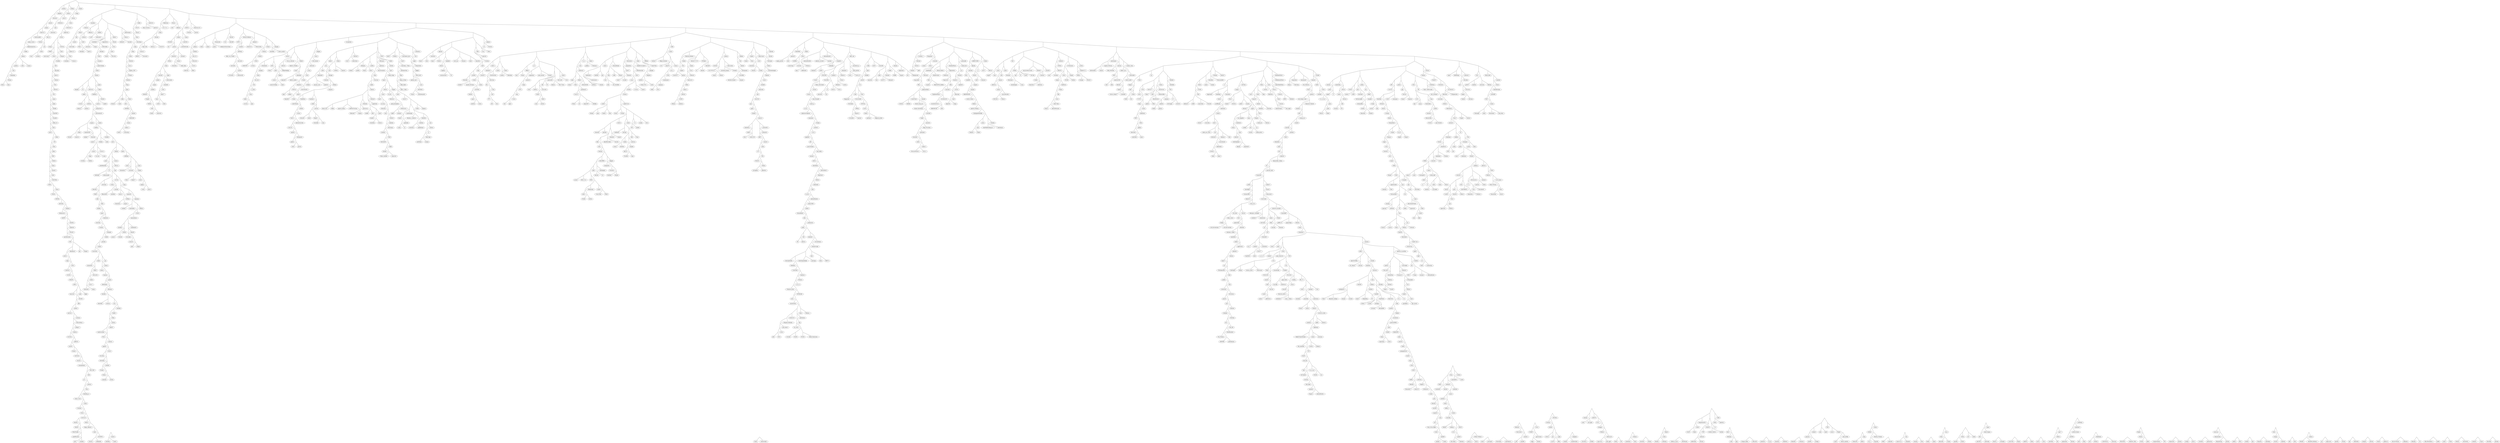 digraph p{

		graph [rankdir="BT"]
node1718 [label="" shape="none" width="0" height="0"]
node315 [label="Galaxian"]
node1203 [label="dnc"]
node3781 [label="whisperer"]
node3402 [label="" shape="none" width="0" height="0"]
node2782 [label="Tyfus"]
node2490 [label="T3RMiX"]
node3835 [label="Galain"]
node896 [label="Fun_Thomas"]
node1135 [label="" shape="none" width="0" height="0"]
node1071 [label="Kolovrat"]
node2787 [label="" shape="none" width="0" height="0"]
node1953 [label="Muton"]
node1460 [label="Skopkova"]
node2107 [label="" shape="none" width="0" height="0"]
node1199 [label="" shape="none" width="0" height="0"]
node12 [label="ocs"]
node3226 [label="clar"]
node1988 [label="" shape="none" width="0" height="0"]
node1284 [label="Gorvin"]
node1393 [label="" shape="none" width="0" height="0"]
node1294 [label="ADElkaa"]
node2785 [label="fuckinghellshitlike"]
node333 [label="cajti"]
node2250 [label="vaclavova_letuska"]
node2837 [label="" shape="none" width="0" height="0"]
node2550 [label="Gyd"]
node1951 [label="" shape="none" width="0" height="0"]
node2851 [label="PaulMan"]
node2005 [label="" shape="none" width="0" height="0"]
node2789 [label="" shape="none" width="0" height="0"]
node2761 [label="" shape="none" width="0" height="0"]
node2567 [label="" shape="none" width="0" height="0"]
node2084 [label="" shape="none" width="0" height="0"]
node1315 [label="jan.rathousky"]
node1182 [label="" shape="none" width="0" height="0"]
node833 [label="" shape="none" width="0" height="0"]
node3829 [label="" shape="none" width="0" height="0"]
node698 [label="" shape="none" width="0" height="0"]
node1641 [label="Lodovico"]
node1943 [label="suchos"]
node2879 [label="" shape="none" width="0" height="0"]
node73 [label="" shape="none" width="0" height="0"]
node909 [label="" shape="none" width="0" height="0"]
node2607 [label="Nefie"]
node1220 [label="Danna"]
node436 [label="Hooper"]
node1414 [label="stenografka"]
node3466 [label="kuba_z_duhy"]
node2493 [label="Manhunt"]
node1837 [label="yakobo"]
node1569 [label="alfecu"]
node52 [label="Fredie"]
node3263 [label="poool_cz"]
node1621 [label="tutor"]
node996 [label="" shape="none" width="0" height="0"]
node138 [label="" shape="none" width="0" height="0"]
node3677 [label="mimo"]
node3680 [label="Prievidzan"]
node1537 [label="" shape="none" width="0" height="0"]
node2854 [label="annah"]
node206 [label="Nazaretsky"]
node3375 [label="" shape="none" width="0" height="0"]
node3204 [label="ABST"]
node318 [label="SIMIFAN"]
node2 [label="Nagara"]
node2496 [label="Fishi"]
node1145 [label="pouk"]
node36 [label="Tigo"]
node2781 [label="" shape="none" width="0" height="0"]
node1560 [label="SMART"]
node164 [label="" shape="none" width="0" height="0"]
node1490 [label="chipushit"]
node1209 [label="" shape="none" width="0" height="0"]
node3229 [label="j_eff"]
node2894 [label="" shape="none" width="0" height="0"]
node1618 [label="" shape="none" width="0" height="0"]
node2514 [label="vateluzi"]
node2156 [label="" shape="none" width="0" height="0"]
node3500 [label="" shape="none" width="0" height="0"]
node16 [label="vlad_tepes"]
node2293 [label="CuteChloe"]
node3142 [label="" shape="none" width="0" height="0"]
node422 [label="" shape="none" width="0" height="0"]
node450 [label="Uhrovite_devce"]
node3452 [label="" shape="none" width="0" height="0"]
node3893 [label="Cacophonix"]
node2857 [label="Goldfish"]
node2768 [label="blossom"]
node2517 [label="jacques"]
node1835 [label="zenaskockou"]
node2637 [label="john.gramophon"]
node1920 [label="Tamara"]
node3573 [label="dreamless"]
node2673 [label="braveja"]
node1459 [label="" shape="none" width="0" height="0"]
node2614 [label="hama"]
node3323 [label="" shape="none" width="0" height="0"]
node1679 [label="" shape="none" width="0" height="0"]
node2581 [label="bobekk"]
node2484 [label="Jamesullus"]
node630 [label="" shape="none" width="0" height="0"]
node121 [label="popcorp"]
node3739 [label="" shape="none" width="0" height="0"]
node3525 [label="" shape="none" width="0" height="0"]
node307 [label="" shape="none" width="0" height="0"]
node3005 [label="" shape="none" width="0" height="0"]
node1431 [label="maxela2005"]
node2151 [label="Netorack"]
node2734 [label="" shape="none" width="0" height="0"]
node1062 [label="jituleBambule"]
node287 [label="" shape="none" width="0" height="0"]
node667 [label="" shape="none" width="0" height="0"]
node548 [label="" shape="none" width="0" height="0"]
node3590 [label="" shape="none" width="0" height="0"]
node38 [label="stromovous"]
node1000 [label="Angela"]
node1748 [label="" shape="none" width="0" height="0"]
node1139 [label="swarm"]
node6 [label="" shape="none" width="0" height="0"]
node1551 [label="" shape="none" width="0" height="0"]
node1427 [label="" shape="none" width="0" height="0"]
node119 [label="MaschinenFuhrer"]
node1232 [label="" shape="none" width="0" height="0"]
node1336 [label="" shape="none" width="0" height="0"]
node1257 [label="" shape="none" width="0" height="0"]
node3848 [label="" shape="none" width="0" height="0"]
node3683 [label="VEGA01X"]
node1762 [label="" shape="none" width="0" height="0"]
node511 [label="lachauer"]
node2200 [label="donAntonio"]
node1492 [label="" shape="none" width="0" height="0"]
node3232 [label="nick.twisp"]
node1553 [label="" shape="none" width="0" height="0"]
node876 [label="Habu"]
node562 [label="Peters"]
node2580 [label="" shape="none" width="0" height="0"]
node1470 [label="" shape="none" width="0" height="0"]
node2528 [label="autobus"]
node1287 [label="" shape="none" width="0" height="0"]
node2451 [label="" shape="none" width="0" height="0"]
node2380 [label="Pedobear"]
node64 [label="Svatý Pejtl"]
node689 [label="Stanislava"]
node1534 [label="" shape="none" width="0" height="0"]
node18 [label="mpts"]
node3014 [label="n0la"]
node693 [label="skurdupel"]
node397 [label="Tylak"]
node3553 [label="Mgr.Kozel"]
node2243 [label="" shape="none" width="0" height="0"]
node2142 [label="" shape="none" width="0" height="0"]
node2582 [label="" shape="none" width="0" height="0"]
node2886 [label="a8157"]
node1701 [label="pine_marten"]
node3381 [label="" shape="none" width="0" height="0"]
node1728 [label="alternis"]
node987 [label="" shape="none" width="0" height="0"]
node404 [label="khk"]
node83 [label="" shape="none" width="0" height="0"]
node3420 [label="" shape="none" width="0" height="0"]
node2816 [label="pojovich"]
node1091 [label="" shape="none" width="0" height="0"]
node2155 [label="hasselhoff"]
node130 [label="Dadel"]
node2130 [label="" shape="none" width="0" height="0"]
node681 [label="" shape="none" width="0" height="0"]
node1117 [label="" shape="none" width="0" height="0"]
node235 [label="kulisacek"]
node3686 [label="Brian"]
node2534 [label="rexina"]
node3858 [label="" shape="none" width="0" height="0"]
node3890 [label="" shape="none" width="0" height="0"]
node3082 [label="mrakomor"]
node2770 [label="" shape="none" width="0" height="0"]
node2236 [label="mr.xrep"]
node1049 [label="" shape="none" width="0" height="0"]
node588 [label="jujina"]
node2712 [label="chocholo"]
node754 [label="" shape="none" width="0" height="0"]
node59 [label="" shape="none" width="0" height="0"]
node364 [label="" shape="none" width="0" height="0"]
node469 [label="Bruno Ferrari"]
node3235 [label="Vehudis"]
node2641 [label="Danina"]
node904 [label="" shape="none" width="0" height="0"]
node572 [label="" shape="none" width="0" height="0"]
node3238 [label="Monisek34"]
node2559 [label="Destal"]
node458 [label="baculecka"]
node1327 [label="Kintaro"]
node457 [label="" shape="none" width="0" height="0"]
node1211 [label="" shape="none" width="0" height="0"]
node148 [label="" shape="none" width="0" height="0"]
node2327 [label="Jose"]
node3691 [label="" shape="none" width="0" height="0"]
node2609 [label="Honza."]
node617 [label="mamrd"]
node3040 [label="" shape="none" width="0" height="0"]
node79 [label="" shape="none" width="0" height="0"]
node3414 [label="" shape="none" width="0" height="0"]
node1671 [label="Mvek"]
node1629 [label="" shape="none" width="0" height="0"]
node1882 [label="Queen"]
node1384 [label="" shape="none" width="0" height="0"]
node1746 [label="" shape="none" width="0" height="0"]
node1689 [label="" shape="none" width="0" height="0"]
node3059 [label="Wolodja"]
node1704 [label="elektronik"]
node1447 [label="try_catch"]
node1086 [label="" shape="none" width="0" height="0"]
node3604 [label="" shape="none" width="0" height="0"]
node3213 [label="" shape="none" width="0" height="0"]
node2862 [label="nd"]
node3689 [label="Chleba_se_soli"]
node3266 [label="tinuska003"]
node2249 [label="" shape="none" width="0" height="0"]
node1482 [label="Tranquillizer"]
node1270 [label="kozulena"]
node2818 [label="Jew"]
node1366 [label="" shape="none" width="0" height="0"]
node3053 [label="Disassembler"]
node1651 [label="" shape="none" width="0" height="0"]
node812 [label="Acoch"]
node3916 [label="" shape="none" width="0" height="0"]
node2798 [label="" shape="none" width="0" height="0"]
node2245 [label="" shape="none" width="0" height="0"]
node2532 [label="" shape="none" width="0" height="0"]
node2537 [label="" shape="none" width="0" height="0"]
node1745 [label="francimus"]
node3803 [label="" shape="none" width="0" height="0"]
node1141 [label="o128"]
node1319 [label="Wyder"]
node1140 [label="" shape="none" width="0" height="0"]
node3400 [label="" shape="none" width="0" height="0"]
node2861 [label="Poutnik"]
node3049 [label="hk9"]
node2864 [label="Dragan_Dabic"]
node3267 [label="" shape="none" width="0" height="0"]
node1787 [label="" shape="none" width="0" height="0"]
node3254 [label="JackeLee"]
node1419 [label="" shape="none" width="0" height="0"]
node3241 [label="divis"]
node40 [label="w_o_o_d_y"]
node3444 [label="" shape="none" width="0" height="0"]
node1449 [label="Estrela"]
node275 [label="tapeworm"]
node956 [label="" shape="none" width="0" height="0"]
node1114 [label="" shape="none" width="0" height="0"]
node425 [label="violetelephant"]
node2788 [label="Sensys"]
node2524 [label="Zakleta"]
node2214 [label="" shape="none" width="0" height="0"]
node3216 [label="Jiri_X_Dolezal"]
node99 [label="" shape="none" width="0" height="0"]
node1321 [label="filip"]
node3273 [label="vlasatice"]
node2717 [label="Hendrek"]
node1408 [label="PABLBECEK"]
node375 [label="samsa"]
node2822 [label="Taxik"]
node686 [label="" shape="none" width="0" height="0"]
node2566 [label="Rosinue"]
node2384 [label="Well"]
node429 [label="fiibii"]
node3175 [label="MayoCzayo"]
node1594 [label="Pallando"]
node34 [label="japok"]
node2269 [label="" shape="none" width="0" height="0"]
node1221 [label="Squeeze"]
node3897 [label="" shape="none" width="0" height="0"]
node477 [label="" shape="none" width="0" height="0"]
node1175 [label="crudo"]
node3536 [label="Fallout"]
node3368 [label="roubi"]
node2866 [label="" shape="none" width="0" height="0"]
node1518 [label="gobers"]
node1962 [label="" shape="none" width="0" height="0"]
node666 [label="enzo"]
node1946 [label="" shape="none" width="0" height="0"]
node1507 [label="" shape="none" width="0" height="0"]
node3230 [label="ozzy666"]
node2811 [label="cirf"]
node2406 [label="Dagen"]
node2465 [label="" shape="none" width="0" height="0"]
node78 [label="fuxoft"]
node2028 [label="" shape="none" width="0" height="0"]
node591 [label="" shape="none" width="0" height="0"]
node100 [label="" shape="none" width="0" height="0"]
node1823 [label="" shape="none" width="0" height="0"]
node2206 [label="" shape="none" width="0" height="0"]
node525 [label="Lafea"]
node3676 [label="" shape="none" width="0" height="0"]
node2999 [label="" shape="none" width="0" height="0"]
node1079 [label="" shape="none" width="0" height="0"]
node2453 [label="" shape="none" width="0" height="0"]
node3815 [label="Slavaslava"]
node1851 [label="Jhershaw"]
node3731 [label="" shape="none" width="0" height="0"]
node2574 [label="jacek"]
node1821 [label="botheo"]
node753 [label="lekninek"]
node2506 [label="" shape="none" width="0" height="0"]
node2166 [label="M.Ka"]
node1200 [label="" shape="none" width="0" height="0"]
node266 [label="Dadulka"]
node3062 [label="student_Martin"]
node1661 [label="" shape="none" width="0" height="0"]
node3432 [label="" shape="none" width="0" height="0"]
node2152 [label="" shape="none" width="0" height="0"]
node1098 [label="hojdas"]
node441 [label="" shape="none" width="0" height="0"]
node76 [label="Kvetulina"]
node2817 [label="" shape="none" width="0" height="0"]
node2960 [label="Black_Hole"]
node1646 [label="" shape="none" width="0" height="0"]
node335 [label="rebo"]
node1491 [label="kokrice_Aneta"]
node649 [label="" shape="none" width="0" height="0"]
node68 [label="" shape="none" width="0" height="0"]
node1163 [label="okapi"]
node13 [label="" shape="none" width="0" height="0"]
node3390 [label="" shape="none" width="0" height="0"]
node480 [label="" shape="none" width="0" height="0"]
node1982 [label="" shape="none" width="0" height="0"]
node899 [label="" shape="none" width="0" height="0"]
node1877 [label="" shape="none" width="0" height="0"]
node1405 [label="" shape="none" width="0" height="0"]
node709 [label="" shape="none" width="0" height="0"]
node552 [label="SJ"]
node3245 [label="Tonda100"]
node3149 [label="" shape="none" width="0" height="0"]
node2940 [label="Jindrich_Polesny"]
node1245 [label="Knedle"]
node635 [label="renatask"]
node2867 [label="Steinerka"]
node174 [label="doc"]
node3383 [label="" shape="none" width="0" height="0"]
node1039 [label="Hamrlok"]
node449 [label="" shape="none" width="0" height="0"]
node49 [label="" shape="none" width="0" height="0"]
node2727 [label="" shape="none" width="0" height="0"]
node2684 [label="DrZi"]
node1681 [label="Rotki"]
node2374 [label="" shape="none" width="0" height="0"]
node2070 [label="panacea"]
node1562 [label="Bew"]
node923 [label="" shape="none" width="0" height="0"]
node3325 [label="" shape="none" width="0" height="0"]
node2013 [label="" shape="none" width="0" height="0"]
node3063 [label="" shape="none" width="0" height="0"]
node3777 [label="" shape="none" width="0" height="0"]
node2410 [label="Bidlo"]
node1694 [label="" shape="none" width="0" height="0"]
node2168 [label="casper22"]
node3598 [label="" shape="none" width="0" height="0"]
node10 [label="captainn"]
node2722 [label="lisak.wz.cz"]
node2058 [label="" shape="none" width="0" height="0"]
node1755 [label="Tankista"]
node2870 [label="Medv?d"]
node3331 [label="" shape="none" width="0" height="0"]
node1223 [label="obrok"]
node521 [label="stare"]
node3772 [label="tomasg"]
node3718 [label="" shape="none" width="0" height="0"]
node3492 [label="" shape="none" width="0" height="0"]
node3544 [label="" shape="none" width="0" height="0"]
node1596 [label="MILAVS"]
node1254 [label="maru2"]
node3588 [label="" shape="none" width="0" height="0"]
node2473 [label="" shape="none" width="0" height="0"]
node208 [label="" shape="none" width="0" height="0"]
node1109 [label="" shape="none" width="0" height="0"]
node2855 [label="hankac"]
node1944 [label="" shape="none" width="0" height="0"]
node237 [label="FK"]
node2010 [label="kaj"]
node1709 [label="" shape="none" width="0" height="0"]
node3359 [label="" shape="none" width="0" height="0"]
node710 [label="notorius"]
node2399 [label="MarB"]
node2154 [label="" shape="none" width="0" height="0"]
node2083 [label="jiri.kaplan"]
node1318 [label="" shape="none" width="0" height="0"]
node494 [label="" shape="none" width="0" height="0"]
node3209 [label="" shape="none" width="0" height="0"]
node2695 [label="Pablo_CZ"]
node2115 [label="" shape="none" width="0" height="0"]
node1576 [label="" shape="none" width="0" height="0"]
node3679 [label="" shape="none" width="0" height="0"]
node661 [label="Chriss"]
node320 [label="Sarnegarth"]
node152 [label="kratol"]
node3692 [label="jmm"]
node1289 [label="cedric"]
node1828 [label="zival"]
node976 [label="Vosoba"]
node356 [label="" shape="none" width="0" height="0"]
node2622 [label="" shape="none" width="0" height="0"]
node1022 [label="bonhart"]
node1613 [label="Dexx"]
node2523 [label="" shape="none" width="0" height="0"]
node1780 [label="" shape="none" width="0" height="0"]
node3426 [label="" shape="none" width="0" height="0"]
node1723 [label="scarymonster"]
node51 [label="" shape="none" width="0" height="0"]
node2686 [label="chachar"]
node2284 [label="" shape="none" width="0" height="0"]
node605 [label="" shape="none" width="0" height="0"]
node575 [label="gera"]
node2779 [label="" shape="none" width="0" height="0"]
node1403 [label="miric"]
node1314 [label="" shape="none" width="0" height="0"]
node695 [label="Keplik"]
node2998 [label="" shape="none" width="0" height="0"]
node637 [label="" shape="none" width="0" height="0"]
node446 [label="SAGITARIUS"]
node3895 [label="" shape="none" width="0" height="0"]
node3146 [label="" shape="none" width="0" height="0"]
node914 [label="" shape="none" width="0" height="0"]
node1818 [label="" shape="none" width="0" height="0"]
node3696 [label="zmrd"]
node1323 [label="chalupec"]
node418 [label="sendy"]
node1996 [label="Celine"]
node1888 [label="" shape="none" width="0" height="0"]
node1152 [label="Kdokoliv"]
node3632 [label="" shape="none" width="0" height="0"]
node1365 [label="Tanaki"]
node468 [label="" shape="none" width="0" height="0"]
node1703 [label="" shape="none" width="0" height="0"]
node1032 [label="" shape="none" width="0" height="0"]
node994 [label="" shape="none" width="0" height="0"]
node654 [label="" shape="none" width="0" height="0"]
node1531 [label="kaisersat"]
node3552 [label="" shape="none" width="0" height="0"]
node2434 [label="haxik"]
node2896 [label="" shape="none" width="0" height="0"]
node541 [label="verusinka"]
node1865 [label="garamond"]
node2947 [label="" shape="none" width="0" height="0"]
node2342 [label="catch_up"]
node1325 [label="pulec"]
node3764 [label="Nesmyslon"]
node3582 [label="" shape="none" width="0" height="0"]
node3859 [label="" shape="none" width="0" height="0"]
node2081 [label="" shape="none" width="0" height="0"]
node416 [label="gorthaur"]
node2771 [label="Hilsner"]
node2020 [label="" shape="none" width="0" height="0"]
node653 [label="denon"]
node643 [label="Mormegil"]
node3695 [label="Verner_analista"]
node3617 [label="Jose.Ernando"]
node1732 [label="" shape="none" width="0" height="0"]
node1643 [label="dr.zloduchCLCL"]
node3698 [label="spuntik"]
node3031 [label="IrkaN"]
node3701 [label="wonder"]
node2587 [label="" shape="none" width="0" height="0"]
node2413 [label="Honya"]
node3849 [label="" shape="none" width="0" height="0"]
node731 [label="" shape="none" width="0" height="0"]
node2090 [label="" shape="none" width="0" height="0"]
node1381 [label="wragh"]
node3408 [label="" shape="none" width="0" height="0"]
node1546 [label="Happyman"]
node3316 [label="" shape="none" width="0" height="0"]
node2113 [label="" shape="none" width="0" height="0"]
node3244 [label="" shape="none" width="0" height="0"]
node1359 [label="Untouchable"]
node3372 [label="P9999"]
node3370 [label="Helenah"]
node3385 [label="metalista"]
node218 [label="datel"]
node3023 [label="asociolog"]
node1059 [label="ZarakaAngel"]
node3067 [label="che.0"]
node1250 [label="niké"]
node823 [label="igi"]
node1536 [label="vfb"]
node1006 [label="Mentat"]
node3704 [label="Skavvy"]
node2938 [label="pizda."]
node1132 [label="Rozina"]
node1565 [label="segovesus"]
node580 [label="" shape="none" width="0" height="0"]
node3093 [label="LOLPUNK"]
node2841 [label="gotreg"]
node2487 [label="" shape="none" width="0" height="0"]
node2033 [label="" shape="none" width="0" height="0"]
node295 [label="Alexandra"]
node455 [label="" shape="none" width="0" height="0"]
node3780 [label="" shape="none" width="0" height="0"]
node3231 [label="" shape="none" width="0" height="0"]
node1437 [label="Yeli"]
node3912 [label="" shape="none" width="0" height="0"]
node3056 [label="hnz"]
node787 [label="" shape="none" width="0" height="0"]
node2299 [label="wejn"]
node1127 [label="one.note"]
node790 [label="Dr._Macak"]
node1142 [label="" shape="none" width="0" height="0"]
node2237 [label="" shape="none" width="0" height="0"]
node1675 [label="" shape="none" width="0" height="0"]
node3214 [label="Rozinka"]
node2253 [label="" shape="none" width="0" height="0"]
node115 [label="kkk.a.c.k.a"]
node2071 [label="" shape="none" width="0" height="0"]
node3600 [label="" shape="none" width="0" height="0"]
node2769 [label="" shape="none" width="0" height="0"]
node2056 [label="antiHulan"]
node3185 [label="katules"]
node324 [label="" shape="none" width="0" height="0"]
node1764 [label="vysmatej_kuauik"]
node749 [label="" shape="none" width="0" height="0"]
node1040 [label="Zodiac"]
node3921 [label="" shape="none" width="0" height="0"]
node2333 [label="kofi619"]
node1801 [label="nezmar2"]
node1817 [label="Hugo_The_Boss"]
node1138 [label="" shape="none" width="0" height="0"]
node3785 [label="" shape="none" width="0" height="0"]
node3019 [label="Murinka"]
node2174 [label="suczker"]
node1998 [label="Elden"]
node3413 [label="Snad"]
node665 [label="Asteria"]
node3784 [label="" shape="none" width="0" height="0"]
node2725 [label="apo"]
node3099 [label="Irrifel"]
node3517 [label="" shape="none" width="0" height="0"]
node2475 [label="" shape="none" width="0" height="0"]
node3823 [label="" shape="none" width="0" height="0"]
node1205 [label="siamka7"]
node3419 [label="Plha"]
node1007 [label="" shape="none" width="0" height="0"]
node2920 [label="" shape="none" width="0" height="0"]
node920 [label="neklan"]
node173 [label="" shape="none" width="0" height="0"]
node242 [label="" shape="none" width="0" height="0"]
node101 [label="" shape="none" width="0" height="0"]
node2632 [label="" shape="none" width="0" height="0"]
node1572 [label="" shape="none" width="0" height="0"]
node3672 [label="" shape="none" width="0" height="0"]
node1655 [label="" shape="none" width="0" height="0"]
node2540 [label="" shape="none" width="0" height="0"]
node2199 [label="" shape="none" width="0" height="0"]
node1984 [label="" shape="none" width="0" height="0"]
node2468 [label="neznamy_vandal"]
node110 [label="" shape="none" width="0" height="0"]
node825 [label="ivulina"]
node3887 [label="" shape="none" width="0" height="0"]
node2125 [label="" shape="none" width="0" height="0"]
node3545 [label="dux"]
node107 [label="jaga48"]
node3475 [label="" shape="none" width="0" height="0"]
node2697 [label="alesh78"]
node2318 [label="" shape="none" width="0" height="0"]
node1590 [label="Basta_R.D."]
node3559 [label="sulik"]
node3183 [label="Kilisa"]
node2192 [label="watukina"]
node363 [label="karamela5"]
node3788 [label="" shape="none" width="0" height="0"]
node3497 [label="kutafas"]
node3651 [label="memenon"]
node3511 [label="fuho"]
node3467 [label="" shape="none" width="0" height="0"]
node3058 [label="Jarda23"]
node2667 [label="atena"]
node166 [label="" shape="none" width="0" height="0"]
node599 [label="JASAN"]
node3037 [label="" shape="none" width="0" height="0"]
node3523 [label="" shape="none" width="0" height="0"]
node2231 [label="" shape="none" width="0" height="0"]
node3202 [label="" shape="none" width="0" height="0"]
node3707 [label="ALCR"]
node1959 [label="Tetsuo"]
node992 [label="" shape="none" width="0" height="0"]
node111 [label="buchta"]
node1247 [label="" shape="none" width="0" height="0"]
node1559 [label="" shape="none" width="0" height="0"]
node202 [label="Serendipity"]
node537 [label="Turante"]
node1750 [label="" shape="none" width="0" height="0"]
node3173 [label="POMAJZ"]
node2738 [label="smrtihlav"]
node3121 [label="mgteacher"]
node1264 [label="" shape="none" width="0" height="0"]
node1123 [label="" shape="none" width="0" height="0"]
node1844 [label="" shape="none" width="0" height="0"]
node2918 [label="" shape="none" width="0" height="0"]
node355 [label="Lemik"]
node2872 [label="Androla"]
node2615 [label="" shape="none" width="0" height="0"]
node1436 [label="" shape="none" width="0" height="0"]
node3547 [label="lea445"]
node3339 [label="" shape="none" width="0" height="0"]
node2481 [label="" shape="none" width="0" height="0"]
node2983 [label="Sofia_Martinez"]
node2150 [label="" shape="none" width="0" height="0"]
node365 [label="Tera"]
node3674 [label="" shape="none" width="0" height="0"]
node696 [label="Nazgul"]
node1118 [label="tatchwud"]
node252 [label="" shape="none" width="0" height="0"]
node459 [label="" shape="none" width="0" height="0"]
node1357 [label="" shape="none" width="0" height="0"]
node3891 [label="" shape="none" width="0" height="0"]
node1331 [label="Ujo"]
node3886 [label="" shape="none" width="0" height="0"]
node1504 [label="bradhal"]
node3136 [label="" shape="none" width="0" height="0"]
node490 [label="" shape="none" width="0" height="0"]
node1707 [label="Kharon"]
node3240 [label="" shape="none" width="0" height="0"]
node2450 [label="ROD"]
node2949 [label="" shape="none" width="0" height="0"]
node3720 [label="mab"]
node2480 [label="Doxy"]
node1076 [label="TheKiw"]
node2477 [label="" shape="none" width="0" height="0"]
node2202 [label="Dobesch"]
node419 [label="" shape="none" width="0" height="0"]
node2859 [label="Cickata_cicka"]
node1346 [label="ninja"]
node3043 [label="vladuse"]
node2640 [label="" shape="none" width="0" height="0"]
node625 [label="" shape="none" width="0" height="0"]
node1515 [label="zuzi76"]
node546 [label="" shape="none" width="0" height="0"]
node1009 [label="" shape="none" width="0" height="0"]
node2045 [label="Friedrich_Eule"]
node2138 [label="ivad"]
node372 [label="mr_x"]
node2645 [label="MoniSV"]
node1607 [label="" shape="none" width="0" height="0"]
node1740 [label="" shape="none" width="0" height="0"]
node940 [label="Taptak"]
node2812 [label="" shape="none" width="0" height="0"]
node2665 [label="Summervogel"]
node423 [label="CrazyJoe"]
node2562 [label="" shape="none" width="0" height="0"]
node663 [label="blabous"]
node1525 [label="Gozer"]
node566 [label="2rms"]
node2294 [label="" shape="none" width="0" height="0"]
node2012 [label="Rodopsavec"]
node841 [label="DEHTEB"]
node952 [label="telefonky"]
node917 [label="" shape="none" width="0" height="0"]
node401 [label="kusvola"]
node2819 [label="" shape="none" width="0" height="0"]
node3778 [label="" shape="none" width="0" height="0"]
node3421 [label="sertorius"]
node3250 [label="simonava"]
node1654 [label="cbcbcbcxb"]
node1535 [label="kabuse"]
node1107 [label="" shape="none" width="0" height="0"]
node3195 [label="ishi"]
node510 [label="" shape="none" width="0" height="0"]
node1921 [label="" shape="none" width="0" height="0"]
node3757 [label="" shape="none" width="0" height="0"]
node3643 [label="der_heilige_vater"]
node1929 [label="" shape="none" width="0" height="0"]
node1853 [label="" shape="none" width="0" height="0"]
node1754 [label="Shake"]
node151 [label="Chroustig"]
node3237 [label="" shape="none" width="0" height="0"]
node2055 [label="" shape="none" width="0" height="0"]
node3282 [label="hoj.ty.stedry.vecere"]
node932 [label="" shape="none" width="0" height="0"]
node1204 [label="" shape="none" width="0" height="0"]
node3799 [label="" shape="none" width="0" height="0"]
node961 [label="sveja"]
node1777 [label="Strider"]
node1423 [label="" shape="none" width="0" height="0"]
node1214 [label="merxve"]
node549 [label="Thuja"]
node3885 [label="" shape="none" width="0" height="0"]
node1883 [label="" shape="none" width="0" height="0"]
node3253 [label="D_d_k"]
node983 [label="adri2002"]
node766 [label="frakira"]
node3445 [label="Duat.necer"]
node2728 [label="arny"]
node2608 [label="" shape="none" width="0" height="0"]
node2027 [label="aussie"]
node3710 [label="PELECEK"]
node265 [label="" shape="none" width="0" height="0"]
node346 [label="hotspot"]
node58 [label="Psycho"]
node129 [label="" shape="none" width="0" height="0"]
node23 [label="Kristian"]
node1879 [label="hoch."]
node819 [label="" shape="none" width="0" height="0"]
node3394 [label="" shape="none" width="0" height="0"]
node2469 [label="" shape="none" width="0" height="0"]
node1443 [label="Rohr_von_Trubitz"]
node241 [label="StochastikoS"]
node254 [label="MamaMiia"]
node2370 [label="" shape="none" width="0" height="0"]
node471 [label="Lucifer"]
node1466 [label="Jaacob"]
node3779 [label="" shape="none" width="0" height="0"]
node3190 [label="samotar1"]
node2348 [label="" shape="none" width="0" height="0"]
node2059 [label="LuciR"]
node2014 [label="xrep"]
node281 [label="kak0r"]
node2357 [label="" shape="none" width="0" height="0"]
node3866 [label="" shape="none" width="0" height="0"]
node1356 [label="Barik"]
node3406 [label="" shape="none" width="0" height="0"]
node3035 [label="" shape="none" width="0" height="0"]
node1478 [label="mlaskac"]
node2586 [label="" shape="none" width="0" height="0"]
node840 [label="" shape="none" width="0" height="0"]
node1219 [label="" shape="none" width="0" height="0"]
node3810 [label="" shape="none" width="0" height="0"]
node2875 [label="Informantik"]
node1124 [label="Ivulinka"]
node1262 [label="" shape="none" width="0" height="0"]
node2176 [label="" shape="none" width="0" height="0"]
node306 [label="invain"]
node2957 [label="" shape="none" width="0" height="0"]
node2713 [label="eweliyi"]
node1291 [label="" shape="none" width="0" height="0"]
node3020 [label="" shape="none" width="0" height="0"]
node2546 [label="Jancee"]
node1843 [label="pavelhrnecek"]
node3760 [label="" shape="none" width="0" height="0"]
node3787 [label="" shape="none" width="0" height="0"]
node2310 [label="" shape="none" width="0" height="0"]
node2763 [label="vosa"]
node2848 [label="" shape="none" width="0" height="0"]
node2971 [label="" shape="none" width="0" height="0"]
node2731 [label="crocodille"]
node2511 [label="oOjancaOo"]
node1364 [label="Potvorka"]
node2049 [label="" shape="none" width="0" height="0"]
node600 [label="" shape="none" width="0" height="0"]
node1083 [label="" shape="none" width="0" height="0"]
node2936 [label="budus"]
node2466 [label="Maciki"]
node1019 [label="Pavel22"]
node908 [label="Baba."]
node847 [label="beedee"]
node2309 [label="djama"]
node3061 [label="aleskm"]
node539 [label="huhlal"]
node2173 [label="" shape="none" width="0" height="0"]
node771 [label="" shape="none" width="0" height="0"]
node2758 [label="" shape="none" width="0" height="0"]
node1936 [label="Momo"]
node2658 [label="" shape="none" width="0" height="0"]
node2303 [label="muflon"]
node2213 [label="El Marinero"]
node1737 [label="petrus"]
node3681 [label="martinkocz1"]
node1901 [label="S474N"]
node3599 [label="mboi"]
node2308 [label="" shape="none" width="0" height="0"]
node1586 [label="halabala"]
node1400 [label="" shape="none" width="0" height="0"]
node1850 [label="" shape="none" width="0" height="0"]
node990 [label="" shape="none" width="0" height="0"]
node319 [label="" shape="none" width="0" height="0"]
node3804 [label="" shape="none" width="0" height="0"]
node2110 [label="kaja47"]
node260 [label="" shape="none" width="0" height="0"]
node296 [label="" shape="none" width="0" height="0"]
node740 [label="idle"]
node3164 [label="" shape="none" width="0" height="0"]
node795 [label="Ma"]
node2766 [label="slavecek"]
node3315 [label="Negrsbotou"]
node806 [label="beruska1"]
node2922 [label="" shape="none" width="0" height="0"]
node1610 [label="" shape="none" width="0" height="0"]
node2980 [label="" shape="none" width="0" height="0"]
node2745 [label="" shape="none" width="0" height="0"]
node1195 [label="vyrtznik"]
node98 [label="Pan_Azathoth"]
node3484 [label="" shape="none" width="0" height="0"]
node691 [label="" shape="none" width="0" height="0"]
node3345 [label="" shape="none" width="0" height="0"]
node212 [label="Inliner"]
node30 [label="" shape="none" width="0" height="0"]
node999 [label="" shape="none" width="0" height="0"]
node291 [label="handz"]
node2111 [label="" shape="none" width="0" height="0"]
node2783 [label="" shape="none" width="0" height="0"]
node1162 [label="" shape="none" width="0" height="0"]
node1300 [label="Breznev"]
node657 [label="ComixBot"]
node3612 [label="" shape="none" width="0" height="0"]
node1309 [label="poko"]
node1410 [label="" shape="none" width="0" height="0"]
node945 [label="" shape="none" width="0" height="0"]
node1196 [label="" shape="none" width="0" height="0"]
node3100 [label="" shape="none" width="0" height="0"]
node2247 [label="" shape="none" width="0" height="0"]
node1070 [label="Bellis"]
node1044 [label="" shape="none" width="0" height="0"]
node2262 [label="Pepinka"]
node629 [label="St.Martin"]
node232 [label="rosa"]
node292 [label="" shape="none" width="0" height="0"]
node2964 [label="sparx"]
node3335 [label="" shape="none" width="0" height="0"]
node2648 [label="" shape="none" width="0" height="0"]
node1171 [label="Frank_T.N.C."]
node3871 [label="" shape="none" width="0" height="0"]
node3476 [label="" shape="none" width="0" height="0"]
node2591 [label="pva"]
node131 [label="aquarius0"]
node3846 [label="" shape="none" width="0" height="0"]
node3708 [label="verix"]
node3347 [label="" shape="none" width="0" height="0"]
node1561 [label="" shape="none" width="0" height="0"]
node1955 [label="kori1"]
node763 [label="Rosselanor"]
node1593 [label="Aischa"]
node398 [label="" shape="none" width="0" height="0"]
node3664 [label="" shape="none" width="0" height="0"]
node747 [label="Cendina"]
node2205 [label="wattt"]
node3342 [label="Maasha"]
node2088 [label="" shape="none" width="0" height="0"]
node298 [label="nately"]
node2806 [label="" shape="none" width="0" height="0"]
node225 [label="jkom"]
node1711 [label="nesoustredeny"]
node2464 [label="skalik"]
node2535 [label="" shape="none" width="0" height="0"]
node2272 [label="" shape="none" width="0" height="0"]
node1388 [label="" shape="none" width="0" height="0"]
node1001 [label="" shape="none" width="0" height="0"]
node1911 [label="" shape="none" width="0" height="0"]
node855 [label="" shape="none" width="0" height="0"]
node551 [label="Lucky"]
node1799 [label="VAN"]
node916 [label="eric"]
node3162 [label="fanosh"]
node3658 [label="" shape="none" width="0" height="0"]
node3927 [label="" shape="none" width="0" height="0"]
node2644 [label="" shape="none" width="0" height="0"]
node1768 [label="" shape="none" width="0" height="0"]
node1759 [label="Mishaak"]
node2621 [label="hasa"]
node2281 [label="" shape="none" width="0" height="0"]
node504 [label="xxxfucker"]
node234 [label="Ainny"]
node1416 [label="Kume"]
node1259 [label="" shape="none" width="0" height="0"]
node2653 [label="aroyo"]
node1567 [label="HAga"]
node2556 [label="" shape="none" width="0" height="0"]
node2265 [label="Seymour"]
node991 [label="Petra1z"]
node2801 [label="soumrak"]
node362 [label="" shape="none" width="0" height="0"]
node2440 [label="Istausgelaufen"]
node2416 [label="stanny"]
node1969 [label="SANOV"]
node608 [label="" shape="none" width="0" height="0"]
node3795 [label="" shape="none" width="0" height="0"]
node1329 [label="Usha"]
node270 [label="Case"]
node3913 [label="" shape="none" width="0" height="0"]
node3102 [label="" shape="none" width="0" height="0"]
node1900 [label="" shape="none" width="0" height="0"]
node3329 [label="" shape="none" width="0" height="0"]
node3168 [label="" shape="none" width="0" height="0"]
node2617 [label="" shape="none" width="0" height="0"]
node2592 [label="" shape="none" width="0" height="0"]
node3256 [label="Curt"]
node3341 [label="" shape="none" width="0" height="0"]
node3219 [label="" shape="none" width="0" height="0"]
node1710 [label="alexd"]
node19 [label="" shape="none" width="0" height="0"]
node3594 [label="" shape="none" width="0" height="0"]
node2093 [label="" shape="none" width="0" height="0"]
node687 [label="Knihovnik"]
node116 [label="" shape="none" width="0" height="0"]
node3160 [label="Aailyyn"]
node2446 [label="Dúthoron"]
node3548 [label="" shape="none" width="0" height="0"]
node2804 [label="" shape="none" width="0" height="0"]
node3488 [label="" shape="none" width="0" height="0"]
node1440 [label="" shape="none" width="0" height="0"]
node399 [label="svejk"]
node1939 [label="" shape="none" width="0" height="0"]
node3494 [label="" shape="none" width="0" height="0"]
node2167 [label="" shape="none" width="0" height="0"]
node3826 [label="" shape="none" width="0" height="0"]
node2419 [label="zadejtEmail"]
node39 [label="" shape="none" width="0" height="0"]
node3533 [label="" shape="none" width="0" height="0"]
node379 [label="hypermarket"]
node3472 [label="" shape="none" width="0" height="0"]
node3352 [label="deekey"]
node545 [label="kaviar8"]
node522 [label="" shape="none" width="0" height="0"]
node3280 [label="" shape="none" width="0" height="0"]
node3293 [label="" shape="none" width="0" height="0"]
node1793 [label="eveeve"]
node3112 [label="oto7"]
node1164 [label="" shape="none" width="0" height="0"]
node530 [label="" shape="none" width="0" height="0"]
node3259 [label="Ikaros"]
node1293 [label="" shape="none" width="0" height="0"]
node818 [label="tomas_rocco"]
node3380 [label="budko"]
node523 [label="" shape="none" width="0" height="0"]
node3864 [label="" shape="none" width="0" height="0"]
node2678 [label="Ramheart"]
node2682 [label="Ernest_Kostrhoun"]
node1617 [label="milarka"]
node856 [label="Bruno"]
node137 [label="Radalf_Hyperborejec"]
node3113 [label="" shape="none" width="0" height="0"]
node2699 [label="Vakovlk"]
node3894 [label="" shape="none" width="0" height="0"]
node3155 [label="" shape="none" width="0" height="0"]
node2289 [label="mara.sp"]
node2229 [label="" shape="none" width="0" height="0"]
node1836 [label="" shape="none" width="0" height="0"]
node3668 [label="" shape="none" width="0" height="0"]
node84 [label="bigvilik"]
node1397 [label="snof"]
node3434 [label="" shape="none" width="0" height="0"]
node3159 [label="" shape="none" width="0" height="0"]
node837 [label="" shape="none" width="0" height="0"]
node570 [label="" shape="none" width="0" height="0"]
node953 [label="" shape="none" width="0" height="0"]
node623 [label="" shape="none" width="0" height="0"]
node249 [label="" shape="none" width="0" height="0"]
node3577 [label="jpts"]
node2852 [label="tina01"]
node867 [label="Tufir"]
node3581 [label="Senga"]
node2777 [label="Effinka"]
node2618 [label="thezuzanka"]
node1566 [label="" shape="none" width="0" height="0"]
node3837 [label="" shape="none" width="0" height="0"]
node3832 [label="" shape="none" width="0" height="0"]
node412 [label="" shape="none" width="0" height="0"]
node2007 [label="" shape="none" width="0" height="0"]
node1541 [label="czerny"]
node3042 [label="" shape="none" width="0" height="0"]
node1800 [label="" shape="none" width="0" height="0"]
node2853 [label="" shape="none" width="0" height="0"]
node2498 [label="salix"]
node374 [label="" shape="none" width="0" height="0"]
node544 [label="" shape="none" width="0" height="0"]
node2172 [label="GOTU"]
node1324 [label="" shape="none" width="0" height="0"]
node1428 [label="Halub"]
node644 [label="silent"]
node3374 [label="marek.v"]
node2456 [label="Soptex"]
node2343 [label="" shape="none" width="0" height="0"]
node255 [label="" shape="none" width="0" height="0"]
node3657 [label="Eva_Pilarova"]
node2627 [label="" shape="none" width="0" height="0"]
node313 [label="hkmaly"]
node1972 [label="" shape="none" width="0" height="0"]
node2871 [label="" shape="none" width="0" height="0"]
node2096 [label="Nikolajev"]
node1805 [label="blazir1"]
node1824 [label="griffin.42"]
node2408 [label="mdservis"]
node3622 [label="" shape="none" width="0" height="0"]
node278 [label="" shape="none" width="0" height="0"]
node3064 [label="BBaarca"]
node2402 [label="" shape="none" width="0" height="0"]
node3513 [label="fandart"]
node998 [label="erin"]
node3438 [label="" shape="none" width="0" height="0"]
node1481 [label="" shape="none" width="0" height="0"]
node3845 [label="" shape="none" width="0" height="0"]
node3769 [label="abeles"]
node3749 [label="ireland"]
node610 [label="" shape="none" width="0" height="0"]
node3568 [label="" shape="none" width="0" height="0"]
node438 [label="" shape="none" width="0" height="0"]
node1742 [label="" shape="none" width="0" height="0"]
node1409 [label="hekr"]
node3534 [label="jogstr"]
node2235 [label="" shape="none" width="0" height="0"]
node646 [label="smartus"]
node2285 [label="pistols"]
node2016 [label="Maaartin"]
node2709 [label="" shape="none" width="0" height="0"]
node2948 [label="Hafael"]
node3379 [label="" shape="none" width="0" height="0"]
node2411 [label="radysek2"]
node3333 [label="" shape="none" width="0" height="0"]
node3449 [label="Tepich"]
node1420 [label="Vonnegut"]
node2441 [label="" shape="none" width="0" height="0"]
node2122 [label="HOZNA"]
node664 [label="" shape="none" width="0" height="0"]
node607 [label="Zali"]
node1367 [label="Melly"]
node561 [label="" shape="none" width="0" height="0"]
node1169 [label="" shape="none" width="0" height="0"]
node3540 [label="" shape="none" width="0" height="0"]
node2085 [label="aalma"]
node3922 [label="" shape="none" width="0" height="0"]
node3630 [label="" shape="none" width="0" height="0"]
node1568 [label="" shape="none" width="0" height="0"]
node2555 [label="Bariv"]
node8 [label="Spaceman"]
node482 [label="" shape="none" width="0" height="0"]
node1977 [label="Cr"]
node1496 [label="mpegyna"]
node2433 [label="" shape="none" width="0" height="0"]
node881 [label="" shape="none" width="0" height="0"]
node3724 [label="" shape="none" width="0" height="0"]
node3048 [label="" shape="none" width="0" height="0"]
node597 [label="" shape="none" width="0" height="0"]
node1941 [label="tombac"]
node1149 [label="" shape="none" width="0" height="0"]
node2105 [label="" shape="none" width="0" height="0"]
node846 [label="" shape="none" width="0" height="0"]
node1005 [label="" shape="none" width="0" height="0"]
node2153 [label="Pitomec"]
node2094 [label="JozefPotucek"]
node970 [label="gorila"]
node2884 [label="" shape="none" width="0" height="0"]
node3682 [label="" shape="none" width="0" height="0"]
node1452 [label="" shape="none" width="0" height="0"]
node135 [label="sputnik"]
node639 [label="various_artist"]
node2882 [label="KurtF"]
node2128 [label="" shape="none" width="0" height="0"]
node1924 [label="Poeta"]
node826 [label="" shape="none" width="0" height="0"]
node1958 [label="" shape="none" width="0" height="0"]
node604 [label="pfox"]
node874 [label="vamp"]
node3639 [label="plivnik"]
node2305 [label="NIMO"]
node1858 [label="draxx"]
node1812 [label="" shape="none" width="0" height="0"]
node1322 [label="" shape="none" width="0" height="0"]
node1280 [label="Tel3ke"]
node3586 [label="" shape="none" width="0" height="0"]
node1237 [label="klokan23"]
node1066 [label="OdaR"]
node2317 [label="VALSIDAL"]
node185 [label="Nitka"]
node943 [label="" shape="none" width="0" height="0"]
node3404 [label="" shape="none" width="0" height="0"]
node75 [label="" shape="none" width="0" height="0"]
node392 [label="" shape="none" width="0" height="0"]
node3465 [label="" shape="none" width="0" height="0"]
node3262 [label="HJCH"]
node3186 [label="" shape="none" width="0" height="0"]
node1202 [label="" shape="none" width="0" height="0"]
node3906 [label="" shape="none" width="0" height="0"]
node2099 [label="" shape="none" width="0" height="0"]
node1105 [label="" shape="none" width="0" height="0"]
node2482 [label="nossy"]
node3412 [label="" shape="none" width="0" height="0"]
node1868 [label="" shape="none" width="0" height="0"]
node251 [label="j.noix"]
node2478 [label="Yiaswoac"]
node2334 [label="limba"]
node2068 [label="okurkonym"]
node1713 [label="cutedevil"]
node918 [label="" shape="none" width="0" height="0"]
node3876 [label="" shape="none" width="0" height="0"]
node2774 [label="" shape="none" width="0" height="0"]
node3163 [label="" shape="none" width="0" height="0"]
node895 [label="" shape="none" width="0" height="0"]
node2982 [label="" shape="none" width="0" height="0"]
node1961 [label="okounpico_reloaded"]
node2977 [label="lukin413"]
node3527 [label="" shape="none" width="0" height="0"]
node2674 [label="" shape="none" width="0" height="0"]
node3065 [label="" shape="none" width="0" height="0"]
node2509 [label="" shape="none" width="0" height="0"]
node1394 [label="evil.olol.destoyer"]
node3709 [label="" shape="none" width="0" height="0"]
node1056 [label="" shape="none" width="0" height="0"]
node3326 [label="21"]
node3570 [label="" shape="none" width="0" height="0"]
node2735 [label="JollyJoker"]
node3713 [label="elde"]
node3140 [label="" shape="none" width="0" height="0"]
node1690 [label="" shape="none" width="0" height="0"]
node344 [label="" shape="none" width="0" height="0"]
node2203 [label="" shape="none" width="0" height="0"]
node2022 [label="čomolungmabejby"]
node2898 [label="sepie"]
node1753 [label="" shape="none" width="0" height="0"]
node2261 [label="" shape="none" width="0" height="0"]
node1370 [label="Gorre_"]
node844 [label="Liwwa"]
node1822 [label="Žlu?ák"]
node2809 [label="hgfggh"]
node3076 [label="" shape="none" width="0" height="0"]
node2488 [label="d3u5"]
node1854 [label="" shape="none" width="0" height="0"]
node1146 [label="" shape="none" width="0" height="0"]
node3603 [label="nymano"]
node1304 [label="" shape="none" width="0" height="0"]
node3558 [label="" shape="none" width="0" height="0"]
node3486 [label="" shape="none" width="0" height="0"]
node3038 [label="p4t0k"]
node2435 [label="" shape="none" width="0" height="0"]
node906 [label="" shape="none" width="0" height="0"]
node2536 [label="libikuv_syn"]
node3716 [label="Basky"]
node1855 [label="Respodiving"]
node836 [label="Tsunami_X"]
node3340 [label="Hlade"]
node870 [label="" shape="none" width="0" height="0"]
node711 [label="" shape="none" width="0" height="0"]
node3637 [label="Kamarad_Valecek"]
node905 [label="R_a_B"]
node2815 [label="" shape="none" width="0" height="0"]
node293 [label="Stepankaa"]
node1506 [label="Jiffy"]
node2073 [label="jantar"]
node1790 [label="cedo"]
node1606 [label="majana"]
node861 [label="cleverapps"]
node947 [label="melkel"]
node1532 [label="" shape="none" width="0" height="0"]
node636 [label="" shape="none" width="0" height="0"]
node165 [label="running"]
node435 [label="" shape="none" width="0" height="0"]
node3546 [label="" shape="none" width="0" height="0"]
node170 [label="zz"]
node1743 [label="" shape="none" width="0" height="0"]
node3194 [label="" shape="none" width="0" height="0"]
node527 [label="" shape="none" width="0" height="0"]
node701 [label="manka"]
node1439 [label="gonzo"]
node3096 [label="PetaKlic"]
node849 [label="Grimalkin"]
node2810 [label="" shape="none" width="0" height="0"]
node1198 [label="" shape="none" width="0" height="0"]
node317 [label="" shape="none" width="0" height="0"]
node3930 [label="" shape="none" width="0" height="0"]
node3313 [label="inini"]
node2491 [label="amater2"]
node2126 [label="Traged"]
node226 [label="" shape="none" width="0" height="0"]
node1902 [label="" shape="none" width="0" height="0"]
node2736 [label="" shape="none" width="0" height="0"]
node3589 [label="honziicek"]
node805 [label="" shape="none" width="0" height="0"]
node3571 [label="Garsonka_v_Plzni"]
node2693 [label="kockoliska."]
node2856 [label="" shape="none" width="0" height="0"]
node1155 [label="Mibara"]
node336 [label="" shape="none" width="0" height="0"]
node1967 [label="insider2"]
node3532 [label="buracek"]
node2322 [label="" shape="none" width="0" height="0"]
node3157 [label="" shape="none" width="0" height="0"]
node2926 [label="mavik"]
node2187 [label="" shape="none" width="0" height="0"]
node3721 [label="" shape="none" width="0" height="0"]
node1017 [label="" shape="none" width="0" height="0"]
node3030 [label="" shape="none" width="0" height="0"]
node1673 [label="TerezkaZ"]
node3487 [label="kobitch"]
node1813 [label="DonnieDarko"]
node1605 [label="" shape="none" width="0" height="0"]
node2568 [label="Madelaida"]
node2833 [label="" shape="none" width="0" height="0"]
node1402 [label="" shape="none" width="0" height="0"]
node1600 [label="sedllak"]
node540 [label="" shape="none" width="0" height="0"]
node3572 [label="" shape="none" width="0" height="0"]
node1343 [label="" shape="none" width="0" height="0"]
node57 [label="Guyver"]
node3066 [label="Absolution"]
node680 [label="ChewieDC"]
node851 [label="" shape="none" width="0" height="0"]
node3124 [label="Martin271176"]
node97 [label="" shape="none" width="0" height="0"]
node149 [label="TP"]
node2225 [label="" shape="none" width="0" height="0"]
node160 [label="" shape="none" width="0" height="0"]
node853 [label="" shape="none" width="0" height="0"]
node950 [label="" shape="none" width="0" height="0"]
node2119 [label="" shape="none" width="0" height="0"]
node2698 [label="" shape="none" width="0" height="0"]
node884 [label="" shape="none" width="0" height="0"]
node2825 [label="" shape="none" width="0" height="0"]
node1881 [label="Deus"]
node2358 [label="Peg"]
node37 [label="" shape="none" width="0" height="0"]
node828 [label="" shape="none" width="0" height="0"]
node3392 [label="" shape="none" width="0" height="0"]
node1225 [label="" shape="none" width="0" height="0"]
node642 [label="" shape="none" width="0" height="0"]
node312 [label="danielsoft"]
node3587 [label="aaron25"]
node3928 [label="" shape="none" width="0" height="0"]
node247 [label="" shape="none" width="0" height="0"]
node492 [label="" shape="none" width="0" height="0"]
node830 [label="rosumbrada"]
node3931 [label="" shape="none" width="0" height="0"]
node2824 [label="markyxx"]
node1697 [label="snipy"]
node3167 [label="Captain_Obvious"]
node1249 [label="" shape="none" width="0" height="0"]
node411 [label="masque"]
node1869 [label="manbearpig"]
node2330 [label="" shape="none" width="0" height="0"]
node1217 [label="" shape="none" width="0" height="0"]
node87 [label="" shape="none" width="0" height="0"]
node33 [label="" shape="none" width="0" height="0"]
node864 [label="fukung"]
node3224 [label="Pompo4"]
node571 [label="Rendolf"]
node802 [label="" shape="none" width="0" height="0"]
node965 [label="Majda77"]
node2737 [label="jelc"]
node3057 [label="" shape="none" width="0" height="0"]
node2244 [label="Lovetka_1"]
node1060 [label="rcorp"]
node973 [label="Sveta"]
node1942 [label="" shape="none" width="0" height="0"]
node834 [label="gilhad"]
node1082 [label="Ferguss"]
node1628 [label="klh"]
node859 [label="Daga"]
node1102 [label="Vnately"]
node2387 [label="" shape="none" width="0" height="0"]
node1840 [label="" shape="none" width="0" height="0"]
node74 [label="máša"]
node2210 [label="" shape="none" width="0" height="0"]
node2351 [label="" shape="none" width="0" height="0"]
node3137 [label="meren"]
node345 [label="Sachiel"]
node2378 [label="Aladar"]
node1887 [label="panter.fl"]
node875 [label="" shape="none" width="0" height="0"]
node2570 [label="RaiSim77"]
node2403 [label="" shape="none" width="0" height="0"]
node3205 [label="" shape="none" width="0" height="0"]
node2428 [label="" shape="none" width="0" height="0"]
node1778 [label="" shape="none" width="0" height="0"]
node2885 [label="Hercoš"]
node3430 [label="" shape="none" width="0" height="0"]
node1451 [label="Flame"]
node243 [label="Ally_B"]
node1624 [label="ArtRose"]
node887 [label="hermetik"]
node3560 [label="" shape="none" width="0" height="0"]
node3276 [label="" shape="none" width="0" height="0"]
node3091 [label="" shape="none" width="0" height="0"]
node258 [label="SaintPaul"]
node2572 [label="leathien"]
node2149 [label="limecej"]
node1197 [label="Karkar"]
node1899 [label="Pink2"]
node487 [label="Neywitz"]
node3021 [label="sedzey01"]
node1508 [label="Northernlight"]
node2707 [label="" shape="none" width="0" height="0"]
node2129 [label="MeaCulpa"]
node958 [label="" shape="none" width="0" height="0"]
node3453 [label="levape"]
node3246 [label="lakom"]
node167 [label="bergamott"]
node3193 [label="Bici"]
node172 [label="sarlota"]
node377 [label="ordy"]
node555 [label="" shape="none" width="0" height="0"]
node2350 [label="kaya"]
node2505 [label="zuziberka"]
node587 [label="" shape="none" width="0" height="0"]
node577 [label="" shape="none" width="0" height="0"]
node3207 [label="" shape="none" width="0" height="0"]
node1841 [label="Simply"]
node814 [label="puposek"]
node2298 [label="" shape="none" width="0" height="0"]
node2696 [label="" shape="none" width="0" height="0"]
node2600 [label="" shape="none" width="0" height="0"]
node2719 [label="" shape="none" width="0" height="0"]
node1317 [label="Baru"]
node3069 [label="Muffik"]
node2381 [label="" shape="none" width="0" height="0"]
node2278 [label="" shape="none" width="0" height="0"]
node3842 [label="" shape="none" width="0" height="0"]
node1238 [label="" shape="none" width="0" height="0"]
node3759 [label="wingchunbrno"]
node2360 [label="Prochorrr"]
node3356 [label="Ludivitto"]
node1432 [label="" shape="none" width="0" height="0"]
node2916 [label="veetuhs"]
node2328 [label="" shape="none" width="0" height="0"]
node3 [label="" shape="none" width="0" height="0"]
node3072 [label="akhenat"]
node2047 [label="Gekko"]
node2369 [label="PetraM."]
node2106 [label="raduzator"]
node1954 [label="" shape="none" width="0" height="0"]
node1872 [label="" shape="none" width="0" height="0"]
node1917 [label="" shape="none" width="0" height="0"]
node183 [label="Vojtas"]
node2654 [label="" shape="none" width="0" height="0"]
node1353 [label="" shape="none" width="0" height="0"]
node1635 [label="Iltu"]
node3188 [label="" shape="none" width="0" height="0"]
node257 [label="Jeera"]
node2246 [label="morrell"]
node406 [label="" shape="none" width="0" height="0"]
node3827 [label="" shape="none" width="0" height="0"]
node2642 [label="" shape="none" width="0" height="0"]
node105 [label="Ivaver"]
node3706 [label="" shape="none" width="0" height="0"]
node2220 [label="lyky"]
node1736 [label="" shape="none" width="0" height="0"]
node1380 [label="" shape="none" width="0" height="0"]
node2306 [label="" shape="none" width="0" height="0"]
node2753 [label="" shape="none" width="0" height="0"]
node3147 [label="" shape="none" width="0" height="0"]
node2121 [label="" shape="none" width="0" height="0"]
node675 [label="Kuzma"]
node3158 [label="Vonotar1"]
node94 [label="TCO"]
node547 [label="Y. T."]
node774 [label="Nazemidan"]
node524 [label="" shape="none" width="0" height="0"]
node729 [label="" shape="none" width="0" height="0"]
node3203 [label="" shape="none" width="0" height="0"]
node1494 [label="bmind"]
node2878 [label="Goblin"]
node2911 [label="" shape="none" width="0" height="0"]
node1391 [label="" shape="none" width="0" height="0"]
node3265 [label="sycek"]
node1966 [label="" shape="none" width="0" height="0"]
node1501 [label="" shape="none" width="0" height="0"]
node1979 [label="" shape="none" width="0" height="0"]
node186 [label="" shape="none" width="0" height="0"]
node3591 [label="kelvin"]
node150 [label="" shape="none" width="0" height="0"]
node937 [label="Ilmarinen"]
node3889 [label="" shape="none" width="0" height="0"]
node3344 [label="exHarry"]
node2933 [label="" shape="none" width="0" height="0"]
node781 [label="" shape="none" width="0" height="0"]
node3180 [label="" shape="none" width="0" height="0"]
node2001 [label="" shape="none" width="0" height="0"]
node124 [label="" shape="none" width="0" height="0"]
node783 [label="" shape="none" width="0" height="0"]
node1075 [label="" shape="none" width="0" height="0"]
node3850 [label="" shape="none" width="0" height="0"]
node3033 [label="" shape="none" width="0" height="0"]
node2147 [label="" shape="none" width="0" height="0"]
node221 [label="" shape="none" width="0" height="0"]
node1729 [label="" shape="none" width="0" height="0"]
node1041 [label="" shape="none" width="0" height="0"]
node3196 [label="" shape="none" width="0" height="0"]
node2740 [label="Fary"]
node3139 [label="Playgamer"]
node2838 [label="Houska"]
node2216 [label="" shape="none" width="0" height="0"]
node479 [label="junona"]
node1389 [label="nartoun"]
node354 [label="" shape="none" width="0" height="0"]
node3688 [label="" shape="none" width="0" height="0"]
node2613 [label="Rocher"]
node2455 [label="" shape="none" width="0" height="0"]
node3920 [label="" shape="none" width="0" height="0"]
node2196 [label="" shape="none" width="0" height="0"]
node1302 [label="Rakosnik"]
node442 [label="Zetor"]
node3737 [label="" shape="none" width="0" height="0"]
node1774 [label="Agave"]
node699 [label="Mebd"]
node3719 [label="Kohy"]
node936 [label="" shape="none" width="0" height="0"]
node3557 [label="kockamalvina"]
node1583 [label="" shape="none" width="0" height="0"]
node2177 [label="Sharky"]
node236 [label="" shape="none" width="0" height="0"]
node259 [label="" shape="none" width="0" height="0"]
node737 [label="huhla"]
node1708 [label="Otec Chura"]
node1415 [label="" shape="none" width="0" height="0"]
node3898 [label="" shape="none" width="0" height="0"]
node1150 [label="BlankaZapiorova"]
node2984 [label="" shape="none" width="0" height="0"]
node565 [label="" shape="none" width="0" height="0"]
node2296 [label="" shape="none" width="0" height="0"]
node3623 [label="Joff"]
node800 [label="" shape="none" width="0" height="0"]
node1048 [label="trish"]
node378 [label="" shape="none" width="0" height="0"]
node329 [label="klementinka"]
node2666 [label="" shape="none" width="0" height="0"]
node3013 [label="" shape="none" width="0" height="0"]
node2239 [label="" shape="none" width="0" height="0"]
node1474 [label="jakubv"]
node1036 [label="ziasystems"]
node311 [label="" shape="none" width="0" height="0"]
node385 [label="Paris"]
node3284 [label="robilad"]
node3722 [label="elsusta"]
node498 [label="randomf"]
node3441 [label="kubatkova"]
node3917 [label="" shape="none" width="0" height="0"]
node3610 [label="" shape="none" width="0" height="0"]
node3542 [label="" shape="none" width="0" height="0"]
node3009 [label="" shape="none" width="0" height="0"]
node2743 [label="Damocles"]
node2520 [label="" shape="none" width="0" height="0"]
node2669 [label="Redonius"]
node894 [label="Fester"]
node371 [label="" shape="none" width="0" height="0"]
node2024 [label="operator304"]
node2336 [label="határ"]
node2257 [label="" shape="none" width="0" height="0"]
node239 [label="asskymo"]
node1776 [label="" shape="none" width="0" height="0"]
node872 [label="blackdog_cz"]
node1990 [label="" shape="none" width="0" height="0"]
node885 [label="ovce"]
node2133 [label="" shape="none" width="0" height="0"]
node3310 [label="" shape="none" width="0" height="0"]
node2955 [label="" shape="none" width="0" height="0"]
node1188 [label="bosorkaxy"]
node1326 [label="" shape="none" width="0" height="0"]
node2201 [label="" shape="none" width="0" height="0"]
node2997 [label="Ucta_k_rodicum"]
node1015 [label="" shape="none" width="0" height="0"]
node3051 [label="DLABAL"]
node2331 [label="kulan"]
node211 [label="" shape="none" width="0" height="0"]
node11 [label="" shape="none" width="0" height="0"]
node3878 [label="" shape="none" width="0" height="0"]
node1406 [label="Jenny_Garcia"]
node3337 [label="" shape="none" width="0" height="0"]
node1676 [label="Josef_Laufer"]
node331 [label="" shape="none" width="0" height="0"]
node1665 [label="" shape="none" width="0" height="0"]
node2914 [label="" shape="none" width="0" height="0"]
node502 [label="" shape="none" width="0" height="0"]
node692 [label="DyEgo"]
node2420 [label="zrudiczka"]
node1267 [label="" shape="none" width="0" height="0"]
node1113 [label="mot"]
node621 [label="" shape="none" width="0" height="0"]
node2631 [label="Freedom81"]
node169 [label="el"]
node2043 [label="Lukynaa"]
node3285 [label="" shape="none" width="0" height="0"]
node290 [label="HedgeHog"]
node603 [label="Steve"]
node3068 [label="" shape="none" width="0" height="0"]
node1307 [label="" shape="none" width="0" height="0"]
node822 [label="" shape="none" width="0" height="0"]
node3388 [label="" shape="none" width="0" height="0"]
node393 [label="merissa"]
node69 [label="Mastodont"]
node658 [label="Gustav_Husak"]
node1278 [label="" shape="none" width="0" height="0"]
node2589 [label="davidof"]
node3324 [label="rotor10"]
node1224 [label="sl4necek"]
node3305 [label="" shape="none" width="0" height="0"]
node1833 [label="wintermute"]
node430 [label="" shape="none" width="0" height="0"]
node2633 [label="delfin_x"]
node1970 [label="" shape="none" width="0" height="0"]
node3561 [label="janagajdosova"]
node3135 [label="Moldavan"]
node2401 [label="harper"]
node3933 [label="" shape="none" width="0" height="0"]
node2389 [label="" shape="none" width="0" height="0"]
node1913 [label="" shape="none" width="0" height="0"]
node3074 [label="Ivo_C"]
node96 [label="Vlaho"]
node934 [label="" shape="none" width="0" height="0"]
node2132 [label="mindaz"]
node2164 [label="Lamie"]
node791 [label="Kitsune"]
node2965 [label="" shape="none" width="0" height="0"]
node2874 [label="" shape="none" width="0" height="0"]
node2690 [label="" shape="none" width="0" height="0"]
node592 [label="bylanka"]
node1849 [label="ohl"]
node2775 [label="Porybny_z_bolevce"]
node2560 [label="" shape="none" width="0" height="0"]
node3860 [label="" shape="none" width="0" height="0"]
node2950 [label="eftcha"]
node337 [label="otaznick"]
node3883 [label="" shape="none" width="0" height="0"]
node205 [label="" shape="none" width="0" height="0"]
node2899 [label="" shape="none" width="0" height="0"]
node3828 [label="" shape="none" width="0" height="0"]
node3479 [label="" shape="none" width="0" height="0"]
node2180 [label="JP88CZ"]
node536 [label="" shape="none" width="0" height="0"]
node2356 [label="LOL_itka"]
node452 [label="" shape="none" width="0" height="0"]
node2714 [label="" shape="none" width="0" height="0"]
node1301 [label="" shape="none" width="0" height="0"]
node3083 [label="" shape="none" width="0" height="0"]
node2796 [label="" shape="none" width="0" height="0"]
node3490 [label="" shape="none" width="0" height="0"]
node3648 [label="" shape="none" width="0" height="0"]
node1484 [label="" shape="none" width="0" height="0"]
node2034 [label="drinker"]
node3002 [label="kackadv"]
node2393 [label="" shape="none" width="0" height="0"]
node2135 [label="redy"]
node2017 [label="blackdays"]
node1137 [label="foggy"]
node2163 [label="" shape="none" width="0" height="0"]
node941 [label="" shape="none" width="0" height="0"]
node910 [label="Manic_Kanibal"]
node977 [label="" shape="none" width="0" height="0"]
node508 [label="jabedeiah"]
node797 [label="aristto"]
node1706 [label="" shape="none" width="0" height="0"]
node3437 [label="m_cim"]
node2624 [label="syntax"]
node2597 [label="Edward.MBenes"]
node975 [label="" shape="none" width="0" height="0"]
node1475 [label="" shape="none" width="0" height="0"]
node3819 [label="" shape="none" width="0" height="0"]
node2103 [label="" shape="none" width="0" height="0"]
node3659 [label="sic.sic"]
node284 [label="Sardelli"]
node2385 [label="" shape="none" width="0" height="0"]
node1421 [label="" shape="none" width="0" height="0"]
node2746 [label="pokorny_uzivatel"]
node3307 [label="" shape="none" width="0" height="0"]
node3003 [label="" shape="none" width="0" height="0"]
node1311 [label="janek"]
node196 [label="Nadik1"]
node2386 [label="Thomas"]
node3150 [label="Yello"]
node3086 [label="" shape="none" width="0" height="0"]
node2974 [label="" shape="none" width="0" height="0"]
node2755 [label="" shape="none" width="0" height="0"]
node3685 [label="" shape="none" width="0" height="0"]
node3442 [label="" shape="none" width="0" height="0"]
node1286 [label="lukash"]
node3218 [label="Dr.Pulec"]
node3016 [label="michal..kolesa"]
node2595 [label="cnxi"]
node1856 [label="jezivka"]
node1895 [label="Fellaini"]
node2802 [label="" shape="none" width="0" height="0"]
node670 [label="" shape="none" width="0" height="0"]
node3247 [label="" shape="none" width="0" height="0"]
node3118 [label="janfiala"]
node1648 [label="" shape="none" width="0" height="0"]
node308 [label="lilly82"]
node3839 [label="" shape="none" width="0" height="0"]
node776 [label="Thom"]
node3782 [label="" shape="none" width="0" height="0"]
node1656 [label="stargher"]
node3919 [label="" shape="none" width="0" height="0"]
node1960 [label="" shape="none" width="0" height="0"]
node1574 [label="" shape="none" width="0" height="0"]
node280 [label="" shape="none" width="0" height="0"]
node3514 [label="" shape="none" width="0" height="0"]
node304 [label="" shape="none" width="0" height="0"]
node3272 [label="Maldoror"]
node478 [label="Serinde"]
node3807 [label="" shape="none" width="0" height="0"]
node2471 [label="" shape="none" width="0" height="0"]
node216 [label="PALECEK"]
node1404 [label="" shape="none" width="0" height="0"]
node3789 [label="" shape="none" width="0" height="0"]
node2630 [label="" shape="none" width="0" height="0"]
node106 [label="" shape="none" width="0" height="0"]
node3220 [label="Lukazz3000"]
node3727 [label="kempes"]
node3633 [label="PavlasJan"]
node3627 [label="Robon"]
node1467 [label="" shape="none" width="0" height="0"]
node927 [label="Schneider"]
node3675 [label="POLICEK"]
node2747 [label="praskac"]
node2268 [label="baldachyn"]
node2474 [label="shadius"]
node2109 [label="" shape="none" width="0" height="0"]
node463 [label="starenka"]
node2720 [label="kulhava"]
node63 [label="" shape="none" width="0" height="0"]
node268 [label="MacPhisto"]
node1047 [label="kobliha"]
node1010 [label="OVB"]
node2657 [label="Viper_Old"]
node1192 [label="" shape="none" width="0" height="0"]
node688 [label="" shape="none" width="0" height="0"]
node1186 [label="MartensPh"]
node1848 [label="" shape="none" width="0" height="0"]
node560 [label="Zerryk"]
node3169 [label="Filemon"]
node3621 [label="Catrindarkangel"]
node2375 [label="SmartChin"]
node862 [label="hroch32"]
node1401 [label="cipisce"]
node1368 [label="rhino"]
node326 [label="" shape="none" width="0" height="0"]
node2458 [label="-H=4*N*d=Z-"]
node848 [label="" shape="none" width="0" height="0"]
node682 [label="hovnous"]
node3714 [label="kuk1"]
node2748 [label="" shape="none" width="0" height="0"]
node3519 [label="" shape="none" width="0" height="0"]
node1538 [label="r0b0t"]
node464 [label="" shape="none" width="0" height="0"]
node1716 [label="JAN."]
node3130 [label="Desperados"]
node3154 [label="maslak"]
node3034 [label="formaldehyd"]
node269 [label="" shape="none" width="0" height="0"]
node1125 [label="Madlen"]
node3317 [label="Djn"]
node2038 [label="" shape="none" width="0" height="0"]
node91 [label="" shape="none" width="0" height="0"]
node2883 [label="xenon86"]
node3107 [label="" shape="none" width="0" height="0"]
node1908 [label="" shape="none" width="0" height="0"]
node238 [label="" shape="none" width="0" height="0"]
node1831 [label="majka_gurunu"]
node903 [label="" shape="none" width="0" height="0"]
node1838 [label="" shape="none" width="0" height="0"]
node620 [label="hanyZ"]
node614 [label="" shape="none" width="0" height="0"]
node3085 [label="sigi"]
node1893 [label="motylemanuel"]
node2266 [label="metl"]
node2845 [label="kingpin"]
node3077 [label="Martina_Prahory"]
node1167 [label="" shape="none" width="0" height="0"]
node2157 [label="kol23"]
node328 [label="" shape="none" width="0" height="0"]
node1543 [label="" shape="none" width="0" height="0"]
node3045 [label="ipavon"]
node1166 [label="" shape="none" width="0" height="0"]
node1035 [label="FarsaiD"]
node248 [label="kolibrik48"]
node2839 [label="" shape="none" width="0" height="0"]
node1642 [label="" shape="none" width="0" height="0"]
node1499 [label="lyndora"]
node1760 [label="" shape="none" width="0" height="0"]
node3660 [label="" shape="none" width="0" height="0"]
node1051 [label="k592344"]
node2662 [label="" shape="none" width="0" height="0"]
node1684 [label="" shape="none" width="0" height="0"]
node746 [label="" shape="none" width="0" height="0"]
node2889 [label="" shape="none" width="0" height="0"]
node2501 [label="Weslo"]
node1625 [label="Zinaida"]
node871 [label="" shape="none" width="0" height="0"]
node997 [label="adam79"]
node631 [label="Blanchetta"]
node3233 [label="zubice"]
node114 [label="jacana"]
node358 [label="" shape="none" width="0" height="0"]
node2432 [label="Monty"]
node2479 [label="" shape="none" width="0" height="0"]
node2780 [label="spad"]
node184 [label="" shape="none" width="0" height="0"]
node3463 [label="" shape="none" width="0" height="0"]
node2588 [label="" shape="none" width="0" height="0"]
node2127 [label="meteos"]
node1991 [label="darej"]
node752 [label="" shape="none" width="0" height="0"]
node1633 [label="Luke"]
node1500 [label="" shape="none" width="0" height="0"]
node2881 [label="" shape="none" width="0" height="0"]
node602 [label="" shape="none" width="0" height="0"]
node1814 [label="" shape="none" width="0" height="0"]
node967 [label="" shape="none" width="0" height="0"]
node3877 [label="" shape="none" width="0" height="0"]
node1297 [label="" shape="none" width="0" height="0"]
node3813 [label="An_n"]
node3115 [label="lasoft"]
node2553 [label="Bobosikova"]
node3200 [label="" shape="none" width="0" height="0"]
node2548 [label="tancaczech"]
node2321 [label="tim.leary"]
node3747 [label="" shape="none" width="0" height="0"]
node1993 [label="Kocovina"]
node1045 [label="Chat_noir"]
node3288 [label="" shape="none" width="0" height="0"]
node1116 [label="mum"]
node3277 [label="Laikka"]
node1487 [label="" shape="none" width="0" height="0"]
node2655 [label="porist"]
node3809 [label="" shape="none" width="0" height="0"]
node2573 [label="" shape="none" width="0" height="0"]
node1296 [label="plebs"]
node2023 [label="" shape="none" width="0" height="0"]
node14 [label="Katja"]
node1758 [label="" shape="none" width="0" height="0"]
node1136 [label="fantom"]
node1050 [label="Vokoun"]
node721 [label="Johana"]
node2131 [label="Kikulinka"]
node448 [label="Infidel"]
node223 [label="Protiva"]
node2969 [label="" shape="none" width="0" height="0"]
node1627 [label="K5"]
node1008 [label="Douber"]
node2650 [label="" shape="none" width="0" height="0"]
node2091 [label="" shape="none" width="0" height="0"]
node2160 [label="" shape="none" width="0" height="0"]
node31 [label="Pavello"]
node3661 [label="Anonymni0"]
node1248 [label="gogolacka"]
node2576 [label="Fernet"]
node1699 [label="m4xp4yn3"]
node1631 [label="pejrova_kocka"]
node1386 [label="" shape="none" width="0" height="0"]
node3857 [label="" shape="none" width="0" height="0"]
node2962 [label="gzina"]
node727 [label="" shape="none" width="0" height="0"]
node810 [label="Horror"]
node2749 [label="Antea.e"]
node188 [label="vytrznik"]
node3516 [label="kulhanek2"]
node3474 [label="Ne"]
node2209 [label="Janam"]
node136 [label="" shape="none" width="0" height="0"]
node2504 [label="matsek"]
node3279 [label="JUDITH"]
node2098 [label="vitkor_cisticz"]
node3892 [label="" shape="none" width="0" height="0"]
node2339 [label="PetaN666"]
node3206 [label="architekturnik"]
node1018 [label="Kwango"]
node1269 [label="" shape="none" width="0" height="0"]
node1206 [label="smety"]
node3236 [label="beatman"]
node410 [label="JeromeHeroin"]
node728 [label="Cudzinec"]
node719 [label="ewwwa"]
node3447 [label="janicka45"]
node2117 [label="" shape="none" width="0" height="0"]
node777 [label="" shape="none" width="0" height="0"]
node3459 [label="igorr"]
node2527 [label="" shape="none" width="0" height="0"]
node1726 [label="tema"]
node396 [label="Hannibal_Lektijer"]
node1283 [label="" shape="none" width="0" height="0"]
node3734 [label="" shape="none" width="0" height="0"]
node1721 [label="" shape="none" width="0" height="0"]
node3879 [label="" shape="none" width="0" height="0"]
node2437 [label="" shape="none" width="0" height="0"]
node2704 [label="" shape="none" width="0" height="0"]
node46 [label="alen"]
node3407 [label="Vika20"]
node1493 [label="NeoGeo"]
node3007 [label="" shape="none" width="0" height="0"]
node2223 [label="" shape="none" width="0" height="0"]
node933 [label="Vladka"]
node971 [label="koles"]
node3116 [label="" shape="none" width="0" height="0"]
node2751 [label="Drak3210"]
node2439 [label="" shape="none" width="0" height="0"]
node944 [label="Majorus"]
node3382 [label="stinny"]
node2430 [label="mjkhl"]
node294 [label="" shape="none" width="0" height="0"]
node2579 [label="" shape="none" width="0" height="0"]
node432 [label="lillyofthevalley"]
node2274 [label="vilda"]
node3703 [label="" shape="none" width="0" height="0"]
node3081 [label="kava"]
node1763 [label="Premek"]
node1030 [label="dieyoung"]
node1260 [label="OndraStrnad"]
node125 [label="" shape="none" width="0" height="0"]
node3909 [label="" shape="none" width="0" height="0"]
node1511 [label="" shape="none" width="0" height="0"]
node3470 [label="" shape="none" width="0" height="0"]
node2171 [label="" shape="none" width="0" height="0"]
node1860 [label="skritula"]
node1714 [label="otazkovnik"]
node1672 [label="" shape="none" width="0" height="0"]
node60 [label="ken_tek"]
node2489 [label="" shape="none" width="0" height="0"]
node2716 [label="" shape="none" width="0" height="0"]
node2913 [label="petrSF"]
node942 [label="SpaceGodzilla"]
node3012 [label="Lucijena"]
node715 [label="" shape="none" width="0" height="0"]
node2445 [label="" shape="none" width="0" height="0"]
node310 [label="" shape="none" width="0" height="0"]
node139 [label="Barclay"]
node962 [label="" shape="none" width="0" height="0"]
node197 [label="" shape="none" width="0" height="0"]
node915 [label="Ludek1"]
node645 [label="" shape="none" width="0" height="0"]
node3008 [label="Vilnost"]
node1072 [label="" shape="none" width="0" height="0"]
node485 [label="" shape="none" width="0" height="0"]
node860 [label="" shape="none" width="0" height="0"]
node3006 [label="Michal_Kolesa"]
node1770 [label="" shape="none" width="0" height="0"]
node35 [label="" shape="none" width="0" height="0"]
node1589 [label="" shape="none" width="0" height="0"]
node3462 [label="" shape="none" width="0" height="0"]
node1915 [label="" shape="none" width="0" height="0"]
node217 [label="" shape="none" width="0" height="0"]
node3697 [label="" shape="none" width="0" height="0"]
node2459 [label="" shape="none" width="0" height="0"]
node1647 [label="crs"]
node460 [label="harmonica"]
node1785 [label="" shape="none" width="0" height="0"]
node1424 [label="bronislav"]
node3210 [label="Kalidah"]
node1529 [label="Davson"]
node2476 [label="Bloodrat"]
node3427 [label="sachmetttt"]
node1433 [label="Accordionist"]
node2256 [label="Platne"]
node1468 [label="Elmar"]
node3281 [label="Arobase"]
node3255 [label="" shape="none" width="0" height="0"]
node2036 [label="" shape="none" width="0" height="0"]
node1002 [label="RMP"]
node2890 [label="burmajones"]
node209 [label="Rendulka"]
node669 [label="wonderka"]
node938 [label="Tlemiik"]
node1469 [label="xxl"]
node3464 [label="Shearry"]
node919 [label="Jupii"]
node3732 [label="Kocourvbotach"]
node2424 [label="" shape="none" width="0" height="0"]
node1927 [label="HelkaP"]
node3918 [label="" shape="none" width="0" height="0"]
node2547 [label="" shape="none" width="0" height="0"]
node697 [label="" shape="none" width="0" height="0"]
node1277 [label="Micana"]
node445 [label="" shape="none" width="0" height="0"]
node1024 [label="Annie"]
node2986 [label="" shape="none" width="0" height="0"]
node2341 [label="Fomanic"]
node3138 [label="" shape="none" width="0" height="0"]
node1925 [label="geneticy"]
node3261 [label="" shape="none" width="0" height="0"]
node1906 [label="" shape="none" width="0" height="0"]
node1995 [label="" shape="none" width="0" height="0"]
node27 [label="Dulina"]
node559 [label="" shape="none" width="0" height="0"]
node842 [label="podchaljuzin"]
node2754 [label="Kinderwhore"]
node1516 [label="" shape="none" width="0" height="0"]
node2025 [label="" shape="none" width="0" height="0"]
node1932 [label="" shape="none" width="0" height="0"]
node1158 [label="Gasta"]
node486 [label="Hetero"]
node1350 [label="Ickenham"]
node70 [label="" shape="none" width="0" height="0"]
node1702 [label="zbozak"]
node1687 [label="" shape="none" width="0" height="0"]
node2756 [label="headlong"]
node1717 [label="ivanekm"]
node403 [label="Vosje"]
node1523 [label="" shape="none" width="0" height="0"]
node2227 [label="" shape="none" width="0" height="0"]
node2821 [label="" shape="none" width="0" height="0"]
node3387 [label="Lubena"]
node2503 [label="" shape="none" width="0" height="0"]
node2463 [label="" shape="none" width="0" height="0"]
node2295 [label="ashley"]
node1352 [label="LiborMacak"]
node407 [label="ladusa"]
node1483 [label="" shape="none" width="0" height="0"]
node1392 [label="Petr_K"]
node2892 [label="hatifnat"]
node3234 [label="" shape="none" width="0" height="0"]
node2344 [label="engulf"]
node3389 [label="Pavel40"]
node1448 [label="" shape="none" width="0" height="0"]
node579 [label="" shape="none" width="0" height="0"]
node3386 [label="" shape="none" width="0" height="0"]
node2165 [label="" shape="none" width="0" height="0"]
node3451 [label="Apiisek"]
node1950 [label="" shape="none" width="0" height="0"]
node3742 [label="" shape="none" width="0" height="0"]
node3332 [label="jelimazathoth"]
node47 [label="" shape="none" width="0" height="0"]
node1417 [label="" shape="none" width="0" height="0"]
node2319 [label="trotl_okouni"]
node3736 [label="jug"]
node222 [label="Jan.S.Harold"]
node1659 [label="" shape="none" width="0" height="0"]
node1645 [label="AKI"]
node1582 [label="janouch"]
node1003 [label="" shape="none" width="0" height="0"]
node3239 [label="yelen155"]
node898 [label="bwian"]
node3075 [label="big.alda"]
node3004 [label="ludmila"]
node789 [label="" shape="none" width="0" height="0"]
node2893 [label="poe"]
node491 [label="jerrylee"]
node1930 [label="macluc"]
node102 [label="Přebral"]
node652 [label="" shape="none" width="0" height="0"]
node935 [label="paji"]
node3611 [label="tara_bulba"]
node1769 [label="defectus"]
node656 [label="" shape="none" width="0" height="0"]
node1514 [label="effila"]
node1510 [label="marynx"]
node1692 [label="" shape="none" width="0" height="0"]
node1842 [label="" shape="none" width="0" height="0"]
node3805 [label="" shape="none" width="0" height="0"]
node3509 [label="Kanika24"]
node390 [label="" shape="none" width="0" height="0"]
node171 [label="" shape="none" width="0" height="0"]
node1686 [label="slepice007"]
node1104 [label="venusev"]
node954 [label="L_O_U_S"]
node1207 [label="" shape="none" width="0" height="0"]
node496 [label="" shape="none" width="0" height="0"]
node3411 [label="duo"]
node702 [label="oliva"]
node3493 [label="Baltazar"]
node1847 [label="" shape="none" width="0" height="0"]
node1636 [label="" shape="none" width="0" height="0"]
node3907 [label="" shape="none" width="0" height="0"]
node1796 [label="" shape="none" width="0" height="0"]
node3084 [label="Mithrilien"]
node2545 [label="" shape="none" width="0" height="0"]
node1862 [label="deMolay"]
node3243 [label="" shape="none" width="0" height="0"]
node2060 [label="Snehurka7"]
node1598 [label="Brtnick"]
node3821 [label="pornmafia"]
node2136 [label="" shape="none" width="0" height="0"]
node815 [label="" shape="none" width="0" height="0"]
node883 [label="Antonivs"]
node946 [label="ader"]
node981 [label="jaz"]
node2377 [label="" shape="none" width="0" height="0"]
node415 [label="Rejpavej_krtek"]
node3817 [label="" shape="none" width="0" height="0"]
node1093 [label="" shape="none" width="0" height="0"]
node948 [label="" shape="none" width="0" height="0"]
node1042 [label="bpn"]
node3583 [label="user0"]
node2494 [label="zardoz"]
node3735 [label="aleph.zero"]
node3653 [label="freud"]
node1520 [label="Perceiver"]
node342 [label="Bacon"]
node3851 [label="whoamoa"]
node1187 [label="" shape="none" width="0" height="0"]
node161 [label="Zeky"]
node1878 [label="" shape="none" width="0" height="0"]
node3363 [label="" shape="none" width="0" height="0"]
node1373 [label="Luciana"]
node118 [label="" shape="none" width="0" height="0"]
node1276 [label="" shape="none" width="0" height="0"]
node1096 [label="lukazz1"]
node1236 [label="DadB"]
node3593 [label="Simek"]
node2307 [label="Perlentaucher"]
node2422 [label="JHVH"]
node1698 [label="" shape="none" width="0" height="0"]
node168 [label="" shape="none" width="0" height="0"]
node3358 [label="dasha"]
node2264 [label="" shape="none" width="0" height="0"]
node3309 [label="Spaso"]
node2507 [label="armstrong"]
node80 [label="dr.zloduch"]
node900 [label="gemballa"]
node624 [label="JohnGin"]
node2215 [label="PPEPA"]
node215 [label="" shape="none" width="0" height="0"]
node2660 [label="" shape="none" width="0" height="0"]
node2383 [label="" shape="none" width="0" height="0"]
node2255 [label="" shape="none" width="0" height="0"]
node963 [label="powery"]
node25 [label="DJ Slamák"]
node285 [label="" shape="none" width="0" height="0"]
node2219 [label="" shape="none" width="0" height="0"]
node811 [label="" shape="none" width="0" height="0"]
node262 [label="" shape="none" width="0" height="0"]
node820 [label="" shape="none" width="0" height="0"]
node869 [label="Zaklinac"]
node2887 [label="" shape="none" width="0" height="0"]
node3078 [label="" shape="none" width="0" height="0"]
node1873 [label="" shape="none" width="0" height="0"]
node3834 [label="" shape="none" width="0" height="0"]
node1634 [label="" shape="none" width="0" height="0"]
node929 [label="" shape="none" width="0" height="0"]
node1668 [label="Eye_of_the_Eagle"]
node1226 [label="Sybok_ok"]
node2638 [label="" shape="none" width="0" height="0"]
node2542 [label="stv"]
node1067 [label="" shape="none" width="0" height="0"]
node3723 [label="skybedy"]
node3579 [label="Hordenhor"]
node2041 [label="incp"]
node82 [label="Wednesday"]
node155 [label="markovarenat"]
node1614 [label="" shape="none" width="0" height="0"]
node143 [label="" shape="none" width="0" height="0"]
node3733 [label="alllannna"]
node272 [label="" shape="none" width="0" height="0"]
node3865 [label="" shape="none" width="0" height="0"]
node2161 [label="buzik"]
node2990 [label="" shape="none" width="0" height="0"]
node467 [label="" shape="none" width="0" height="0"]
node1957 [label="edmund"]
node3131 [label="" shape="none" width="0" height="0"]
node3087 [label="Wroclav"]
node2502 [label="mafe"]
node3775 [label="" shape="none" width="0" height="0"]
node1441 [label="cesmina"]
node1234 [label="" shape="none" width="0" height="0"]
node341 [label="" shape="none" width="0" height="0"]
node384 [label="" shape="none" width="0" height="0"]
node2850 [label="" shape="none" width="0" height="0"]
node3756 [label="PHONETIX"]
node512 [label="" shape="none" width="0" height="0"]
node650 [label="Algeroth"]
node3796 [label="" shape="none" width="0" height="0"]
node2421 [label="" shape="none" width="0" height="0"]
node2723 [label="vykupitel"]
node2663 [label="mokus113"]
node2283 [label="Codik"]
node3418 [label="" shape="none" width="0" height="0"]
node1053 [label="TOP.Tom"]
node660 [label="" shape="none" width="0" height="0"]
node220 [label="dizzyx"]
node2985 [label="Baketa"]
node2444 [label="petulina23"]
node95 [label="" shape="none" width="0" height="0"]
node207 [label="arnost"]
node2792 [label="ShinFido"]
node873 [label="" shape="none" width="0" height="0"]
node2953 [label="" shape="none" width="0" height="0"]
node1290 [label="" shape="none" width="0" height="0"]
node2287 [label="tomsa"]
node3422 [label="" shape="none" width="0" height="0"]
node2800 [label="" shape="none" width="0" height="0"]
node1160 [label="" shape="none" width="0" height="0"]
node2903 [label="barboramon"]
node2680 [label="Opsha"]
node2721 [label="" shape="none" width="0" height="0"]
node323 [label="" shape="none" width="0" height="0"]
node1425 [label="" shape="none" width="0" height="0"]
node1735 [label="evva"]
node2427 [label="Taurus2"]
node1971 [label="Rychlokvaska"]
node1591 [label="Mikey"]
node3694 [label="" shape="none" width="0" height="0"]
node3690 [label="PetrMacak"]
node2169 [label="" shape="none" width="0" height="0"]
node531 [label="jandula"]
node3773 [label="" shape="none" width="0" height="0"]
node2355 [label="" shape="none" width="0" height="0"]
node1153 [label="zweistein"]
node3539 [label="" shape="none" width="0" height="0"]
node1864 [label="" shape="none" width="0" height="0"]
node1573 [label="Scalex"]
node877 [label="lamer"]
node757 [label="cirrus"]
node3926 [label="" shape="none" width="0" height="0"]
node32 [label="eso"]
node785 [label="" shape="none" width="0" height="0"]
node3314 [label="" shape="none" width="0" height="0"]
node1650 [label="zada"]
node744 [label="" shape="none" width="0" height="0"]
node2372 [label="" shape="none" width="0" height="0"]
node2335 [label="" shape="none" width="0" height="0"]
node1334 [label="frolicek"]
node1615 [label="Rousi"]
node1808 [label="" shape="none" width="0" height="0"]
node2670 [label="" shape="none" width="0" height="0"]
node2052 [label="" shape="none" width="0" height="0"]
node322 [label="jony"]
node3321 [label="Japko"]
node3502 [label="" shape="none" width="0" height="0"]
node44 [label="" shape="none" width="0" height="0"]
node1229 [label="rybca"]
node3518 [label="knihovna"]
node3090 [label="pikix"]
node2048 [label="" shape="none" width="0" height="0"]
node2925 [label="" shape="none" width="0" height="0"]
node2217 [label="" shape="none" width="0" height="0"]
node462 [label="praashek"]
node3373 [label="" shape="none" width="0" height="0"]
node3726 [label="" shape="none" width="0" height="0"]
node2692 [label="" shape="none" width="0" height="0"]
node3017 [label="" shape="none" width="0" height="0"]
node3399 [label="Venuv_obdivovatel"]
node3485 [label="Jarous3"]
node1271 [label="" shape="none" width="0" height="0"]
node230 [label="pixycz"]
node366 [label="" shape="none" width="0" height="0"]
node1031 [label="" shape="none" width="0" height="0"]
node2921 [label="Angelita"]
node1349 [label="" shape="none" width="0" height="0"]
node1719 [label="Anton_aus_Tyrol"]
node2930 [label="Mikrob"]
node431 [label="kacule1"]
node2968 [label="mbient"]
node2297 [label="Idunn"]
node804 [label="" shape="none" width="0" height="0"]
node2035 [label="" shape="none" width="0" height="0"]
node609 [label="Sadako_"]
node1554 [label="Smetkycz"]
node736 [label="" shape="none" width="0" height="0"]
node543 [label="rottor"]
node190 [label="Trisolde"]
node1407 [label="" shape="none" width="0" height="0"]
node352 [label="Monule"]
node1923 [label="" shape="none" width="0" height="0"]
node2895 [label="lumirpz"]
node542 [label="" shape="none" width="0" height="0"]
node1351 [label="" shape="none" width="0" height="0"]
node2554 [label="" shape="none" width="0" height="0"]
node3522 [label="King_of_Hoax"]
node1987 [label="melancholka"]
node3409 [label="Bakerman"]
node1 [label="JeromeHeretic"]
node3304 [label="epstein"]
node506 [label="" shape="none" width="0" height="0"]
node2353 [label="" shape="none" width="0" height="0"]
node3425 [label="Sherlock_Holmes"]
node120 [label="" shape="none" width="0" height="0"]
node1751 [label="" shape="none" width="0" height="0"]
node913 [label="Misa"]
node466 [label="Jitushka"]
node773 [label="" shape="none" width="0" height="0"]
node782 [label="pejr"]
node2190 [label="" shape="none" width="0" height="0"]
node742 [label="" shape="none" width="0" height="0"]
node1734 [label="" shape="none" width="0" height="0"]
node1810 [label="" shape="none" width="0" height="0"]
node3225 [label="" shape="none" width="0" height="0"]
node2069 [label="" shape="none" width="0" height="0"]
node1907 [label="Rom?a E"]
node3738 [label="Sanglant"]
node1539 [label="zimous"]
node473 [label="pkoc"]
node1306 [label="katkad"]
node1867 [label="Shadow112"]
node55 [label="Tander Lee"]
node1664 [label="buc_buc"]
node3932 [label="" shape="none" width="0" height="0"]
node3687 [label="MS"]
node2919 [label="bodie37"]
node3170 [label="" shape="none" width="0" height="0"]
node3290 [label="" shape="none" width="0" height="0"]
node1870 [label="" shape="none" width="0" height="0"]
node986 [label="LokoN"]
node2139 [label="" shape="none" width="0" height="0"]
node3786 [label="" shape="none" width="0" height="0"]
node3606 [label="" shape="none" width="0" height="0"]
node3450 [label="" shape="none" width="0" height="0"]
node2431 [label="" shape="none" width="0" height="0"]
node1165 [label="r_t_fish"]
node3811 [label="JeromeHoretic"]
node1461 [label="" shape="none" width="0" height="0"]
node2732 [label="" shape="none" width="0" height="0"]
node2510 [label="Jachula"]
node3655 [label="optimistavdepresi"]
node2267 [label="" shape="none" width="0" height="0"]
node2204 [label="" shape="none" width="0" height="0"]
node1544 [label="maly_gorrek"]
node641 [label="" shape="none" width="0" height="0"]
node955 [label="shinbet"]
node3646 [label="" shape="none" width="0" height="0"]
node1212 [label="Dwfr"]
node3662 [label="" shape="none" width="0" height="0"]
node2583 [label="Ragylo"]
node3208 [label="bordulka"]
node770 [label="kuracka"]
node1720 [label="hnt"]
node1110 [label="" shape="none" width="0" height="0"]
node3665 [label="Jose_Ernando"]
node672 [label="" shape="none" width="0" height="0"]
node2092 [label="fanousovo"]
node1335 [label="minerva"]
node1298 [label="gorilla_ex_machina"]
node1354 [label="jgrossmann"]
node1503 [label="" shape="none" width="0" height="0"]
node92 [label="blues"]
node1547 [label="" shape="none" width="0" height="0"]
node1741 [label="Hadjin"]
node3740 [label="Relinsky"]
node201 [label="" shape="none" width="0" height="0"]
node3797 [label="" shape="none" width="0" height="0"]
node765 [label="" shape="none" width="0" height="0"]
node2929 [label="" shape="none" width="0" height="0"]
node48 [label="Jaxx"]
node1964 [label="" shape="none" width="0" height="0"]
node386 [label="" shape="none" width="0" height="0"]
node780 [label="Martule"]
node451 [label="" shape="none" width="0" height="0"]
node925 [label="" shape="none" width="0" height="0"]
node3165 [label="Trellino"]
node1119 [label="" shape="none" width="0" height="0"]
node1157 [label="" shape="none" width="0" height="0"]
node3550 [label="" shape="none" width="0" height="0"]
node2313 [label="N123_."]
node2185 [label="Aleq"]
node2842 [label="" shape="none" width="0" height="0"]
node886 [label="" shape="none" width="0" height="0"]
node1313 [label="jirkap12"]
node1548 [label="Necroman"]
node159 [label="" shape="none" width="0" height="0"]
node762 [label="" shape="none" width="0" height="0"]
node866 [label="" shape="none" width="0" height="0"]
node1413 [label="" shape="none" width="0" height="0"]
node1120 [label="Rupert"]
node128 [label="ven"]
node593 [label="" shape="none" width="0" height="0"]
node1034 [label="" shape="none" width="0" height="0"]
node2742 [label="" shape="none" width="0" height="0"]
node799 [label="mata.n"]
node3025 [label="Naschvalnicek"]
node821 [label="TPY"]
node493 [label="Hajny_Mikovec"]
node2726 [label="r6"]
node2557 [label="PeterFranko"]
node769 [label="Hummer"]
node1524 [label="" shape="none" width="0" height="0"]
node2943 [label="" shape="none" width="0" height="0"]
node1099 [label="" shape="none" width="0" height="0"]
node3439 [label="Perchta"]
node3601 [label="Diskofil"]
node3700 [label="" shape="none" width="0" height="0"]
node2602 [label="" shape="none" width="0" height="0"]
node2134 [label="Bc_Starkiller"]
node1914 [label="Luciq"]
node648 [label="" shape="none" width="0" height="0"]
node179 [label="V.I.L."]
node1061 [label="" shape="none" width="0" height="0"]
node3856 [label="" shape="none" width="0" height="0"]
node3156 [label="LMelenova"]
node1339 [label="Radkas"]
node3491 [label="fortini"]
node2000 [label="Romantycka"]
node3578 [label="" shape="none" width="0" height="0"]
node1025 [label="" shape="none" width="0" height="0"]
node1176 [label="" shape="none" width="0" height="0"]
node2097 [label="" shape="none" width="0" height="0"]
node1639 [label="ok"]
node1933 [label="Hladovka"]
node2688 [label="vuvuzelonym"]
node517 [label="skull"]
node1545 [label="" shape="none" width="0" height="0"]
node3469 [label="" shape="none" width="0" height="0"]
node499 [label="vitor"]
node1185 [label="" shape="none" width="0" height="0"]
node1513 [label="" shape="none" width="0" height="0"]
node2436 [label="Pejtlova_Fidorka"]
node210 [label="mimosa"]
node2211 [label="Johann"]
node3092 [label="Konyk"]
node428 [label="" shape="none" width="0" height="0"]
node622 [label="captcha"]
node2571 [label="" shape="none" width="0" height="0"]
node343 [label="vydrus"]
node1172 [label="sarah"]
node2942 [label="kisik"]
node2706 [label="" shape="none" width="0" height="0"]
node2569 [label="" shape="none" width="0" height="0"]
node2057 [label="korgon"]
node56 [label="" shape="none" width="0" height="0"]
node1342 [label="Dragon"]
node1231 [label="Viktorie"]
node1333 [label="" shape="none" width="0" height="0"]
node2966 [label="Offline"]
node786 [label="hi"]
node2561 [label="Gorrrre"]
node3330 [label="rados"]
node1341 [label="" shape="none" width="0" height="0"]
node3257 [label="krystoff"]
node3095 [label="Elizabeth_Bathory"]
node1174 [label="commapra"]
node3614 [label="" shape="none" width="0" height="0"]
node888 [label="" shape="none" width="0" height="0"]
node2345 [label="sojuz"]
node3880 [label="" shape="none" width="0" height="0"]
node3070 [label="wagoon"]
node2137 [label="MeGab"]
node219 [label="" shape="none" width="0" height="0"]
node601 [label="bursica.d"]
node3483 [label="Luke666"]
node140 [label="rut"]
node835 [label="" shape="none" width="0" height="0"]
node3508 [label="" shape="none" width="0" height="0"]
node1382 [label="" shape="none" width="0" height="0"]
node3874 [label="" shape="none" width="0" height="0"]
node2897 [label="DellEthing"]
node2116 [label="RedRose"]
node1789 [label="" shape="none" width="0" height="0"]
node2064 [label="" shape="none" width="0" height="0"]
node2039 [label="nm"]
node1722 [label="8d"]
node1916 [label="strougy"]
node1279 [label="" shape="none" width="0" height="0"]
node3501 [label="velky_kokot"]
node2226 [label="PanHuba"]
node2086 [label="" shape="none" width="0" height="0"]
node606 [label="Ajgor"]
node978 [label="beckett"]
node213 [label="Laredo"]
node730 [label="Loss"]
node679 [label="" shape="none" width="0" height="0"]
node3750 [label="" shape="none" width="0" height="0"]
node2672 [label="" shape="none" width="0" height="0"]
node2635 [label="Pita"]
node1281 [label="" shape="none" width="0" height="0"]
node2275 [label="" shape="none" width="0" height="0"]
node267 [label="" shape="none" width="0" height="0"]
node3549 [label="figurka"]
node2958 [label="chorej"]
node349 [label="" shape="none" width="0" height="0"]
node1092 [label="weiss"]
node3770 [label="" shape="none" width="0" height="0"]
node1151 [label="" shape="none" width="0" height="0"]
node716 [label="Iwetta"]
node2271 [label="valkil"]
node43 [label="" shape="none" width="0" height="0"]
node2394 [label="" shape="none" width="0" height="0"]
node314 [label="" shape="none" width="0" height="0"]
node2681 [label="" shape="none" width="0" height="0"]
node1422 [label="VeronikaQ"]
node1884 [label="Josef01"]
node2373 [label="rum.burak"]
node3181 [label="kriplozoik"]
node3362 [label="Petronelka"]
node15 [label="" shape="none" width="0" height="0"]
node1081 [label="" shape="none" width="0" height="0"]
node1973 [label="eancode"]
node2778 [label="" shape="none" width="0" height="0"]
node3391 [label="lentilka81"]
node2995 [label="kocanska"]
node2454 [label="vizistep"]
node772 [label="" shape="none" width="0" height="0"]
node1173 [label="" shape="none" width="0" height="0"]
node2282 [label="" shape="none" width="0" height="0"]
node2181 [label="horsemik"]
node1454 [label="" shape="none" width="0" height="0"]
node3289 [label="dejwy"]
node2900 [label="Coudi1977"]
node519 [label="Maaajka"]
node3431 [label="iviluky"]
node88 [label="istaed"]
node674 [label="" shape="none" width="0" height="0"]
node1978 [label="pepak"]
node3029 [label="vimrdalgol"]
node178 [label="" shape="none" width="0" height="0"]
node66 [label="" shape="none" width="0" height="0"]
node1612 [label="" shape="none" width="0" height="0"]
node3143 [label="CylonB"]
node104 [label="" shape="none" width="0" height="0"]
node2963 [label="" shape="none" width="0" height="0"]
node2145 [label="" shape="none" width="0" height="0"]
node1430 [label="" shape="none" width="0" height="0"]
node3806 [label="" shape="none" width="0" height="0"]
node3110 [label="" shape="none" width="0" height="0"]
node3538 [label="Brunensis"]
node516 [label="" shape="none" width="0" height="0"]
node1235 [label="" shape="none" width="0" height="0"]
node2928 [label="ccedar"]
node440 [label="kultakutri"]
node707 [label="" shape="none" width="0" height="0"]
node3495 [label="caribbean"]
node158 [label="Berta"]
node1244 [label="" shape="none" width="0" height="0"]
node3506 [label="" shape="none" width="0" height="0"]
node373 [label="zmetek"]
node590 [label="PhilZoo"]
node1866 [label="" shape="none" width="0" height="0"]
node3026 [label="" shape="none" width="0" height="0"]
node1463 [label="" shape="none" width="0" height="0"]
node2037 [label="gorgona"]
node3555 [label="Zrala"]
node1020 [label="" shape="none" width="0" height="0"]
node3473 [label="" shape="none" width="0" height="0"]
node714 [label="" shape="none" width="0" height="0"]
node3638 [label="" shape="none" width="0" height="0"]
node1251 [label="" shape="none" width="0" height="0"]
node2636 [label="" shape="none" width="0" height="0"]
node1450 [label="" shape="none" width="0" height="0"]
node2846 [label="" shape="none" width="0" height="0"]
node2610 [label="" shape="none" width="0" height="0"]
node1644 [label="" shape="none" width="0" height="0"]
node1891 [label="" shape="none" width="0" height="0"]
node843 [label="" shape="none" width="0" height="0"]
node2708 [label="GreyWolf"]
node3215 [label="" shape="none" width="0" height="0"]
node2891 [label="" shape="none" width="0" height="0"]
node2703 [label="ding"]
node1027 [label="" shape="none" width="0" height="0"]
node353 [label="vondr"]
node758 [label="" shape="none" width="0" height="0"]
node813 [label="" shape="none" width="0" height="0"]
node676 [label="kolem.jdouci"]
node700 [label="" shape="none" width="0" height="0"]
node3080 [label="" shape="none" width="0" height="0"]
node2315 [label="TOW"]
node330 [label="" shape="none" width="0" height="0"]
node3609 [label="music"]
node3440 [label="" shape="none" width="0" height="0"]
node1316 [label="" shape="none" width="0" height="0"]
node1411 [label="BinLadin"]
node2951 [label="" shape="none" width="0" height="0"]
node1975 [label="dr.zlodouch"]
node1935 [label="Dano1"]
node3905 [label="" shape="none" width="0" height="0"]
node3641 [label="mrdin01"]
node3725 [label="twingo"]
node1465 [label="" shape="none" width="0" height="0"]
node476 [label="sandys"]
node2710 [label="Tlalokk"]
node156 [label="" shape="none" width="0" height="0"]
node380 [label="" shape="none" width="0" height="0"]
node564 [label="Dort"]
node1179 [label="" shape="none" width="0" height="0"]
node3098 [label="Alejnen"]
node613 [label="divnosaurus"]
node1177 [label="iva.n.ka"]
node1839 [label="Aargh"]
node2544 [label="Finwe"]
node334 [label="" shape="none" width="0" height="0"]
node2701 [label="kokodryl"]
node126 [label="lillith"]
node370 [label="Moirain"]
node2513 [label="Helga.Geerhart"]
node1680 [label="JVjr"]
node2324 [label="" shape="none" width="0" height="0"]
node1064 [label="Orfanik"]
node2021 [label="pacmaga"]
node2492 [label="" shape="none" width="0" height="0"]
node1792 [label="" shape="none" width="0" height="0"]
node3455 [label="helbik"]
node1038 [label="" shape="none" width="0" height="0"]
node1649 [label="ajap"]
node3468 [label="kjetel"]
node3350 [label="kloaka"]
node2577 [label="" shape="none" width="0" height="0"]
node3028 [label="" shape="none" width="0" height="0"]
node1976 [label="" shape="none" width="0" height="0"]
node3101 [label="GoogleCL"]
node2987 [label="Gasser1"]
node3652 [label="" shape="none" width="0" height="0"]
node2516 [label="dutohlavrimmer"]
node192 [label="" shape="none" width="0" height="0"]
node1662 [label="Momoko"]
node2346 [label="" shape="none" width="0" height="0"]
node2741 [label="myyysha"]
node5 [label="Šnek"]
node3793 [label="Amati"]
node2790 [label="Fiikus"]
node1473 [label="haasha"]
node81 [label="" shape="none" width="0" height="0"]
node1922 [label="Milena1"]
node556 [label="sikulka"]
node2062 [label="mazany_user"]
node827 [label="lubkin"]
node2531 [label="UberIch"]
node381 [label="Muerte"]
node2366 [label="" shape="none" width="0" height="0"]
node3896 [label="" shape="none" width="0" height="0"]
node2407 [label="" shape="none" width="0" height="0"]
node677 [label="" shape="none" width="0" height="0"]
node3904 [label="" shape="none" width="0" height="0"]
node389 [label="hopsina"]
node1305 [label="Danuska"]
node1556 [label="geronime"]
node3052 [label="" shape="none" width="0" height="0"]
node2367 [label="Ordo"]
node882 [label="" shape="none" width="0" height="0"]
node1683 [label="Nazir"]
node488 [label="" shape="none" width="0" height="0"]
node3510 [label="" shape="none" width="0" height="0"]
node3338 [label="JeromeHeretik"]
node902 [label="tabby"]
node1509 [label="" shape="none" width="0" height="0"]
node2605 [label="biscuit"]
node1898 [label="" shape="none" width="0" height="0"]
node263 [label="Claricia"]
node655 [label="isiko"]
node756 [label="" shape="none" width="0" height="0"]
node1134 [label="spotter"]
node3528 [label="daya"]
node1826 [label="" shape="none" width="0" height="0"]
node2989 [label="Paolina"]
node240 [label="" shape="none" width="0" height="0"]
node1526 [label="" shape="none" width="0" height="0"]
node3855 [label="" shape="none" width="0" height="0"]
node3128 [label="lsp"]
node974 [label="merry"]
node1268 [label="Funghi"]
node1435 [label="Kaca21"]
node3530 [label="Gabi12"]
node1464 [label="kazatel_c"]
node1788 [label="martaolma34"]
node2991 [label="hendrixx"]
node413 [label="nikka"]
node1952 [label="" shape="none" width="0" height="0"]
node3145 [label="Vlado"]
node3129 [label="" shape="none" width="0" height="0"]
node338 [label="urna"]
node3283 [label="" shape="none" width="0" height="0"]
node1029 [label="" shape="none" width="0" height="0"]
node3079 [label="Koukolik"]
node2352 [label="Echo"]
node1122 [label="gog_"]
node1462 [label="patricus"]
node2158 [label="" shape="none" width="0" height="0"]
node264 [label="DRAKKAR"]
node1168 [label="monr"]
node3914 [label="" shape="none" width="0" height="0"]
node2877 [label="" shape="none" width="0" height="0"]
node2388 [label="Andy77"]
node1505 [label="" shape="none" width="0" height="0"]
node2519 [label="Atalanta"]
node2409 [label="" shape="none" width="0" height="0"]
node852 [label="kill"]
node2521 [label="Donuts"]
node1488 [label="M.K."]
node3629 [label="gigabyte"]
node2089 [label="Arisu"]
node109 [label="Prazacka"]
node2619 [label="" shape="none" width="0" height="0"]
node878 [label="" shape="none" width="0" height="0"]
node3847 [label="" shape="none" width="0" height="0"]
node3286 [label="ItyFat"]
node1178 [label="j.stejs"]
node2996 [label="" shape="none" width="0" height="0"]
node585 [label="" shape="none" width="0" height="0"]
node3608 [label="" shape="none" width="0" height="0"]
node2525 [label="" shape="none" width="0" height="0"]
node408 [label="" shape="none" width="0" height="0"]
node405 [label="" shape="none" width="0" height="0"]
node2026 [label="Megáč"]
node2661 [label="Krastuan"]
node2323 [label="petulo"]
node1180 [label="zlutakocka"]
node2967 [label="" shape="none" width="0" height="0"]
node1156 [label="omikron"]
node1252 [label="Ertai"]
node1931 [label="spiider"]
node1999 [label="" shape="none" width="0" height="0"]
node2183 [label="VachuTka"]
node685 [label="cent"]
node3814 [label="" shape="none" width="0" height="0"]
node2277 [label="vitsoft"]
node245 [label="" shape="none" width="0" height="0"]
node3596 [label="" shape="none" width="0" height="0"]
node3743 [label="Dvorac"]
node3745 [label="Titanie"]
node2361 [label="" shape="none" width="0" height="0"]
node2470 [label="Ohnice"]
node2100 [label="Ziginka"]
node3748 [label="iljas"]
node3515 [label="" shape="none" width="0" height="0"]
node2182 [label="" shape="none" width="0" height="0"]
node1738 [label="" shape="none" width="0" height="0"]
node369 [label="" shape="none" width="0" height="0"]
node24 [label="" shape="none" width="0" height="0"]
node1571 [label="krtek.net"]
node1595 [label="" shape="none" width="0" height="0"]
node157 [label="Anna"]
node979 [label="mysleti_Elvisem"]
node3902 [label="" shape="none" width="0" height="0"]
node2849 [label="Jaaka"]
node2596 [label="" shape="none" width="0" height="0"]
node1619 [label="babilka"]
node2065 [label="pechi"]
node2791 [label="" shape="none" width="0" height="0"]
node1472 [label="" shape="none" width="0" height="0"]
node3357 [label="" shape="none" width="0" height="0"]
node103 [label="Trofozoit"]
node922 [label="krtek"]
node1065 [label="" shape="none" width="0" height="0"]
node1715 [label="" shape="none" width="0" height="0"]
node2834 [label="a.hoffmann"]
node1106 [label="von_Zeppelin"]
node2395 [label="Gizela"]
node3872 [label="" shape="none" width="0" height="0"]
node897 [label="" shape="none" width="0" height="0"]
node3103 [label="Altamant"]
node1938 [label="fpul"]
node2668 [label="" shape="none" width="0" height="0"]
node2677 [label="" shape="none" width="0" height="0"]
node1263 [label="blabulabul"]
node1956 [label="" shape="none" width="0" height="0"]
node123 [label="" shape="none" width="0" height="0"]
node612 [label="" shape="none" width="0" height="0"]
node832 [label="hombree"]
node3010 [label="Coroner49th"]
node3520 [label="fadek"]
node2880 [label="Inuska_bot"]
node2807 [label="Landriel"]
node2054 [label="" shape="none" width="0" height="0"]
node3645 [label="Vojteska"]
node1657 [label="" shape="none" width="0" height="0"]
node949 [label="Zabis Hain"]
node2830 [label="Akdar2"]
node2978 [label="" shape="none" width="0" height="0"]
node792 [label="" shape="none" width="0" height="0"]
node1495 [label="" shape="none" width="0" height="0"]
node2599 [label="" shape="none" width="0" height="0"]
node2006 [label="Beruna"]
node2923 [label="Svezi_vitr"]
node3751 [label="Modras"]
node3496 [label="" shape="none" width="0" height="0"]
node3336 [label="Lion438"]
node2634 [label="" shape="none" width="0" height="0"]
node1700 [label="" shape="none" width="0" height="0"]
node3619 [label="swamp_ass"]
node1239 [label="Martas_C"]
node2730 [label="" shape="none" width="0" height="0"]
node3910 [label="" shape="none" width="0" height="0"]
node2603 [label="dobes"]
node1328 [label="" shape="none" width="0" height="0"]
node3636 [label="" shape="none" width="0" height="0"]
node3191 [label="" shape="none" width="0" height="0"]
node3271 [label="" shape="none" width="0" height="0"]
node2232 [label="bambuss"]
node1602 [label="VercaP"]
node2917 [label="" shape="none" width="0" height="0"]
node858 [label="" shape="none" width="0" height="0"]
node3499 [label="nonanka"]
node713 [label="bard"]
node3088 [label="jnovak"]
node1637 [label="anmik"]
node1968 [label="" shape="none" width="0" height="0"]
node3184 [label="" shape="none" width="0" height="0"]
node3144 [label="" shape="none" width="0" height="0"]
node3041 [label="bandw"]
node456 [label="pepa.sadra"]
node3334 [label="pitoresque"]
node1834 [label="" shape="none" width="0" height="0"]
node2860 [label="" shape="none" width="0" height="0"]
node177 [label="radamec"]
node734 [label="" shape="none" width="0" height="0"]
node3328 [label="DodekabanPhisto"]
node2483 [label="" shape="none" width="0" height="0"]
node1552 [label="darkarid"]
node1779 [label="VAC"]
node3551 [label="jogr"]
node3133 [label="barkoczi2"]
node3089 [label="" shape="none" width="0" height="0"]
node3899 [label="" shape="none" width="0" height="0"]
node417 [label="" shape="none" width="0" height="0"]
node1517 [label="Obey"]
node3755 [label="Nausicaa"]
node889 [label="arvven"]
node616 [label="" shape="none" width="0" height="0"]
node2425 [label="Umbaba"]
node1874 [label="pipi"]
node1597 [label="" shape="none" width="0" height="0"]
node3212 [label="KAKODEMON"]
node2397 [label="VelkejZlejHajzl"]
node576 [label="" shape="none" width="0" height="0"]
node1442 [label="" shape="none" width="0" height="0"]
node2304 [label="" shape="none" width="0" height="0"]
node3935 [label="" shape="none" width="0" height="0"]
node3371 [label="" shape="none" width="0" height="0"]
node3754 [label="" shape="none" width="0" height="0"]
node1084 [label="PersonalFailure"]
node1348 [label="Ziege"]
node1827 [label="Seb.Loeb"]
node1540 [label="" shape="none" width="0" height="0"]
node2195 [label="tanzdebil"]
node2773 [label="pess"]
node3424 [label="" shape="none" width="0" height="0"]
node1063 [label="" shape="none" width="0" height="0"]
node3047 [label="fejk_fejk"]
node1144 [label="" shape="none" width="0" height="0"]
node301 [label="Bluemar"]
node3119 [label="" shape="none" width="0" height="0"]
node2901 [label="gotrna"]
node2647 [label="SatanS"]
node2508 [label="timurek"]
node3153 [label="" shape="none" width="0" height="0"]
node801 [label="Cival"]
node1739 [label="mhajn"]
node1519 [label="" shape="none" width="0" height="0"]
node2061 [label="" shape="none" width="0" height="0"]
node3901 [label="" shape="none" width="0" height="0"]
node1550 [label="" shape="none" width="0" height="0"]
node2485 [label="" shape="none" width="0" height="0"]
node2040 [label="" shape="none" width="0" height="0"]
node327 [label="Heřmánek"]
node163 [label="viky007"]
node1016 [label="osvejda"]
node1228 [label="" shape="none" width="0" height="0"]
node2750 [label="" shape="none" width="0" height="0"]
node2260 [label="mikanit"]
node1170 [label="" shape="none" width="0" height="0"]
node2426 [label="" shape="none" width="0" height="0"]
node735 [label="taboracek"]
node892 [label="" shape="none" width="0" height="0"]
node1004 [label="PytelBrambor"]
node2625 [label="" shape="none" width="0" height="0"]
node1912 [label="avina"]
node1457 [label="ANARCHY"]
node303 [label="horky_kafe"]
node2242 [label="Piskovec"]
node1068 [label="Petr.1965"]
node2764 [label="" shape="none" width="0" height="0"]
node2170 [label="Hadiak"]
node108 [label="" shape="none" width="0" height="0"]
node3791 [label="" shape="none" width="0" height="0"]
node1757 [label="lucius"]
node794 [label="" shape="none" width="0" height="0"]
node1575 [label="patriksima"]
node1112 [label="" shape="none" width="0" height="0"]
node1371 [label="Gorre_CL"]
node3541 [label="k2k2t"]
node514 [label="" shape="none" width="0" height="0"]
node3228 [label="" shape="none" width="0" height="0"]
node2291 [label="nightwatch"]
node1376 [label="He.Lenka1"]
node2325 [label="mido"]
node3758 [label="PM"]
node2909 [label="" shape="none" width="0" height="0"]
node400 [label="" shape="none" width="0" height="0"]
node3673 [label="CichaC"]
node3592 [label="" shape="none" width="0" height="0"]
node3174 [label="" shape="none" width="0" height="0"]
node500 [label="" shape="none" width="0" height="0"]
node1094 [label="monoptalmos"]
node1527 [label="Fila"]
node1128 [label="" shape="none" width="0" height="0"]
node3923 [label="" shape="none" width="0" height="0"]
node231 [label="" shape="none" width="0" height="0"]
node3562 [label="" shape="none" width="0" height="0"]
node3353 [label="" shape="none" width="0" height="0"]
node325 [label="Gusto77"]
node3505 [label="Kamaradka_Gabina"]
node3867 [label="" shape="none" width="0" height="0"]
node1949 [label="dr.zloduch_jr"]
node1242 [label="Bouchi"]
node1486 [label="" shape="none" width="0" height="0"]
node3401 [label="Sileny_Hugo"]
node533 [label="tonca3l"]
node809 [label="" shape="none" width="0" height="0"]
node1285 [label="" shape="none" width="0" height="0"]
node1190 [label="aisa58"]
node50 [label="Londo"]
node2945 [label="" shape="none" width="0" height="0"]
node1111 [label="PIPboy"]
node3481 [label="hrosik75"]
node2905 [label="KaPo"]
node1890 [label="othon"]
node2700 [label="" shape="none" width="0" height="0"]
node2924 [label="" shape="none" width="0" height="0"]
node3022 [label="" shape="none" width="0" height="0"]
node2512 [label="" shape="none" width="0" height="0"]
node1418 [label="caracho"]
node1695 [label="Vybi"]
node2685 [label="" shape="none" width="0" height="0"]
node2526 [label="Douglas"]
node1630 [label="KillTheChristian"]
node1934 [label="" shape="none" width="0" height="0"]
node3197 [label="Clay"]
node3746 [label="golem.in"]
node4 [label="Cichlasoma"]
node2030 [label="ikona"]
node3783 [label="" shape="none" width="0" height="0"]
node1021 [label="Jafff"]
node2002 [label="Witsilopochtli"]
node3852 [label="" shape="none" width="0" height="0"]
node725 [label="Mojito"]
node2365 [label="petrppe"]
node227 [label="Peckaa"]
node3039 [label="" shape="none" width="0" height="0"]
node424 [label="" shape="none" width="0" height="0"]
node2844 [label="" shape="none" width="0" height="0"]
node1783 [label="alfa30"]
node563 [label="" shape="none" width="0" height="0"]
node3027 [label="Boleslav"]
node3461 [label="" shape="none" width="0" height="0"]
node2675 [label="Hermafrodit"]
node557 [label="" shape="none" width="0" height="0"]
node1355 [label="" shape="none" width="0" height="0"]
node2252 [label="Tulpik"]
node1829 [label="" shape="none" width="0" height="0"]
node45 [label="JBee"]
node2876 [label="Zanach"]
node1555 [label="" shape="none" width="0" height="0"]
node2233 [label="" shape="none" width="0" height="0"]
node194 [label="" shape="none" width="0" height="0"]
node1784 [label="" shape="none" width="0" height="0"]
node2371 [label="jaderny_mys"]
node447 [label="" shape="none" width="0" height="0"]
node2578 [label="Prdlosaurus"]
node3141 [label="Topolanek"]
node3222 [label="palomino"]
node484 [label="realdeath"]
node845 [label="" shape="none" width="0" height="0"]
node3800 [label="" shape="none" width="0" height="0"]
node1387 [label="hnusacka"]
node1611 [label="jajka"]
node578 [label="hnilickova"]
node2643 [label="collowratek"]
node1563 [label="" shape="none" width="0" height="0"]
node2300 [label="" shape="none" width="0" height="0"]
node3482 [label="" shape="none" width="0" height="0"]
node3395 [label="Konrád"]
node2417 [label="tentam"]
node3663 [label="mates_p"]
node3873 [label="" shape="none" width="0" height="0"]
node2188 [label="Rita.Holoubkova"]
node1806 [label="" shape="none" width="0" height="0"]
node3024 [label="" shape="none" width="0" height="0"]
node2946 [label="draculka"]
node3295 [label="" shape="none" width="0" height="0"]
node3343 [label="" shape="none" width="0" height="0"]
node3503 [label="Plavacek"]
node632 [label="mindelia"]
node2042 [label="" shape="none" width="0" height="0"]
node3881 [label="Dolfi"]
node1143 [label="sulivan"]
node204 [label="klatu"]
node1476 [label="chenda"]
node2241 [label="" shape="none" width="0" height="0"]
node1258 [label="OLOLfan"]
node2398 [label="" shape="none" width="0" height="0"]
node723 [label="wolfana"]
node1077 [label="" shape="none" width="0" height="0"]
node694 [label="" shape="none" width="0" height="0"]
node474 [label="stepaa"]
node3055 [label="" shape="none" width="0" height="0"]
node229 [label="asym"]
node3654 [label="" shape="none" width="0" height="0"]
node706 [label="alenash"]
node1458 [label="otvirak"]
node2443 [label="" shape="none" width="0" height="0"]
node2270 [label="Pennie"]
node2564 [label="Frazer"]
node3767 [label="" shape="none" width="0" height="0"]
node2067 [label="KarlWalfischberg2.0"]
node3863 [label="" shape="none" width="0" height="0"]
node3393 [label="Atog"]
node244 [label="" shape="none" width="0" height="0"]
node796 [label="" shape="none" width="0" height="0"]
node1815 [label="Lumberjack"]
node2208 [label="" shape="none" width="0" height="0"]
node2744 [label="bobohous"]
node1820 [label="" shape="none" width="0" height="0"]
node147 [label="xixaxo"]
node2549 [label="" shape="none" width="0" height="0"]
node2144 [label="worth"]
node3830 [label="" shape="none" width="0" height="0"]
node2835 [label="" shape="none" width="0" height="0"]
node553 [label="" shape="none" width="0" height="0"]
node988 [label="PNS"]
node1345 [label="" shape="none" width="0" height="0"]
node2329 [label="layosh1"]
node1558 [label="Anita"]
node2952 [label="mausi"]
node1666 [label="pixla"]
node3705 [label="strnadjiri"]
node507 [label="KickAss"]
node2218 [label="ewa"]
node1208 [label="Undraa"]
node20 [label="mamami"]
node966 [label="Nexa"]
node3812 [label="" shape="none" width="0" height="0"]
node3934 [label="" shape="none" width="0" height="0"]
node1014 [label="Marvn"]
node627 [label="" shape="none" width="0" height="0"]
node246 [label="hirnlego"]
node3666 [label="" shape="none" width="0" height="0"]
node3322 [label="" shape="none" width="0" height="0"]
node3498 [label="" shape="none" width="0" height="0"]
node2907 [label="Avic"]
node1274 [label="" shape="none" width="0" height="0"]
node550 [label="" shape="none" width="0" height="0"]
node3656 [label="" shape="none" width="0" height="0"]
node113 [label="" shape="none" width="0" height="0"]
node72 [label="bludička"]
node865 [label="jaaja"]
node2823 [label="" shape="none" width="0" height="0"]
node558 [label="hanisska"]
node3715 [label="" shape="none" width="0" height="0"]
node3152 [label="QuatroBanPhisto"]
node3054 [label="Koudelka"]
node3258 [label="" shape="none" width="0" height="0"]
node2759 [label="Paola"]
node2442 [label="cubas"]
node2141 [label="vojacek"]
node2575 [label="" shape="none" width="0" height="0"]
node2175 [label="veere"]
node529 [label="DanielaS"]
node1725 [label="Nebojsa_"]
node2396 [label="" shape="none" width="0" height="0"]
node409 [label="" shape="none" width="0" height="0"]
node3291 [label="Columbo"]
node2691 [label="Neurol"]
node583 [label="" shape="none" width="0" height="0"]
node1994 [label="" shape="none" width="0" height="0"]
node1054 [label="" shape="none" width="0" height="0"]
node1395 [label="evil.olol.watcher"]
node3260 [label="sluni"]
node2191 [label="buracci"]
node3649 [label="genesis"]
node3471 [label="Ing.nately"]
node2376 [label="" shape="none" width="0" height="0"]
node42 [label="Misaka"]
node3915 [label="" shape="none" width="0" height="0"]
node2301 [label="JJ"]
node154 [label="" shape="none" width="0" height="0"]
node3635 [label="crovn"]
node1130 [label="miisha"]
node2530 [label="Chodec"]
node1455 [label="RudeBwoj"]
node3294 [label="HauptmannVK"]
node182 [label="MaLer"]
node2733 [label="hejfa"]
node1379 [label="mlha99"]
node2944 [label="Part"]
node2354 [label="Gucci"]
node3712 [label="" shape="none" width="0" height="0"]
node2449 [label="" shape="none" width="0" height="0"]
node2212 [label="" shape="none" width="0" height="0"]
node1194 [label="lukadlo"]
node2594 [label="" shape="none" width="0" height="0"]
node1295 [label="" shape="none" width="0" height="0"]
node3377 [label="" shape="none" width="0" height="0"]
node3354 [label="premicek"]
node1129 [label="Jíha"]
node1786 [label="Beren"]
node3311 [label="Sena"]
node1148 [label="Gorgar"]
node299 [label="" shape="none" width="0" height="0"]
node2146 [label="Oneiros"]
node1886 [label="" shape="none" width="0" height="0"]
node3702 [label="wonderichter"]
node668 [label="Desese"]
node214 [label="" shape="none" width="0" height="0"]
node1240 [label="corwin78"]
node1385 [label="Katka38"]
node233 [label="" shape="none" width="0" height="0"]
node1910 [label="" shape="none" width="0" height="0"]
node3106 [label="Midori"]
node678 [label="P?nkava"]
node3396 [label="" shape="none" width="0" height="0"]
node3177 [label="ajtapython"]
node2776 [label="" shape="none" width="0" height="0"]
node3816 [label="" shape="none" width="0" height="0"]
node3924 [label="" shape="none" width="0" height="0"]
node1658 [label="tdvor"]
node1980 [label="Pajus.octavius"]
node1926 [label="" shape="none" width="0" height="0"]
node3460 [label="" shape="none" width="0" height="0"]
node1512 [label="gustavson"]
node481 [label="jajina"]
node1147 [label="" shape="none" width="0" height="0"]
node3512 [label="" shape="none" width="0" height="0"]
node3221 [label="" shape="none" width="0" height="0"]
node470 [label="" shape="none" width="0" height="0"]
node3908 [label="" shape="none" width="0" height="0"]
node7 [label="Gorre"]
node1080 [label="Vaslaf"]
node807 [label="" shape="none" width="0" height="0"]
node316 [label="Geko"]
node1396 [label="" shape="none" width="0" height="0"]
node2939 [label="" shape="none" width="0" height="0"]
node117 [label="J_H_"]
node989 [label="jdk"]
node3567 [label="ololistablack"]
node2563 [label="" shape="none" width="0" height="0"]
node2189 [label="grafik"]
node3001 [label="" shape="none" width="0" height="0"]
node3274 [label="" shape="none" width="0" height="0"]
node1756 [label="" shape="none" width="0" height="0"]
node2869 [label="" shape="none" width="0" height="0"]
node1101 [label="" shape="none" width="0" height="0"]
node2906 [label="" shape="none" width="0" height="0"]
node659 [label="" shape="none" width="0" height="0"]
node439 [label="Lola_I._Silena"]
node1115 [label="abadonna"]
node2847 [label="Klada"]
node2280 [label="Lobogo"]
node28 [label="" shape="none" width="0" height="0"]
node1871 [label="MikeP"]
node1794 [label="" shape="none" width="0" height="0"]
node1981 [label="petra18"]
node2011 [label="" shape="none" width="0" height="0"]
node2031 [label="" shape="none" width="0" height="0"]
node3269 [label="" shape="none" width="0" height="0"]
node2029 [label="RED75"]
node2499 [label="zub_tgp9"]
node2382 [label="janak"]
node1078 [label="vembloud"]
node615 [label="Alunka"]
node2803 [label="dupinozka"]
node726 [label="doroth"]
node3480 [label="" shape="none" width="0" height="0"]
node3436 [label="" shape="none" width="0" height="0"]
node3018 [label="" shape="none" width="0" height="0"]
node387 [label="Vaca1"]
node1761 [label="Martin_96"]
node671 [label="mammillaria"]
node1037 [label="" shape="none" width="0" height="0"]
node1747 [label="osm.314"]
node2629 [label="Reeve"]
node2543 [label="" shape="none" width="0" height="0"]
node1811 [label="Fedotov"]
node1218 [label="baddream"]
node3728 [label="kotwak"]
node427 [label="jeanny"]
node1940 [label="paolito"]
node3535 [label="" shape="none" width="0" height="0"]
node433 [label="" shape="none" width="0" height="0"]
node1090 [label="Polecat"]
node574 [label="" shape="none" width="0" height="0"]
node1691 [label="soony"]
node3684 [label="rbrtkbl"]
node598 [label="FPL"]
node1154 [label="" shape="none" width="0" height="0"]
node732 [label="Dimik"]
node3320 [label="" shape="none" width="0" height="0"]
node1669 [label="" shape="none" width="0" height="0"]
node850 [label="Janchor"]
node1992 [label="" shape="none" width="0" height="0"]
node3537 [label="" shape="none" width="0" height="0"]
node584 [label="Dirtypeach"]
node3217 [label="" shape="none" width="0" height="0"]
node3132 [label="" shape="none" width="0" height="0"]
node2935 [label="" shape="none" width="0" height="0"]
node803 [label="AvP"]
node1058 [label="" shape="none" width="0" height="0"]
node1564 [label="Jana_tgp9"]
node1215 [label="" shape="none" width="0" height="0"]
node3730 [label="kral_mrdka"]
node647 [label="tribon"]
node854 [label="AntoninZasuvka"]
node2050 [label="" shape="none" width="0" height="0"]
node1678 [label="padlock"]
node1809 [label="betesak"]
node2628 [label="" shape="none" width="0" height="0"]
node2639 [label="third_reich"]
node434 [label="jaji"]
node1189 [label="" shape="none" width="0" height="0"]
node3108 [label="Lahev"]
node2533 [label="Falco"]
node1578 [label="" shape="none" width="0" height="0"]
node3667 [label="luiszzz"]
node3189 [label="" shape="none" width="0" height="0"]
node89 [label="" shape="none" width="0" height="0"]
node3597 [label="prdukus"]
node1897 [label="Drackov"]
node3348 [label="fr.janecek"]
node2912 [label="danthes"]
node2500 [label="" shape="none" width="0" height="0"]
node2251 [label="" shape="none" width="0" height="0"]
node1620 [label="" shape="none" width="0" height="0"]
node750 [label="Iwan"]
node2552 [label="" shape="none" width="0" height="0"]
node1863 [label="" shape="none" width="0" height="0"]
node3711 [label="Paleckuv_Otec"]
node1653 [label="" shape="none" width="0" height="0"]
node501 [label="bublik"]
node297 [label="jeff.device"]
node93 [label="" shape="none" width="0" height="0"]
node2656 [label="" shape="none" width="0" height="0"]
node1880 [label="" shape="none" width="0" height="0"]
node1622 [label="" shape="none" width="0" height="0"]
node3125 [label="" shape="none" width="0" height="0"]
node3378 [label="pretty.woman"]
node391 [label="echelon"]
node1682 [label="" shape="none" width="0" height="0"]
node3615 [label="Popenec"]
node2772 [label="" shape="none" width="0" height="0"]
node779 [label="" shape="none" width="0" height="0"]
node3798 [label="" shape="none" width="0" height="0"]
node86 [label="brusinka"]
node3605 [label="Krychlic"]
node3613 [label="Santa9"]
node1375 [label="" shape="none" width="0" height="0"]
node2888 [label="asch"]
node1243 [label="kniza"]
node1918 [label="Rishare"]
node2762 [label="Thess"]
node1819 [label="daylight"]
node722 [label="" shape="none" width="0" height="0"]
node90 [label="Hadjim"]
node3126 [label="" shape="none" width="0" height="0"]
node2601 [label="fidla"]
node1320 [label="" shape="none" width="0" height="0"]
node3584 [label="" shape="none" width="0" height="0"]
node2314 [label="" shape="none" width="0" height="0"]
node2072 [label="HickeysOnYourChest"]
node3364 [label="JeromeHenetic"]
node1530 [label="" shape="none" width="0" height="0"]
node2873 [label="tawny"]
node145 [label="" shape="none" width="0" height="0"]
node2472 [label="jitka2"]
node509 [label="" shape="none" width="0" height="0"]
node1592 [label="" shape="none" width="0" height="0"]
node3410 [label="" shape="none" width="0" height="0"]
node3296 [label="Sadness"]
node2228 [label="macesky"]
node224 [label="" shape="none" width="0" height="0"]
node1904 [label="" shape="none" width="0" height="0"]
node3428 [label="" shape="none" width="0" height="0"]
node633 [label="" shape="none" width="0" height="0"]
node1528 [label="" shape="none" width="0" height="0"]
node3631 [label="kukaido"]
node1074 [label="Kasnak"]
node618 [label="" shape="none" width="0" height="0"]
node2973 [label="berusenka"]
node891 [label="czekotay"]
node357 [label="kulida"]
node1161 [label="Khotzilla"]
node2224 [label="clemo"]
node2312 [label="" shape="none" width="0" height="0"]
node554 [label="S_M_Lomoz"]
node2095 [label="" shape="none" width="0" height="0"]
node414 [label="" shape="none" width="0" height="0"]
node1581 [label="" shape="none" width="0" height="0"]
node2046 [label="" shape="none" width="0" height="0"]
node1089 [label="Hinek"]
node3454 [label="" shape="none" width="0" height="0"]
node2927 [label="" shape="none" width="0" height="0"]
node250 [label="Petr.Rada"]
node1378 [label="" shape="none" width="0" height="0"]
node2347 [label="Ohawa"]
node2752 [label="Potencialita"]
node3524 [label="AlanHayek"]
node3602 [label="" shape="none" width="0" height="0"]
node3650 [label="" shape="none" width="0" height="0"]
node1712 [label="" shape="none" width="0" height="0"]
node2400 [label="" shape="none" width="0" height="0"]
node3443 [label="codeas"]
node1369 [label="" shape="none" width="0" height="0"]
node619 [label="" shape="none" width="0" height="0"]
node1502 [label="fag"]
node1580 [label="Dr.Norton"]
node3761 [label="Shushika"]
node924 [label="Perk"]
node472 [label="" shape="none" width="0" height="0"]
node3564 [label="" shape="none" width="0" height="0"]
node359 [label="janule"]
node2018 [label="" shape="none" width="0" height="0"]
node793 [label="Number23"]
node1985 [label="papanatas"]
node2075 [label="Prriba"]
node277 [label="Altaroffilth"]
node3752 [label="PACHATEL"]
node3626 [label="" shape="none" width="0" height="0"]
node1989 [label="brap242"]
node3403 [label="V_I_L"]
node1731 [label="miluna"]
node483 [label="KevSpa"]
node2994 [label="" shape="none" width="0" height="0"]
node1599 [label="" shape="none" width="0" height="0"]
node426 [label="" shape="none" width="0" height="0"]
node3882 [label="" shape="none" width="0" height="0"]
node2715 [label="Zoroaster"]
node1677 [label="" shape="none" width="0" height="0"]
node1791 [label="libik"]
node1875 [label="" shape="none" width="0" height="0"]
node1230 [label="" shape="none" width="0" height="0"]
node1795 [label="beruthiel"]
node3365 [label="" shape="none" width="0" height="0"]
node939 [label="" shape="none" width="0" height="0"]
node2676 [label="" shape="none" width="0" height="0"]
node3790 [label="" shape="none" width="0" height="0"]
node3634 [label="" shape="none" width="0" height="0"]
node745 [label="nes.m"]
node54 [label="" shape="none" width="0" height="0"]
node2539 [label="stefani01"]
node1825 [label="pepazzdepa"]
node2326 [label="" shape="none" width="0" height="0"]
node1330 [label="" shape="none" width="0" height="0"]
node1802 [label="" shape="none" width="0" height="0"]
node1804 [label="" shape="none" width="0" height="0"]
node141 [label="" shape="none" width="0" height="0"]
node3384 [label="" shape="none" width="0" height="0"]
node2392 [label="mys_a"]
node200 [label="Ladunka"]
node351 [label="" shape="none" width="0" height="0"]
node1340 [label="jehla"]
node2934 [label="trifid"]
node1256 [label="Zdezby"]
node3794 [label="" shape="none" width="0" height="0"]
node1055 [label="Anabel Lee"]
node1798 [label="" shape="none" width="0" height="0"]
node1965 [label="Vanellus"]
node2288 [label="" shape="none" width="0" height="0"]
node453 [label="AlKar"]
node1453 [label="sabek"]
node2593 [label="VanilkoveLuskyCZ"]
node1184 [label="Warden"]
node3252 [label="" shape="none" width="0" height="0"]
node3833 [label="Arevin"]
node2794 [label="" shape="none" width="0" height="0"]
node594 [label="RD_171"]
node1846 [label="farmule"]
node2729 [label="veronika"]
node2079 [label="" shape="none" width="0" height="0"]
node3298 [label="" shape="none" width="0" height="0"]
node2793 [label="" shape="none" width="0" height="0"]
node2760 [label="doubravkaD"]
node3888 [label="" shape="none" width="0" height="0"]
node495 [label="Zababa"]
node3529 [label="" shape="none" width="0" height="0"]
node2159 [label="kolagge"]
node2438 [label="tamdleten"]
node360 [label="" shape="none" width="0" height="0"]
node2522 [label="Zarusoba"]
node1480 [label="pithart"]
node3172 [label="" shape="none" width="0" height="0"]
node2221 [label="" shape="none" width="0" height="0"]
node582 [label="" shape="none" width="0" height="0"]
node276 [label="" shape="none" width="0" height="0"]
node2820 [label="yy"]
node253 [label="Eudoxus"]
node1193 [label="" shape="none" width="0" height="0"]
node3628 [label="" shape="none" width="0" height="0"]
node1073 [label="FiS"]
node3843 [label="" shape="none" width="0" height="0"]
node2179 [label="" shape="none" width="0" height="0"]
node3861 [label="" shape="none" width="0" height="0"]
node2598 [label="" shape="none" width="0" height="0"]
node1222 [label="" shape="none" width="0" height="0"]
node764 [label="pan_kreas"]
node1937 [label="" shape="none" width="0" height="0"]
node133 [label="simona1"]
node394 [label="" shape="none" width="0" height="0"]
node2051 [label="ARCANA"]
node3841 [label="" shape="none" width="0" height="0"]
node3346 [label="Majkl22"]
node743 [label="sasanka"]
node2066 [label="" shape="none" width="0" height="0"]
node271 [label="Elischka001"]
node931 [label="pan_humor"]
node348 [label="qee"]
node1963 [label="Madule"]
node703 [label="" shape="none" width="0" height="0"]
node2649 [label="frdo"]
node2611 [label="Ropak"]
node3640 [label="" shape="none" width="0" height="0"]
node2112 [label="jendas"]
node2320 [label="" shape="none" width="0" height="0"]
node1579 [label="" shape="none" width="0" height="0"]
node880 [label="" shape="none" width="0" height="0"]
node3300 [label="" shape="none" width="0" height="0"]
node1288 [label="" shape="none" width="0" height="0"]
node1781 [label="Blackthorne"]
node3187 [label="MartaG"]
node2078 [label="J.Paroubek"]
node893 [label="BecherBernard"]
node3741 [label="vik"]
node2827 [label="" shape="none" width="0" height="0"]
node2194 [label="ahura_mazda"]
node816 [label="Altercor"]
node67 [label="perversPEPE"]
node3036 [label="Vero"]
node980 [label="" shape="none" width="0" height="0"]
node3292 [label="parimucha"]
node1026 [label="KAK"]
node1344 [label="Pooh"]
node1347 [label="" shape="none" width="0" height="0"]
node3729 [label="" shape="none" width="0" height="0"]
node198 [label="Oglokoog"]
node921 [label="" shape="none" width="0" height="0"]
node2148 [label="" shape="none" width="0" height="0"]
node376 [label="" shape="none" width="0" height="0"]
node1857 [label="" shape="none" width="0" height="0"]
node3417 [label="yed_"]
node256 [label="" shape="none" width="0" height="0"]
node189 [label="" shape="none" width="0" height="0"]
node1085 [label="miki.cz"]
node3862 [label="" shape="none" width="0" height="0"]
node626 [label="Blue."]
node2711 [label="" shape="none" width="0" height="0"]
node3507 [label="efcaa"]
node2767 [label="" shape="none" width="0" height="0"]
node2988 [label="" shape="none" width="0" height="0"]
node1108 [label="Pan_Obi"]
node1876 [label="f_r_e_d_d_y"]
node2123 [label="" shape="none" width="0" height="0"]
node2120 [label="kasi"]
node1361 [label="Maxxina"]
node1498 [label="Katka_E"]
node1894 [label="" shape="none" width="0" height="0"]
node3104 [label="ml1975"]
node2858 [label="" shape="none" width="0" height="0"]
node2937 [label="" shape="none" width="0" height="0"]
node1303 [label="Tequila"]
node3302 [label="" shape="none" width="0" height="0"]
node332 [label="" shape="none" width="0" height="0"]
node2286 [label="" shape="none" width="0" height="0"]
node720 [label="" shape="none" width="0" height="0"]
node1803 [label="LetajiciSvec"]
node3580 [label="" shape="none" width="0" height="0"]
node2558 [label="" shape="none" width="0" height="0"]
node3199 [label="A_T"]
node3566 [label="" shape="none" width="0" height="0"]
node1087 [label="pani_Nemcova"]
node1191 [label="" shape="none" width="0" height="0"]
node3808 [label="" shape="none" width="0" height="0"]
node2074 [label="" shape="none" width="0" height="0"]
node3678 [label="puschpull"]
node2359 [label="" shape="none" width="0" height="0"]
node21 [label="skrcka"]
node144 [label="Pema"]
node1057 [label="byszla"]
node3477 [label="" shape="none" width="0" height="0"]
node2273 [label="Vlada"]
node2840 [label="" shape="none" width="0" height="0"]
node2429 [label="Ajvngou"]
node2178 [label="udivenej"]
node959 [label="kermitfrog"]
node1861 [label="" shape="none" width="0" height="0"]
node1752 [label="repa"]
node3765 [label="" shape="none" width="0" height="0"]
node2795 [label="MapCysto"]
node112 [label="jeliman"]
node1601 [label="" shape="none" width="0" height="0"]
node2584 [label="" shape="none" width="0" height="0"]
node180 [label="ixi"]
node1479 [label="" shape="none" width="0" height="0"]
node2316 [label="" shape="none" width="0" height="0"]
node2104 [label="autoklav"]
node1852 [label="Wittgenstein"]
node3911 [label="" shape="none" width="0" height="0"]
node279 [label="manem"]
node1390 [label="" shape="none" width="0" height="0"]
node2606 [label="" shape="none" width="0" height="0"]
node928 [label="izmy"]
node17 [label="" shape="none" width="0" height="0"]
node3227 [label="prchos"]
node3854 [label="" shape="none" width="0" height="0"]
node176 [label="El_Diablo"]
node3275 [label="jaja77"]
node581 [label="bublinka30"]
node1830 [label="abos"]
node690 [label="majave"]
node350 [label="zavistiva.socka"]
node3925 [label="Dr.film"]
node3011 [label="" shape="none" width="0" height="0"]
node2829 [label="" shape="none" width="0" height="0"]
node2338 [label="" shape="none" width="0" height="0"]
node798 [label="" shape="none" width="0" height="0"]
node788 [label="ozana"]
node1043 [label="igi.igi"]
node2705 [label="vksadek"]
node3429 [label="marg"]
node1103 [label="" shape="none" width="0" height="0"]
node347 [label="" shape="none" width="0" height="0"]
node2529 [label="" shape="none" width="0" height="0"]
node2970 [label="faraoo"]
node1608 [label="" shape="none" width="0" height="0"]
node3763 [label="" shape="none" width="0" height="0"]
node1522 [label="PavelM."]
node2993 [label="parkiska"]
node26 [label="" shape="none" width="0" height="0"]
node489 [label="podojkravu"]
node395 [label="" shape="none" width="0" height="0"]
node2979 [label="malaevelynka"]
node2008 [label="Neofyta"]
node3644 [label="" shape="none" width="0" height="0"]
node724 [label="" shape="none" width="0" height="0"]
node1557 [label="" shape="none" width="0" height="0"]
node3624 [label="" shape="none" width="0" height="0"]
node628 [label="Machiavelli"]
node1696 [label="" shape="none" width="0" height="0"]
node2865 [label="robin.tell"]
node2423 [label="holobyte"]
node3148 [label="czehun"]
node3073 [label="" shape="none" width="0" height="0"]
node1023 [label="" shape="none" width="0" height="0"]
node2259 [label="" shape="none" width="0" height="0"]
node3161 [label="" shape="none" width="0" height="0"]
node2379 [label="" shape="none" width="0" height="0"]
node142 [label="Lejzy"]
node2118 [label="Jirzin"]
node1446 [label="" shape="none" width="0" height="0"]
node2332 [label="" shape="none" width="0" height="0"]
node930 [label="" shape="none" width="0" height="0"]
node3435 [label="olgaskrlova"]
node3297 [label="cvejris"]
node2019 [label="karfi"]
node3831 [label="TikTak"]
node3111 [label="lubob"]
node2497 [label="" shape="none" width="0" height="0"]
node824 [label="" shape="none" width="0" height="0"]
node3249 [label="" shape="none" width="0" height="0"]
node3569 [label="Raven_"]
node2412 [label="" shape="none" width="0" height="0"]
node193 [label="Dada11"]
node2739 [label="" shape="none" width="0" height="0"]
node518 [label="" shape="none" width="0" height="0"]
node1919 [label="" shape="none" width="0" height="0"]
node2044 [label="" shape="none" width="0" height="0"]
node2975 [label="kajmik"]
node261 [label="anca11"]
node2276 [label="MoiJe"]
node1638 [label="" shape="none" width="0" height="0"]
node573 [label="Milda"]
node1767 [label="rikimaru"]
node1533 [label="IGNACIUS"]
node3521 [label="" shape="none" width="0" height="0"]
node2932 [label="cube"]
node2757 [label="hippotame"]
node3642 [label="" shape="none" width="0" height="0"]
node3299 [label="StrojCasu.CZ"]
node2108 [label="Zizalka"]
node2063 [label="padevet"]
node767 [label="lebe"]
node1986 [label="" shape="none" width="0" height="0"]
node2976 [label="" shape="none" width="0" height="0"]
node662 [label="" shape="none" width="0" height="0"]
node2415 [label="" shape="none" width="0" height="0"]
node3366 [label="lolitonym"]
node2184 [label="" shape="none" width="0" height="0"]
node1131 [label="" shape="none" width="0" height="0"]
node1807 [label="dr.zloduchCL"]
node984 [label="martaska"]
node302 [label="" shape="none" width="0" height="0"]
node2414 [label="klovatina"]
node1046 [label="" shape="none" width="0" height="0"]
node1310 [label="" shape="none" width="0" height="0"]
node3268 [label="Holiweil"]
node567 [label="" shape="none" width="0" height="0"]
node368 [label="van_Rijn"]
node532 [label="" shape="none" width="0" height="0"]
node475 [label="" shape="none" width="0" height="0"]
node1100 [label="Mr.Stalker"]
node505 [label="" shape="none" width="0" height="0"]
node3105 [label="" shape="none" width="0" height="0"]
node2836 [label="Ernest_kraji_syr"]
node1905 [label="Duch"]
node3046 [label="" shape="none" width="0" height="0"]
node2808 [label="" shape="none" width="0" height="0"]
node461 [label="" shape="none" width="0" height="0"]
node1097 [label="" shape="none" width="0" height="0"]
node2518 [label="" shape="none" width="0" height="0"]
node1133 [label="" shape="none" width="0" height="0"]
node1213 [label="" shape="none" width="0" height="0"]
node968 [label="spsch"]
node497 [label="" shape="none" width="0" height="0"]
node705 [label="" shape="none" width="0" height="0"]
node2207 [label="Had"]
node77 [label="" shape="none" width="0" height="0"]
node1587 [label="" shape="none" width="0" height="0"]
node1816 [label="" shape="none" width="0" height="0"]
node402 [label="" shape="none" width="0" height="0"]
node1765 [label="" shape="none" width="0" height="0"]
node638 [label="Whoossain"]
node1275 [label="SpiderM"]
node3278 [label="" shape="none" width="0" height="0"]
node3192 [label="" shape="none" width="0" height="0"]
node1632 [label="" shape="none" width="0" height="0"]
node2114 [label="o_k_u_n"]
node3361 [label="" shape="none" width="0" height="0"]
node1246 [label="" shape="none" width="0" height="0"]
node2362 [label="" shape="none" width="0" height="0"]
node3114 [label="McCohy"]
node1909 [label="OSTRAVAK"]
node2248 [label="drobik"]
node513 [label="gemko"]
node3423 [label="porucik_Lada"]
node2786 [label="" shape="none" width="0" height="0"]
node901 [label="" shape="none" width="0" height="0"]
node1489 [label="" shape="none" width="0" height="0"]
node3050 [label="" shape="none" width="0" height="0"]
node3884 [label="" shape="none" width="0" height="0"]
node2797 [label="Deever"]
node1782 [label="" shape="none" width="0" height="0"]
node3178 [label="" shape="none" width="0" height="0"]
node1201 [label="SvPZ"]
node3171 [label="roskol"]
node1948 [label="" shape="none" width="0" height="0"]
node2590 [label="" shape="none" width="0" height="0"]
node1292 [label="davesade"]
node3433 [label="Gagarin"]
node995 [label="latep"]
node22 [label="" shape="none" width="0" height="0"]
node3327 [label="" shape="none" width="0" height="0"]
node3223 [label="" shape="none" width="0" height="0"]
node1577 [label="alina3-Angua"]
node2447 [label="" shape="none" width="0" height="0"]
node3802 [label="" shape="none" width="0" height="0"]
node85 [label="" shape="none" width="0" height="0"]
node1255 [label="" shape="none" width="0" height="0"]
node596 [label="" shape="none" width="0" height="0"]
node420 [label="ajcinkdzet"]
node879 [label="rejpal"]
node2826 [label="Pyramidhead"]
node3825 [label="" shape="none" width="0" height="0"]
node3776 [label="" shape="none" width="0" height="0"]
node589 [label="" shape="none" width="0" height="0"]
node741 [label="" shape="none" width="0" height="0"]
node1011 [label="" shape="none" width="0" height="0"]
node2452 [label="Slim"]
node2140 [label="PALECKOVA_MAMA"]
node586 [label="wasza"]
node1983 [label="Lipan"]
node868 [label="" shape="none" width="0" height="0"]
node3820 [label="" shape="none" width="0" height="0"]
node3565 [label="leon.frot"]
node2679 [label="" shape="none" width="0" height="0"]
node704 [label="sheck"]
node1832 [label="" shape="none" width="0" height="0"]
node3693 [label="opole"]
node1485 [label="Julia05"]
node775 [label="" shape="none" width="0" height="0"]
node1928 [label="vladka.p"]
node1253 [label="" shape="none" width="0" height="0"]
node53 [label="Inuška"]
node3117 [label="Fontanus"]
node912 [label="" shape="none" width="0" height="0"]
node1670 [label="" shape="none" width="0" height="0"]
node538 [label="" shape="none" width="0" height="0"]
node1609 [label="hohoho"]
node1069 [label="" shape="none" width="0" height="0"]
node1775 [label="" shape="none" width="0" height="0"]
node283 [label="" shape="none" width="0" height="0"]
node2683 [label="" shape="none" width="0" height="0"]
node2263 [label="zib"]
node2448 [label="mucholit"]
node2340 [label="" shape="none" width="0" height="0"]
node2258 [label="xyzx"]
node2616 [label="lidah"]
node3647 [label="Strejda"]
node3478 [label="lob33"]
node2363 [label="johan"]
node388 [label="" shape="none" width="0" height="0"]
node712 [label="" shape="none" width="0" height="0"]
node1885 [label="rataiga"]
node2954 [label="Pepper"]
node2515 [label="" shape="none" width="0" height="0"]
node526 [label="saxana"]
node9 [label="" shape="none" width="0" height="0"]
node1997 [label="" shape="none" width="0" height="0"]
node2805 [label="Rameno"]
node3097 [label="" shape="none" width="0" height="0"]
node340 [label="ELIOMYS"]
node2651 [label="Kolouch"]
node2404 [label="Molitor"]
node181 [label="" shape="none" width="0" height="0"]
node1377 [label="Karmela"]
node2652 [label="" shape="none" width="0" height="0"]
node2461 [label="" shape="none" width="0" height="0"]
node2931 [label="" shape="none" width="0" height="0"]
node3355 [label="" shape="none" width="0" height="0"]
node528 [label="Aranel"]
node3616 [label="" shape="none" width="0" height="0"]
node3669 [label="chomet"]
node2390 [label="MusMusMus"]
node748 [label="martaolma"]
node634 [label="petraha"]
node2467 [label="" shape="none" width="0" height="0"]
node2101 [label="" shape="none" width="0" height="0"]
node65 [label="Štěně"]
node1604 [label="LudvikXX"]
node831 [label="" shape="none" width="0" height="0"]
node1181 [label="zuzanask"]
node3903 [label="" shape="none" width="0" height="0"]
node1859 [label="" shape="none" width="0" height="0"]
node3574 [label="" shape="none" width="0" height="0"]
node1266 [label="" shape="none" width="0" height="0"]
node1889 [label="milans"]
node3176 [label="" shape="none" width="0" height="0"]
node1674 [label="hartve"]
node3198 [label="" shape="none" width="0" height="0"]
node611 [label="Koubice"]
node2904 [label="" shape="none" width="0" height="0"]
node651 [label="shaga"]
node191 [label="majo"]
node2405 [label="" shape="none" width="0" height="0"]
node2198 [label="club"]
node1438 [label="" shape="none" width="0" height="0"]
node3397 [label="Wiliam Wallace"]
node2197 [label="Belenor"]
node2368 [label="" shape="none" width="0" height="0"]
node1663 [label="" shape="none" width="0" height="0"]
node3822 [label="" shape="none" width="0" height="0"]
node3446 [label="" shape="none" width="0" height="0"]
node309 [label="" shape="none" width="0" height="0"]
node3556 [label="" shape="none" width="0" height="0"]
node1772 [label="" shape="none" width="0" height="0"]
node3868 [label="" shape="none" width="0" height="0"]
node2910 [label="kikina99"]
node2495 [label="" shape="none" width="0" height="0"]
node3448 [label="" shape="none" width="0" height="0"]
node759 [label="chico.81"]
node1052 [label="" shape="none" width="0" height="0"]
node382 [label="" shape="none" width="0" height="0"]
node3766 [label="Rivka"]
node2863 [label="" shape="none" width="0" height="0"]
node1640 [label="" shape="none" width="0" height="0"]
node3312 [label="" shape="none" width="0" height="0"]
node982 [label="" shape="none" width="0" height="0"]
node122 [label="shMoula"]
node1947 [label="Zabo"]
node2457 [label="" shape="none" width="0" height="0"]
node1773 [label="" shape="none" width="0" height="0"]
node3182 [label="" shape="none" width="0" height="0"]
node838 [label="" shape="none" width="0" height="0"]
node3625 [label="q4k"]
node3264 [label="" shape="none" width="0" height="0"]
node1216 [label="s0"]
node3929 [label="" shape="none" width="0" height="0"]
node3415 [label="HexaBanPhisto"]
node286 [label="slabici"]
node3699 [label="trololo"]
node3044 [label="" shape="none" width="0" height="0"]
node1227 [label="thereza"]
node1308 [label="jkjkjk"]
node1660 [label="kulihrasek96"]
node1945 [label="hankovec"]
node2240 [label="lucas13"]
node2077 [label="" shape="none" width="0" height="0"]
node684 [label="" shape="none" width="0" height="0"]
node2124 [label="brabcak"]
node1374 [label="sunset"]
node784 [label="l33tspeaker"]
node2032 [label="Richard"]
node768 [label="" shape="none" width="0" height="0"]
node1724 [label="" shape="none" width="0" height="0"]
node3376 [label="rickie"]
node1733 [label="Quipster"]
node3120 [label="kyticka"]
node1095 [label="" shape="none" width="0" height="0"]
node1159 [label="nanic"]
node2694 [label="" shape="none" width="0" height="0"]
node890 [label="" shape="none" width="0" height="0"]
node203 [label="" shape="none" width="0" height="0"]
node2992 [label="" shape="none" width="0" height="0"]
node2538 [label="kacabul"]
node2238 [label="lenapha"]
node2486 [label="VM"]
node1312 [label="" shape="none" width="0" height="0"]
node2620 [label="Waran"]
node1012 [label="tll"]
node2702 [label="" shape="none" width="0" height="0"]
node3179 [label="LatexFreak"]
node751 [label="surikata"]
node3398 [label="" shape="none" width="0" height="0"]
node3287 [label="Prdelca"]
node2143 [label="hobit"]
node2831 [label="" shape="none" width="0" height="0"]
node2302 [label="" shape="none" width="0" height="0"]
node443 [label="grovik"]
node3768 [label="Bill-2"]
node640 [label="" shape="none" width="0" height="0"]
node2646 [label="" shape="none" width="0" height="0"]
node1299 [label="" shape="none" width="0" height="0"]
node3563 [label="ABDRUSHIN."]
node3457 [label="EvaBraun"]
node3771 [label="Zóna"]
node2671 [label="pipin"]
node3369 [label="" shape="none" width="0" height="0"]
node2364 [label="" shape="none" width="0" height="0"]
node1013 [label="" shape="none" width="0" height="0"]
node2541 [label="Hansek"]
node1273 [label="spic"]
node3576 [label="" shape="none" width="0" height="0"]
node3351 [label="" shape="none" width="0" height="0"]
node2162 [label="" shape="none" width="0" height="0"]
node273 [label="" shape="none" width="0" height="0"]
node289 [label="" shape="none" width="0" height="0"]
node300 [label="" shape="none" width="0" height="0"]
node3717 [label="rapok"]
node2080 [label="AlesKokot"]
node1028 [label="Gianni"]
node3900 [label="" shape="none" width="0" height="0"]
node1585 [label="" shape="none" width="0" height="0"]
node3774 [label="Saku"]
node2623 [label="Alone"]
node738 [label="" shape="none" width="0" height="0"]
node3595 [label="Garsonkovy_Joe"]
node1362 [label="" shape="none" width="0" height="0"]
node2626 [label="Laaca"]
node1121 [label="" shape="none" width="0" height="0"]
node3875 [label="" shape="none" width="0" height="0"]
node3753 [label="" shape="none" width="0" height="0"]
node2908 [label="Background"]
node3531 [label="" shape="none" width="0" height="0"]
node1616 [label="" shape="none" width="0" height="0"]
node755 [label="Fawkens."]
node3094 [label="" shape="none" width="0" height="0"]
node2102 [label="mho"]
node3303 [label="Michal"]
node1282 [label="budivoj"]
node288 [label="Biggles"]
node1845 [label="" shape="none" width="0" height="0"]
node3818 [label="Meonys"]
node1033 [label="iwo"]
node1542 [label="" shape="none" width="0" height="0"]
node3458 [label="" shape="none" width="0" height="0"]
node3618 [label="" shape="none" width="0" height="0"]
node2868 [label="velky_kuba"]
node1588 [label="MadDuck"]
node2941 [label="" shape="none" width="0" height="0"]
node778 [label="mijamija"]
node683 [label="" shape="none" width="0" height="0"]
node1210 [label="Chlupate_Klubicko"]
node134 [label="" shape="none" width="0" height="0"]
node2292 [label="" shape="none" width="0" height="0"]
node187 [label="ResceptBut"]
node454 [label="Tramp"]
node1693 [label="tunte"]
node2004 [label="Pan_P"]
node2959 [label="" shape="none" width="0" height="0"]
node3489 [label="valec"]
node3211 [label="" shape="none" width="0" height="0"]
node41 [label="" shape="none" width="0" height="0"]
node2585 [label="standa82"]
node3792 [label="" shape="none" width="0" height="0"]
node839 [label="Bobix"]
node569 [label="JanaSk"]
node3744 [label="" shape="none" width="0" height="0"]
node3000 [label="ZEL"]
node3060 [label="" shape="none" width="0" height="0"]
node1126 [label="" shape="none" width="0" height="0"]
node1265 [label="" shape="none" width="0" height="0"]
node3869 [label="" shape="none" width="0" height="0"]
node3844 [label="" shape="none" width="0" height="0"]
node2689 [label="" shape="none" width="0" height="0"]
node1797 [label="Johannka"]
node3242 [label="verda1106"]
node2799 [label="Zuhorer"]
node1412 [label="Cymyk"]
node2664 [label="" shape="none" width="0" height="0"]
node1652 [label="NP"]
node535 [label="Pacowski"]
node2551 [label="" shape="none" width="0" height="0"]
node739 [label="einy"]
node1744 [label="" shape="none" width="0" height="0"]
node2311 [label="g70ah"]
node717 [label="" shape="none" width="0" height="0"]
node1521 [label="" shape="none" width="0" height="0"]
node1261 [label="the_majkl"]
node3870 [label="AHX_com"]
node3836 [label="" shape="none" width="0" height="0"]
node3526 [label="makovec"]
node3308 [label="" shape="none" width="0" height="0"]
node2337 [label="samodiva"]
node2832 [label="Bobes"]
node228 [label="" shape="none" width="0" height="0"]
node2391 [label="" shape="none" width="0" height="0"]
node195 [label="" shape="none" width="0" height="0"]
node1892 [label="Tranzo"]
node2828 [label="M_arty"]
node2765 [label="Ridwen"]
node2961 [label="" shape="none" width="0" height="0"]
node2186 [label="milox"]
node3134 [label="" shape="none" width="0" height="0"]
node1749 [label="Bandhauer"]
node969 [label="" shape="none" width="0" height="0"]
node1456 [label="" shape="none" width="0" height="0"]
node1372 [label="" shape="none" width="0" height="0"]
node1903 [label="Uir"]
node2724 [label="" shape="none" width="0" height="0"]
node127 [label="" shape="none" width="0" height="0"]
node1626 [label="" shape="none" width="0" height="0"]
node3585 [label="Hosti"]
node2813 [label="Jose.D"]
node2076 [label="jakub"]
node993 [label="gvi"]
node829 [label="Wydlak"]
node62 [label="venda82"]
node1337 [label="htlmonym"]
node367 [label="bambusss"]
node1974 [label="" shape="none" width="0" height="0"]
node3318 [label="" shape="none" width="0" height="0"]
node3416 [label="" shape="none" width="0" height="0"]
node515 [label="CountZero"]
node465 [label="" shape="none" width="0" height="0"]
node3554 [label="" shape="none" width="0" height="0"]
node3504 [label="" shape="none" width="0" height="0"]
node3248 [label="jk"]
node1444 [label="" shape="none" width="0" height="0"]
node1727 [label="" shape="none" width="0" height="0"]
node2981 [label="prokaryont"]
node2814 [label="" shape="none" width="0" height="0"]
node1363 [label="" shape="none" width="0" height="0"]
node3109 [label="Vybliz"]
node964 [label="" shape="none" width="0" height="0"]
node3620 [label="" shape="none" width="0" height="0"]
node808 [label="earlized"]
node3127 [label="" shape="none" width="0" height="0"]
node708 [label="Legolas_2007"]
node2418 [label="" shape="none" width="0" height="0"]
node3456 [label="" shape="none" width="0" height="0"]
node61 [label="" shape="none" width="0" height="0"]
node3360 [label="masgue"]
node339 [label="" shape="none" width="0" height="0"]
node1358 [label="" shape="none" width="0" height="0"]
node1667 [label="" shape="none" width="0" height="0"]
node2659 [label="jeez27"]
node2254 [label="zibnerova"]
node760 [label="" shape="none" width="0" height="0"]
node3670 [label="" shape="none" width="0" height="0"]
node175 [label="" shape="none" width="0" height="0"]
node2956 [label="aldas"]
node1549 [label="" shape="none" width="0" height="0"]
node2279 [label="Jerry1"]
node1398 [label="" shape="none" width="0" height="0"]
node960 [label="" shape="none" width="0" height="0"]
node1088 [label="" shape="none" width="0" height="0"]
node1233 [label="JPAVLIC"]
node1730 [label="jali"]
node2460 [label="LickArse"]
node957 [label="snop"]
node3122 [label="" shape="none" width="0" height="0"]
node2843 [label="JFK"]
node2718 [label="Terminus"]
node907 [label="" shape="none" width="0" height="0"]
node1471 [label="mellorn"]
node1766 [label="erby"]
node2612 [label="" shape="none" width="0" height="0"]
node2349 [label="Behemoth"]
node3853 [label="Lionel"]
node1584 [label="ACME"]
node3270 [label="Zaphkiel"]
node1771 [label="Zack"]
node29 [label="holobit"]
node1623 [label="" shape="none" width="0" height="0"]
node911 [label="superroot"]
node1434 [label="" shape="none" width="0" height="0"]
node1570 [label="" shape="none" width="0" height="0"]
node1896 [label="" shape="none" width="0" height="0"]
node71 [label="Brujah"]
node2915 [label="Bubbles"]
node926 [label="" shape="none" width="0" height="0"]
node1241 [label="" shape="none" width="0" height="0"]
node3015 [label="" shape="none" width="0" height="0"]
node972 [label="" shape="none" width="0" height="0"]
node274 [label="MiZiGe"]
node2015 [label="" shape="none" width="0" height="0"]
node951 [label="alenacanada"]
node718 [label="Agie"]
node3840 [label="" shape="none" width="0" height="0"]
node361 [label="Sarpele"]
node132 [label="" shape="none" width="0" height="0"]
node305 [label="Roshtee"]
node2230 [label="phanatic"]
node383 [label="Maziz"]
node3543 [label="flajzi"]
node2193 [label="" shape="none" width="0" height="0"]
node1477 [label="" shape="none" width="0" height="0"]
node3032 [label="" shape="none" width="0" height="0"]
node3405 [label="DualbanPhisto"]
node2290 [label="" shape="none" width="0" height="0"]
node733 [label="tonytutto"]
node1272 [label="Vampýr"]
node3762 [label="patryka"]
node1360 [label="" shape="none" width="0" height="0"]
node3251 [label="stepa1"]
node421 [label="igor_mortis"]
node2687 [label="" shape="none" width="0" height="0"]
node1603 [label="" shape="none" width="0" height="0"]
node321 [label="" shape="none" width="0" height="0"]
node1183 [label="Drake_Rammoray"]
node673 [label="maftik"]
node2053 [label="TriplebanPhisto"]
node817 [label="" shape="none" width="0" height="0"]
node3367 [label="" shape="none" width="0" height="0"]
node857 [label="Evulka"]
node3201 [label="karrrpr"]
node2565 [label="" shape="none" width="0" height="0"]
node1688 [label="Magráta"]
node3123 [label="" shape="none" width="0" height="0"]
node3575 [label="Mafox"]
node2222 [label="Sillogism"]
node1445 [label="lidam"]
node1383 [label="Muscardinus"]
node2234 [label="tomstall"]
node2462 [label="Flod"]
node3824 [label="" shape="none" width="0" height="0"]
node3319 [label="K.a.r.l.o.s."]
node3349 [label="" shape="none" width="0" height="0"]
node595 [label="" shape="none" width="0" height="0"]
node2003 [label="" shape="none" width="0" height="0"]
node2604 [label="" shape="none" width="0" height="0"]
node2082 [label="JakubSro"]
node863 [label="" shape="none" width="0" height="0"]
node503 [label="Jaase"]
node3801 [label="" shape="none" width="0" height="0"]
node3607 [label="DaliborFM"]
node1426 [label="justfest"]
node2972 [label="" shape="none" width="0" height="0"]
node3166 [label="" shape="none" width="0" height="0"]
node1338 [label="" shape="none" width="0" height="0"]
node199 [label="" shape="none" width="0" height="0"]
node985 [label="" shape="none" width="0" height="0"]
node2902 [label="" shape="none" width="0" height="0"]
node3838 [label="" shape="none" width="0" height="0"]
node568 [label="" shape="none" width="0" height="0"]
node534 [label="" shape="none" width="0" height="0"]
node1399 [label="malej"]
node282 [label="silencer"]
node3301 [label="Karamle"]
node3071 [label="" shape="none" width="0" height="0"]
node2784 [label="" shape="none" width="0" height="0"]
node1332 [label="pizzicato"]
node444 [label="" shape="none" width="0" height="0"]
node153 [label="" shape="none" width="0" height="0"]
node1429 [label="pantau"]
node1497 [label="" shape="none" width="0" height="0"]
node3671 [label="Humr_illustrated"]
node162 [label="" shape="none" width="0" height="0"]
node1685 [label="rebekka"]
node146 [label="prasman"]
node2087 [label="snow"]
node2009 [label="" shape="none" width="0" height="0"]
node761 [label="Diblica"]
node520 [label="" shape="none" width="0" height="0"]
node3306 [label="Aloisie"]
node3151 [label="" shape="none" width="0" height="0"]
node1705 [label="fivestar"]
node437 [label="Ulrik"]
node1 -> node3 [arrowhead="none"]
node2 -> node3 [arrowhead="none"]
node4 -> node6 [arrowhead="none"]
node5 -> node6 [arrowhead="none"]
node7 -> node9 [arrowhead="none"]
node8 -> node9 [arrowhead="none"]
node3 -> node11 [arrowhead="none"]
node10 -> node11 [arrowhead="none"]
node6 -> node13 [arrowhead="none"]
node12 -> node13 [arrowhead="none"]
node9 -> node15 [arrowhead="none"]
node14 -> node15 [arrowhead="none"]
node11 -> node17 [arrowhead="none"]
node16 -> node17 [arrowhead="none"]
node13 -> node19 [arrowhead="none"]
node18 -> node19 [arrowhead="none"]
node20 -> node22 [arrowhead="none"]
node21 -> node22 [arrowhead="none"]
node17 -> node24 [arrowhead="none"]
node23 -> node24 [arrowhead="none"]
node25 -> node26 [arrowhead="none"]
node24 -> node26 [arrowhead="none"]
node27 -> node28 [arrowhead="none"]
node22 -> node28 [arrowhead="none"]
node15 -> node30 [arrowhead="none"]
node29 -> node30 [arrowhead="none"]
node31 -> node33 [arrowhead="none"]
node32 -> node33 [arrowhead="none"]
node19 -> node35 [arrowhead="none"]
node34 -> node35 [arrowhead="none"]
node26 -> node37 [arrowhead="none"]
node36 -> node37 [arrowhead="none"]
node35 -> node39 [arrowhead="none"]
node38 -> node39 [arrowhead="none"]
node33 -> node41 [arrowhead="none"]
node40 -> node41 [arrowhead="none"]
node28 -> node43 [arrowhead="none"]
node42 -> node43 [arrowhead="none"]
node37 -> node44 [arrowhead="none"]
node41 -> node44 [arrowhead="none"]
node45 -> node47 [arrowhead="none"]
node46 -> node47 [arrowhead="none"]
node30 -> node49 [arrowhead="none"]
node48 -> node49 [arrowhead="none"]
node47 -> node51 [arrowhead="none"]
node50 -> node51 [arrowhead="none"]
node52 -> node54 [arrowhead="none"]
node53 -> node54 [arrowhead="none"]
node39 -> node56 [arrowhead="none"]
node55 -> node56 [arrowhead="none"]
node57 -> node59 [arrowhead="none"]
node58 -> node59 [arrowhead="none"]
node44 -> node61 [arrowhead="none"]
node60 -> node61 [arrowhead="none"]
node43 -> node63 [arrowhead="none"]
node62 -> node63 [arrowhead="none"]
node64 -> node66 [arrowhead="none"]
node65 -> node66 [arrowhead="none"]
node49 -> node68 [arrowhead="none"]
node67 -> node68 [arrowhead="none"]
node56 -> node70 [arrowhead="none"]
node69 -> node70 [arrowhead="none"]
node71 -> node73 [arrowhead="none"]
node72 -> node73 [arrowhead="none"]
node54 -> node75 [arrowhead="none"]
node74 -> node75 [arrowhead="none"]
node63 -> node77 [arrowhead="none"]
node76 -> node77 [arrowhead="none"]
node61 -> node79 [arrowhead="none"]
node78 -> node79 [arrowhead="none"]
node68 -> node81 [arrowhead="none"]
node80 -> node81 [arrowhead="none"]
node75 -> node83 [arrowhead="none"]
node82 -> node83 [arrowhead="none"]
node70 -> node85 [arrowhead="none"]
node84 -> node85 [arrowhead="none"]
node77 -> node87 [arrowhead="none"]
node86 -> node87 [arrowhead="none"]
node66 -> node89 [arrowhead="none"]
node88 -> node89 [arrowhead="none"]
node81 -> node91 [arrowhead="none"]
node90 -> node91 [arrowhead="none"]
node85 -> node93 [arrowhead="none"]
node92 -> node93 [arrowhead="none"]
node79 -> node95 [arrowhead="none"]
node94 -> node95 [arrowhead="none"]
node51 -> node97 [arrowhead="none"]
node96 -> node97 [arrowhead="none"]
node95 -> node99 [arrowhead="none"]
node98 -> node99 [arrowhead="none"]
node93 -> node100 [arrowhead="none"]
node59 -> node100 [arrowhead="none"]
node83 -> node101 [arrowhead="none"]
node89 -> node101 [arrowhead="none"]
node102 -> node104 [arrowhead="none"]
node103 -> node104 [arrowhead="none"]
node87 -> node106 [arrowhead="none"]
node105 -> node106 [arrowhead="none"]
node106 -> node108 [arrowhead="none"]
node107 -> node108 [arrowhead="none"]
node73 -> node110 [arrowhead="none"]
node109 -> node110 [arrowhead="none"]
node111 -> node113 [arrowhead="none"]
node112 -> node113 [arrowhead="none"]
node114 -> node116 [arrowhead="none"]
node115 -> node116 [arrowhead="none"]
node117 -> node118 [arrowhead="none"]
node104 -> node118 [arrowhead="none"]
node97 -> node120 [arrowhead="none"]
node119 -> node120 [arrowhead="none"]
node121 -> node123 [arrowhead="none"]
node122 -> node123 [arrowhead="none"]
node100 -> node124 [arrowhead="none"]
node118 -> node124 [arrowhead="none"]
node99 -> node125 [arrowhead="none"]
node113 -> node125 [arrowhead="none"]
node101 -> node127 [arrowhead="none"]
node126 -> node127 [arrowhead="none"]
node124 -> node129 [arrowhead="none"]
node128 -> node129 [arrowhead="none"]
node130 -> node132 [arrowhead="none"]
node131 -> node132 [arrowhead="none"]
node108 -> node134 [arrowhead="none"]
node133 -> node134 [arrowhead="none"]
node91 -> node136 [arrowhead="none"]
node135 -> node136 [arrowhead="none"]
node125 -> node138 [arrowhead="none"]
node137 -> node138 [arrowhead="none"]
node139 -> node141 [arrowhead="none"]
node140 -> node141 [arrowhead="none"]
node120 -> node143 [arrowhead="none"]
node142 -> node143 [arrowhead="none"]
node134 -> node145 [arrowhead="none"]
node144 -> node145 [arrowhead="none"]
node146 -> node148 [arrowhead="none"]
node147 -> node148 [arrowhead="none"]
node129 -> node150 [arrowhead="none"]
node149 -> node150 [arrowhead="none"]
node151 -> node153 [arrowhead="none"]
node152 -> node153 [arrowhead="none"]
node138 -> node154 [arrowhead="none"]
node148 -> node154 [arrowhead="none"]
node145 -> node156 [arrowhead="none"]
node155 -> node156 [arrowhead="none"]
node157 -> node159 [arrowhead="none"]
node158 -> node159 [arrowhead="none"]
node127 -> node160 [arrowhead="none"]
node116 -> node160 [arrowhead="none"]
node136 -> node162 [arrowhead="none"]
node161 -> node162 [arrowhead="none"]
node156 -> node164 [arrowhead="none"]
node163 -> node164 [arrowhead="none"]
node123 -> node166 [arrowhead="none"]
node165 -> node166 [arrowhead="none"]
node110 -> node168 [arrowhead="none"]
node167 -> node168 [arrowhead="none"]
node169 -> node171 [arrowhead="none"]
node170 -> node171 [arrowhead="none"]
node164 -> node173 [arrowhead="none"]
node172 -> node173 [arrowhead="none"]
node143 -> node175 [arrowhead="none"]
node174 -> node175 [arrowhead="none"]
node176 -> node178 [arrowhead="none"]
node177 -> node178 [arrowhead="none"]
node179 -> node181 [arrowhead="none"]
node180 -> node181 [arrowhead="none"]
node182 -> node184 [arrowhead="none"]
node183 -> node184 [arrowhead="none"]
node173 -> node186 [arrowhead="none"]
node185 -> node186 [arrowhead="none"]
node187 -> node189 [arrowhead="none"]
node188 -> node189 [arrowhead="none"]
node190 -> node192 [arrowhead="none"]
node191 -> node192 [arrowhead="none"]
node153 -> node194 [arrowhead="none"]
node193 -> node194 [arrowhead="none"]
node150 -> node195 [arrowhead="none"]
node132 -> node195 [arrowhead="none"]
node186 -> node197 [arrowhead="none"]
node196 -> node197 [arrowhead="none"]
node154 -> node199 [arrowhead="none"]
node198 -> node199 [arrowhead="none"]
node197 -> node201 [arrowhead="none"]
node200 -> node201 [arrowhead="none"]
node141 -> node203 [arrowhead="none"]
node202 -> node203 [arrowhead="none"]
node178 -> node205 [arrowhead="none"]
node204 -> node205 [arrowhead="none"]
node206 -> node208 [arrowhead="none"]
node207 -> node208 [arrowhead="none"]
node209 -> node211 [arrowhead="none"]
node210 -> node211 [arrowhead="none"]
node212 -> node214 [arrowhead="none"]
node213 -> node214 [arrowhead="none"]
node195 -> node215 [arrowhead="none"]
node166 -> node215 [arrowhead="none"]
node162 -> node217 [arrowhead="none"]
node216 -> node217 [arrowhead="none"]
node218 -> node219 [arrowhead="none"]
node171 -> node219 [arrowhead="none"]
node194 -> node221 [arrowhead="none"]
node220 -> node221 [arrowhead="none"]
node222 -> node224 [arrowhead="none"]
node223 -> node224 [arrowhead="none"]
node160 -> node226 [arrowhead="none"]
node225 -> node226 [arrowhead="none"]
node159 -> node228 [arrowhead="none"]
node227 -> node228 [arrowhead="none"]
node229 -> node231 [arrowhead="none"]
node230 -> node231 [arrowhead="none"]
node201 -> node233 [arrowhead="none"]
node232 -> node233 [arrowhead="none"]
node234 -> node236 [arrowhead="none"]
node235 -> node236 [arrowhead="none"]
node237 -> node238 [arrowhead="none"]
node214 -> node238 [arrowhead="none"]
node199 -> node240 [arrowhead="none"]
node239 -> node240 [arrowhead="none"]
node215 -> node242 [arrowhead="none"]
node241 -> node242 [arrowhead="none"]
node243 -> node244 [arrowhead="none"]
node192 -> node244 [arrowhead="none"]
node233 -> node245 [arrowhead="none"]
node211 -> node245 [arrowhead="none"]
node189 -> node247 [arrowhead="none"]
node246 -> node247 [arrowhead="none"]
node221 -> node249 [arrowhead="none"]
node248 -> node249 [arrowhead="none"]
node250 -> node252 [arrowhead="none"]
node251 -> node252 [arrowhead="none"]
node253 -> node255 [arrowhead="none"]
node254 -> node255 [arrowhead="none"]
node203 -> node256 [arrowhead="none"]
node226 -> node256 [arrowhead="none"]
node257 -> node259 [arrowhead="none"]
node258 -> node259 [arrowhead="none"]
node242 -> node260 [arrowhead="none"]
node175 -> node260 [arrowhead="none"]
node236 -> node262 [arrowhead="none"]
node261 -> node262 [arrowhead="none"]
node263 -> node265 [arrowhead="none"]
node264 -> node265 [arrowhead="none"]
node266 -> node267 [arrowhead="none"]
node245 -> node267 [arrowhead="none"]
node268 -> node269 [arrowhead="none"]
node247 -> node269 [arrowhead="none"]
node270 -> node272 [arrowhead="none"]
node271 -> node272 [arrowhead="none"]
node217 -> node273 [arrowhead="none"]
node181 -> node273 [arrowhead="none"]
node274 -> node276 [arrowhead="none"]
node275 -> node276 [arrowhead="none"]
node277 -> node278 [arrowhead="none"]
node256 -> node278 [arrowhead="none"]
node249 -> node280 [arrowhead="none"]
node279 -> node280 [arrowhead="none"]
node281 -> node283 [arrowhead="none"]
node282 -> node283 [arrowhead="none"]
node269 -> node285 [arrowhead="none"]
node284 -> node285 [arrowhead="none"]
node262 -> node287 [arrowhead="none"]
node286 -> node287 [arrowhead="none"]
node288 -> node289 [arrowhead="none"]
node168 -> node289 [arrowhead="none"]
node290 -> node292 [arrowhead="none"]
node291 -> node292 [arrowhead="none"]
node228 -> node294 [arrowhead="none"]
node293 -> node294 [arrowhead="none"]
node287 -> node296 [arrowhead="none"]
node295 -> node296 [arrowhead="none"]
node297 -> node299 [arrowhead="none"]
node298 -> node299 [arrowhead="none"]
node205 -> node300 [arrowhead="none"]
node184 -> node300 [arrowhead="none"]
node301 -> node302 [arrowhead="none"]
node267 -> node302 [arrowhead="none"]
node300 -> node304 [arrowhead="none"]
node303 -> node304 [arrowhead="none"]
node305 -> node307 [arrowhead="none"]
node306 -> node307 [arrowhead="none"]
node296 -> node309 [arrowhead="none"]
node308 -> node309 [arrowhead="none"]
node238 -> node310 [arrowhead="none"]
node292 -> node310 [arrowhead="none"]
node240 -> node311 [arrowhead="none"]
node283 -> node311 [arrowhead="none"]
node312 -> node314 [arrowhead="none"]
node313 -> node314 [arrowhead="none"]
node315 -> node317 [arrowhead="none"]
node316 -> node317 [arrowhead="none"]
node280 -> node319 [arrowhead="none"]
node318 -> node319 [arrowhead="none"]
node320 -> node321 [arrowhead="none"]
node219 -> node321 [arrowhead="none"]
node260 -> node323 [arrowhead="none"]
node322 -> node323 [arrowhead="none"]
node321 -> node324 [arrowhead="none"]
node231 -> node324 [arrowhead="none"]
node325 -> node326 [arrowhead="none"]
node259 -> node326 [arrowhead="none"]
node302 -> node328 [arrowhead="none"]
node327 -> node328 [arrowhead="none"]
node224 -> node330 [arrowhead="none"]
node329 -> node330 [arrowhead="none"]
node273 -> node331 [arrowhead="none"]
node285 -> node331 [arrowhead="none"]
node278 -> node332 [arrowhead="none"]
node289 -> node332 [arrowhead="none"]
node252 -> node334 [arrowhead="none"]
node333 -> node334 [arrowhead="none"]
node319 -> node336 [arrowhead="none"]
node335 -> node336 [arrowhead="none"]
node337 -> node339 [arrowhead="none"]
node338 -> node339 [arrowhead="none"]
node265 -> node341 [arrowhead="none"]
node340 -> node341 [arrowhead="none"]
node342 -> node344 [arrowhead="none"]
node343 -> node344 [arrowhead="none"]
node345 -> node347 [arrowhead="none"]
node346 -> node347 [arrowhead="none"]
node276 -> node349 [arrowhead="none"]
node348 -> node349 [arrowhead="none"]
node311 -> node351 [arrowhead="none"]
node350 -> node351 [arrowhead="none"]
node352 -> node354 [arrowhead="none"]
node353 -> node354 [arrowhead="none"]
node355 -> node356 [arrowhead="none"]
node299 -> node356 [arrowhead="none"]
node307 -> node358 [arrowhead="none"]
node357 -> node358 [arrowhead="none"]
node328 -> node360 [arrowhead="none"]
node359 -> node360 [arrowhead="none"]
node244 -> node362 [arrowhead="none"]
node361 -> node362 [arrowhead="none"]
node309 -> node364 [arrowhead="none"]
node363 -> node364 [arrowhead="none"]
node294 -> node366 [arrowhead="none"]
node365 -> node366 [arrowhead="none"]
node367 -> node369 [arrowhead="none"]
node368 -> node369 [arrowhead="none"]
node332 -> node371 [arrowhead="none"]
node370 -> node371 [arrowhead="none"]
node372 -> node374 [arrowhead="none"]
node373 -> node374 [arrowhead="none"]
node304 -> node376 [arrowhead="none"]
node375 -> node376 [arrowhead="none"]
node371 -> node378 [arrowhead="none"]
node377 -> node378 [arrowhead="none"]
node317 -> node380 [arrowhead="none"]
node379 -> node380 [arrowhead="none"]
node351 -> node382 [arrowhead="none"]
node381 -> node382 [arrowhead="none"]
node336 -> node384 [arrowhead="none"]
node383 -> node384 [arrowhead="none"]
node208 -> node386 [arrowhead="none"]
node385 -> node386 [arrowhead="none"]
node349 -> node388 [arrowhead="none"]
node387 -> node388 [arrowhead="none"]
node360 -> node390 [arrowhead="none"]
node389 -> node390 [arrowhead="none"]
node310 -> node392 [arrowhead="none"]
node391 -> node392 [arrowhead="none"]
node362 -> node394 [arrowhead="none"]
node393 -> node394 [arrowhead="none"]
node376 -> node395 [arrowhead="none"]
node324 -> node395 [arrowhead="none"]
node396 -> node398 [arrowhead="none"]
node397 -> node398 [arrowhead="none"]
node341 -> node400 [arrowhead="none"]
node399 -> node400 [arrowhead="none"]
node356 -> node402 [arrowhead="none"]
node401 -> node402 [arrowhead="none"]
node403 -> node405 [arrowhead="none"]
node404 -> node405 [arrowhead="none"]
node344 -> node406 [arrowhead="none"]
node382 -> node406 [arrowhead="none"]
node390 -> node408 [arrowhead="none"]
node407 -> node408 [arrowhead="none"]
node323 -> node409 [arrowhead="none"]
node380 -> node409 [arrowhead="none"]
node410 -> node412 [arrowhead="none"]
node411 -> node412 [arrowhead="none"]
node354 -> node414 [arrowhead="none"]
node413 -> node414 [arrowhead="none"]
node415 -> node417 [arrowhead="none"]
node416 -> node417 [arrowhead="none"]
node364 -> node419 [arrowhead="none"]
node418 -> node419 [arrowhead="none"]
node420 -> node422 [arrowhead="none"]
node421 -> node422 [arrowhead="none"]
node423 -> node424 [arrowhead="none"]
node334 -> node424 [arrowhead="none"]
node314 -> node426 [arrowhead="none"]
node425 -> node426 [arrowhead="none"]
node408 -> node428 [arrowhead="none"]
node427 -> node428 [arrowhead="none"]
node378 -> node430 [arrowhead="none"]
node429 -> node430 [arrowhead="none"]
node431 -> node433 [arrowhead="none"]
node432 -> node433 [arrowhead="none"]
node428 -> node435 [arrowhead="none"]
node434 -> node435 [arrowhead="none"]
node436 -> node438 [arrowhead="none"]
node437 -> node438 [arrowhead="none"]
node439 -> node441 [arrowhead="none"]
node440 -> node441 [arrowhead="none"]
node442 -> node444 [arrowhead="none"]
node443 -> node444 [arrowhead="none"]
node419 -> node445 [arrowhead="none"]
node435 -> node445 [arrowhead="none"]
node255 -> node447 [arrowhead="none"]
node446 -> node447 [arrowhead="none"]
node395 -> node449 [arrowhead="none"]
node448 -> node449 [arrowhead="none"]
node441 -> node451 [arrowhead="none"]
node450 -> node451 [arrowhead="none"]
node384 -> node452 [arrowhead="none"]
node414 -> node452 [arrowhead="none"]
node453 -> node455 [arrowhead="none"]
node454 -> node455 [arrowhead="none"]
node369 -> node457 [arrowhead="none"]
node456 -> node457 [arrowhead="none"]
node445 -> node459 [arrowhead="none"]
node458 -> node459 [arrowhead="none"]
node406 -> node461 [arrowhead="none"]
node460 -> node461 [arrowhead="none"]
node462 -> node464 [arrowhead="none"]
node463 -> node464 [arrowhead="none"]
node398 -> node465 [arrowhead="none"]
node347 -> node465 [arrowhead="none"]
node331 -> node467 [arrowhead="none"]
node466 -> node467 [arrowhead="none"]
node394 -> node468 [arrowhead="none"]
node358 -> node468 [arrowhead="none"]
node469 -> node470 [arrowhead="none"]
node386 -> node470 [arrowhead="none"]
node471 -> node472 [arrowhead="none"]
node388 -> node472 [arrowhead="none"]
node473 -> node475 [arrowhead="none"]
node474 -> node475 [arrowhead="none"]
node459 -> node477 [arrowhead="none"]
node476 -> node477 [arrowhead="none"]
node478 -> node480 [arrowhead="none"]
node479 -> node480 [arrowhead="none"]
node452 -> node482 [arrowhead="none"]
node481 -> node482 [arrowhead="none"]
node483 -> node485 [arrowhead="none"]
node484 -> node485 [arrowhead="none"]
node486 -> node488 [arrowhead="none"]
node487 -> node488 [arrowhead="none"]
node465 -> node490 [arrowhead="none"]
node489 -> node490 [arrowhead="none"]
node477 -> node492 [arrowhead="none"]
node491 -> node492 [arrowhead="none"]
node400 -> node494 [arrowhead="none"]
node493 -> node494 [arrowhead="none"]
node392 -> node496 [arrowhead="none"]
node495 -> node496 [arrowhead="none"]
node461 -> node497 [arrowhead="none"]
node464 -> node497 [arrowhead="none"]
node498 -> node500 [arrowhead="none"]
node499 -> node500 [arrowhead="none"]
node492 -> node502 [arrowhead="none"]
node501 -> node502 [arrowhead="none"]
node503 -> node505 [arrowhead="none"]
node504 -> node505 [arrowhead="none"]
node409 -> node506 [arrowhead="none"]
node424 -> node506 [arrowhead="none"]
node507 -> node509 [arrowhead="none"]
node508 -> node509 [arrowhead="none"]
node430 -> node510 [arrowhead="none"]
node433 -> node510 [arrowhead="none"]
node330 -> node512 [arrowhead="none"]
node511 -> node512 [arrowhead="none"]
node444 -> node514 [arrowhead="none"]
node513 -> node514 [arrowhead="none"]
node515 -> node516 [arrowhead="none"]
node326 -> node516 [arrowhead="none"]
node402 -> node518 [arrowhead="none"]
node517 -> node518 [arrowhead="none"]
node502 -> node520 [arrowhead="none"]
node519 -> node520 [arrowhead="none"]
node422 -> node522 [arrowhead="none"]
node521 -> node522 [arrowhead="none"]
node506 -> node523 [arrowhead="none"]
node438 -> node523 [arrowhead="none"]
node468 -> node524 [arrowhead="none"]
node405 -> node524 [arrowhead="none"]
node525 -> node527 [arrowhead="none"]
node526 -> node527 [arrowhead="none"]
node528 -> node530 [arrowhead="none"]
node529 -> node530 [arrowhead="none"]
node366 -> node532 [arrowhead="none"]
node531 -> node532 [arrowhead="none"]
node475 -> node534 [arrowhead="none"]
node533 -> node534 [arrowhead="none"]
node535 -> node536 [arrowhead="none"]
node457 -> node536 [arrowhead="none"]
node520 -> node538 [arrowhead="none"]
node537 -> node538 [arrowhead="none"]
node522 -> node540 [arrowhead="none"]
node539 -> node540 [arrowhead="none"]
node534 -> node542 [arrowhead="none"]
node541 -> node542 [arrowhead="none"]
node497 -> node544 [arrowhead="none"]
node543 -> node544 [arrowhead="none"]
node451 -> node546 [arrowhead="none"]
node545 -> node546 [arrowhead="none"]
node272 -> node548 [arrowhead="none"]
node547 -> node548 [arrowhead="none"]
node482 -> node550 [arrowhead="none"]
node549 -> node550 [arrowhead="none"]
node551 -> node553 [arrowhead="none"]
node552 -> node553 [arrowhead="none"]
node470 -> node555 [arrowhead="none"]
node554 -> node555 [arrowhead="none"]
node480 -> node557 [arrowhead="none"]
node556 -> node557 [arrowhead="none"]
node538 -> node559 [arrowhead="none"]
node558 -> node559 [arrowhead="none"]
node472 -> node561 [arrowhead="none"]
node560 -> node561 [arrowhead="none"]
node494 -> node563 [arrowhead="none"]
node562 -> node563 [arrowhead="none"]
node564 -> node565 [arrowhead="none"]
node447 -> node565 [arrowhead="none"]
node566 -> node567 [arrowhead="none"]
node467 -> node567 [arrowhead="none"]
node544 -> node568 [arrowhead="none"]
node500 -> node568 [arrowhead="none"]
node569 -> node570 [arrowhead="none"]
node542 -> node570 [arrowhead="none"]
node490 -> node572 [arrowhead="none"]
node571 -> node572 [arrowhead="none"]
node523 -> node574 [arrowhead="none"]
node573 -> node574 [arrowhead="none"]
node488 -> node576 [arrowhead="none"]
node575 -> node576 [arrowhead="none"]
node449 -> node577 [arrowhead="none"]
node339 -> node577 [arrowhead="none"]
node559 -> node579 [arrowhead="none"]
node578 -> node579 [arrowhead="none"]
node516 -> node580 [arrowhead="none"]
node374 -> node580 [arrowhead="none"]
node570 -> node582 [arrowhead="none"]
node581 -> node582 [arrowhead="none"]
node496 -> node583 [arrowhead="none"]
node572 -> node583 [arrowhead="none"]
node584 -> node585 [arrowhead="none"]
node514 -> node585 [arrowhead="none"]
node546 -> node587 [arrowhead="none"]
node586 -> node587 [arrowhead="none"]
node579 -> node589 [arrowhead="none"]
node588 -> node589 [arrowhead="none"]
node590 -> node591 [arrowhead="none"]
node540 -> node591 [arrowhead="none"]
node557 -> node593 [arrowhead="none"]
node592 -> node593 [arrowhead="none"]
node568 -> node595 [arrowhead="none"]
node594 -> node595 [arrowhead="none"]
node524 -> node596 [arrowhead="none"]
node485 -> node596 [arrowhead="none"]
node576 -> node597 [arrowhead="none"]
node561 -> node597 [arrowhead="none"]
node598 -> node600 [arrowhead="none"]
node599 -> node600 [arrowhead="none"]
node563 -> node602 [arrowhead="none"]
node601 -> node602 [arrowhead="none"]
node603 -> node605 [arrowhead="none"]
node604 -> node605 [arrowhead="none"]
node606 -> node608 [arrowhead="none"]
node607 -> node608 [arrowhead="none"]
node587 -> node610 [arrowhead="none"]
node609 -> node610 [arrowhead="none"]
node550 -> node612 [arrowhead="none"]
node611 -> node612 [arrowhead="none"]
node548 -> node614 [arrowhead="none"]
node613 -> node614 [arrowhead="none"]
node589 -> node616 [arrowhead="none"]
node615 -> node616 [arrowhead="none"]
node518 -> node618 [arrowhead="none"]
node617 -> node618 [arrowhead="none"]
node577 -> node619 [arrowhead="none"]
node509 -> node619 [arrowhead="none"]
node574 -> node621 [arrowhead="none"]
node620 -> node621 [arrowhead="none"]
node585 -> node623 [arrowhead="none"]
node622 -> node623 [arrowhead="none"]
node624 -> node625 [arrowhead="none"]
node426 -> node625 [arrowhead="none"]
node616 -> node627 [arrowhead="none"]
node626 -> node627 [arrowhead="none"]
node628 -> node630 [arrowhead="none"]
node629 -> node630 [arrowhead="none"]
node631 -> node633 [arrowhead="none"]
node632 -> node633 [arrowhead="none"]
node634 -> node636 [arrowhead="none"]
node635 -> node636 [arrowhead="none"]
node567 -> node637 [arrowhead="none"]
node583 -> node637 [arrowhead="none"]
node638 -> node640 [arrowhead="none"]
node639 -> node640 [arrowhead="none"]
node595 -> node641 [arrowhead="none"]
node610 -> node641 [arrowhead="none"]
node582 -> node642 [arrowhead="none"]
node593 -> node642 [arrowhead="none"]
node643 -> node645 [arrowhead="none"]
node644 -> node645 [arrowhead="none"]
node646 -> node648 [arrowhead="none"]
node647 -> node648 [arrowhead="none"]
node510 -> node649 [arrowhead="none"]
node530 -> node649 [arrowhead="none"]
node650 -> node652 [arrowhead="none"]
node651 -> node652 [arrowhead="none"]
node417 -> node654 [arrowhead="none"]
node653 -> node654 [arrowhead="none"]
node627 -> node656 [arrowhead="none"]
node655 -> node656 [arrowhead="none"]
node657 -> node659 [arrowhead="none"]
node658 -> node659 [arrowhead="none"]
node565 -> node660 [arrowhead="none"]
node597 -> node660 [arrowhead="none"]
node661 -> node662 [arrowhead="none"]
node602 -> node662 [arrowhead="none"]
node555 -> node664 [arrowhead="none"]
node663 -> node664 [arrowhead="none"]
node665 -> node667 [arrowhead="none"]
node666 -> node667 [arrowhead="none"]
node668 -> node670 [arrowhead="none"]
node669 -> node670 [arrowhead="none"]
node642 -> node672 [arrowhead="none"]
node671 -> node672 [arrowhead="none"]
node512 -> node674 [arrowhead="none"]
node673 -> node674 [arrowhead="none"]
node675 -> node677 [arrowhead="none"]
node676 -> node677 [arrowhead="none"]
node612 -> node679 [arrowhead="none"]
node678 -> node679 [arrowhead="none"]
node680 -> node681 [arrowhead="none"]
node580 -> node681 [arrowhead="none"]
node637 -> node683 [arrowhead="none"]
node682 -> node683 [arrowhead="none"]
node455 -> node684 [arrowhead="none"]
node412 -> node684 [arrowhead="none"]
node621 -> node686 [arrowhead="none"]
node685 -> node686 [arrowhead="none"]
node687 -> node688 [arrowhead="none"]
node618 -> node688 [arrowhead="none"]
node689 -> node691 [arrowhead="none"]
node690 -> node691 [arrowhead="none"]
node692 -> node694 [arrowhead="none"]
node693 -> node694 [arrowhead="none"]
node695 -> node697 [arrowhead="none"]
node696 -> node697 [arrowhead="none"]
node694 -> node698 [arrowhead="none"]
node640 -> node698 [arrowhead="none"]
node656 -> node700 [arrowhead="none"]
node699 -> node700 [arrowhead="none"]
node701 -> node703 [arrowhead="none"]
node702 -> node703 [arrowhead="none"]
node596 -> node705 [arrowhead="none"]
node704 -> node705 [arrowhead="none"]
node706 -> node707 [arrowhead="none"]
node648 -> node707 [arrowhead="none"]
node679 -> node709 [arrowhead="none"]
node708 -> node709 [arrowhead="none"]
node660 -> node711 [arrowhead="none"]
node710 -> node711 [arrowhead="none"]
node532 -> node712 [arrowhead="none"]
node527 -> node712 [arrowhead="none"]
node652 -> node714 [arrowhead="none"]
node713 -> node714 [arrowhead="none"]
node641 -> node715 [arrowhead="none"]
node536 -> node715 [arrowhead="none"]
node716 -> node717 [arrowhead="none"]
node672 -> node717 [arrowhead="none"]
node718 -> node720 [arrowhead="none"]
node719 -> node720 [arrowhead="none"]
node712 -> node722 [arrowhead="none"]
node721 -> node722 [arrowhead="none"]
node691 -> node724 [arrowhead="none"]
node723 -> node724 [arrowhead="none"]
node725 -> node727 [arrowhead="none"]
node726 -> node727 [arrowhead="none"]
node662 -> node729 [arrowhead="none"]
node728 -> node729 [arrowhead="none"]
node730 -> node731 [arrowhead="none"]
node591 -> node731 [arrowhead="none"]
node732 -> node734 [arrowhead="none"]
node733 -> node734 [arrowhead="none"]
node505 -> node736 [arrowhead="none"]
node735 -> node736 [arrowhead="none"]
node664 -> node738 [arrowhead="none"]
node737 -> node738 [arrowhead="none"]
node739 -> node741 [arrowhead="none"]
node740 -> node741 [arrowhead="none"]
node649 -> node742 [arrowhead="none"]
node636 -> node742 [arrowhead="none"]
node633 -> node744 [arrowhead="none"]
node743 -> node744 [arrowhead="none"]
node709 -> node746 [arrowhead="none"]
node745 -> node746 [arrowhead="none"]
node747 -> node749 [arrowhead="none"]
node748 -> node749 [arrowhead="none"]
node750 -> node752 [arrowhead="none"]
node751 -> node752 [arrowhead="none"]
node700 -> node754 [arrowhead="none"]
node753 -> node754 [arrowhead="none"]
node686 -> node756 [arrowhead="none"]
node755 -> node756 [arrowhead="none"]
node605 -> node758 [arrowhead="none"]
node757 -> node758 [arrowhead="none"]
node623 -> node760 [arrowhead="none"]
node759 -> node760 [arrowhead="none"]
node761 -> node762 [arrowhead="none"]
node717 -> node762 [arrowhead="none"]
node763 -> node765 [arrowhead="none"]
node764 -> node765 [arrowhead="none"]
node766 -> node768 [arrowhead="none"]
node767 -> node768 [arrowhead="none"]
node769 -> node771 [arrowhead="none"]
node770 -> node771 [arrowhead="none"]
node749 -> node772 [arrowhead="none"]
node762 -> node772 [arrowhead="none"]
node614 -> node773 [arrowhead="none"]
node707 -> node773 [arrowhead="none"]
node674 -> node775 [arrowhead="none"]
node774 -> node775 [arrowhead="none"]
node688 -> node777 [arrowhead="none"]
node776 -> node777 [arrowhead="none"]
node772 -> node779 [arrowhead="none"]
node778 -> node779 [arrowhead="none"]
node746 -> node781 [arrowhead="none"]
node780 -> node781 [arrowhead="none"]
node625 -> node783 [arrowhead="none"]
node782 -> node783 [arrowhead="none"]
node731 -> node785 [arrowhead="none"]
node784 -> node785 [arrowhead="none"]
node600 -> node787 [arrowhead="none"]
node786 -> node787 [arrowhead="none"]
node729 -> node789 [arrowhead="none"]
node788 -> node789 [arrowhead="none"]
node790 -> node792 [arrowhead="none"]
node791 -> node792 [arrowhead="none"]
node619 -> node794 [arrowhead="none"]
node793 -> node794 [arrowhead="none"]
node715 -> node796 [arrowhead="none"]
node795 -> node796 [arrowhead="none"]
node630 -> node798 [arrowhead="none"]
node797 -> node798 [arrowhead="none"]
node724 -> node800 [arrowhead="none"]
node799 -> node800 [arrowhead="none"]
node756 -> node802 [arrowhead="none"]
node801 -> node802 [arrowhead="none"]
node803 -> node804 [arrowhead="none"]
node681 -> node804 [arrowhead="none"]
node773 -> node805 [arrowhead="none"]
node711 -> node805 [arrowhead="none"]
node754 -> node807 [arrowhead="none"]
node806 -> node807 [arrowhead="none"]
node727 -> node809 [arrowhead="none"]
node808 -> node809 [arrowhead="none"]
node742 -> node811 [arrowhead="none"]
node810 -> node811 [arrowhead="none"]
node812 -> node813 [arrowhead="none"]
node654 -> node813 [arrowhead="none"]
node779 -> node815 [arrowhead="none"]
node814 -> node815 [arrowhead="none"]
node816 -> node817 [arrowhead="none"]
node738 -> node817 [arrowhead="none"]
node789 -> node819 [arrowhead="none"]
node818 -> node819 [arrowhead="none"]
node645 -> node820 [arrowhead="none"]
node765 -> node820 [arrowhead="none"]
node821 -> node822 [arrowhead="none"]
node741 -> node822 [arrowhead="none"]
node677 -> node824 [arrowhead="none"]
node823 -> node824 [arrowhead="none"]
node744 -> node826 [arrowhead="none"]
node825 -> node826 [arrowhead="none"]
node781 -> node828 [arrowhead="none"]
node827 -> node828 [arrowhead="none"]
node829 -> node831 [arrowhead="none"]
node830 -> node831 [arrowhead="none"]
node683 -> node833 [arrowhead="none"]
node832 -> node833 [arrowhead="none"]
node736 -> node835 [arrowhead="none"]
node834 -> node835 [arrowhead="none"]
node785 -> node837 [arrowhead="none"]
node836 -> node837 [arrowhead="none"]
node787 -> node838 [arrowhead="none"]
node703 -> node838 [arrowhead="none"]
node667 -> node840 [arrowhead="none"]
node839 -> node840 [arrowhead="none"]
node841 -> node843 [arrowhead="none"]
node842 -> node843 [arrowhead="none"]
node608 -> node845 [arrowhead="none"]
node844 -> node845 [arrowhead="none"]
node815 -> node846 [arrowhead="none"]
node800 -> node846 [arrowhead="none"]
node670 -> node848 [arrowhead="none"]
node847 -> node848 [arrowhead="none"]
node849 -> node851 [arrowhead="none"]
node850 -> node851 [arrowhead="none"]
node684 -> node853 [arrowhead="none"]
node852 -> node853 [arrowhead="none"]
node854 -> node855 [arrowhead="none"]
node760 -> node855 [arrowhead="none"]
node856 -> node858 [arrowhead="none"]
node857 -> node858 [arrowhead="none"]
node828 -> node860 [arrowhead="none"]
node859 -> node860 [arrowhead="none"]
node861 -> node863 [arrowhead="none"]
node862 -> node863 [arrowhead="none"]
node864 -> node866 [arrowhead="none"]
node865 -> node866 [arrowhead="none"]
node734 -> node868 [arrowhead="none"]
node867 -> node868 [arrowhead="none"]
node805 -> node870 [arrowhead="none"]
node869 -> node870 [arrowhead="none"]
node807 -> node871 [arrowhead="none"]
node826 -> node871 [arrowhead="none"]
node819 -> node873 [arrowhead="none"]
node872 -> node873 [arrowhead="none"]
node846 -> node875 [arrowhead="none"]
node874 -> node875 [arrowhead="none"]
node876 -> node878 [arrowhead="none"]
node877 -> node878 [arrowhead="none"]
node802 -> node880 [arrowhead="none"]
node879 -> node880 [arrowhead="none"]
node777 -> node881 [arrowhead="none"]
node831 -> node881 [arrowhead="none"]
node705 -> node882 [arrowhead="none"]
node811 -> node882 [arrowhead="none"]
node883 -> node884 [arrowhead="none"]
node837 -> node884 [arrowhead="none"]
node698 -> node886 [arrowhead="none"]
node885 -> node886 [arrowhead="none"]
node798 -> node888 [arrowhead="none"]
node887 -> node888 [arrowhead="none"]
node875 -> node890 [arrowhead="none"]
node889 -> node890 [arrowhead="none"]
node809 -> node892 [arrowhead="none"]
node891 -> node892 [arrowhead="none"]
node893 -> node895 [arrowhead="none"]
node894 -> node895 [arrowhead="none"]
node843 -> node897 [arrowhead="none"]
node896 -> node897 [arrowhead="none"]
node783 -> node899 [arrowhead="none"]
node898 -> node899 [arrowhead="none"]
node553 -> node901 [arrowhead="none"]
node900 -> node901 [arrowhead="none"]
node720 -> node903 [arrowhead="none"]
node902 -> node903 [arrowhead="none"]
node796 -> node904 [arrowhead="none"]
node881 -> node904 [arrowhead="none"]
node697 -> node906 [arrowhead="none"]
node905 -> node906 [arrowhead="none"]
node871 -> node907 [arrowhead="none"]
node890 -> node907 [arrowhead="none"]
node908 -> node909 [arrowhead="none"]
node771 -> node909 [arrowhead="none"]
node910 -> node912 [arrowhead="none"]
node911 -> node912 [arrowhead="none"]
node873 -> node914 [arrowhead="none"]
node913 -> node914 [arrowhead="none"]
node915 -> node917 [arrowhead="none"]
node916 -> node917 [arrowhead="none"]
node817 -> node918 [arrowhead="none"]
node870 -> node918 [arrowhead="none"]
node919 -> node921 [arrowhead="none"]
node920 -> node921 [arrowhead="none"]
node752 -> node923 [arrowhead="none"]
node922 -> node923 [arrowhead="none"]
node835 -> node925 [arrowhead="none"]
node924 -> node925 [arrowhead="none"]
node882 -> node926 [arrowhead="none"]
node838 -> node926 [arrowhead="none"]
node927 -> node929 [arrowhead="none"]
node928 -> node929 [arrowhead="none"]
node768 -> node930 [arrowhead="none"]
node866 -> node930 [arrowhead="none"]
node758 -> node932 [arrowhead="none"]
node931 -> node932 [arrowhead="none"]
node722 -> node934 [arrowhead="none"]
node933 -> node934 [arrowhead="none"]
node907 -> node936 [arrowhead="none"]
node935 -> node936 [arrowhead="none"]
node937 -> node939 [arrowhead="none"]
node938 -> node939 [arrowhead="none"]
node659 -> node941 [arrowhead="none"]
node940 -> node941 [arrowhead="none"]
node792 -> node943 [arrowhead="none"]
node942 -> node943 [arrowhead="none"]
node851 -> node945 [arrowhead="none"]
node944 -> node945 [arrowhead="none"]
node946 -> node948 [arrowhead="none"]
node947 -> node948 [arrowhead="none"]
node895 -> node950 [arrowhead="none"]
node949 -> node950 [arrowhead="none"]
node951 -> node953 [arrowhead="none"]
node952 -> node953 [arrowhead="none"]
node954 -> node956 [arrowhead="none"]
node955 -> node956 [arrowhead="none"]
node775 -> node958 [arrowhead="none"]
node957 -> node958 [arrowhead="none"]
node892 -> node960 [arrowhead="none"]
node959 -> node960 [arrowhead="none"]
node903 -> node962 [arrowhead="none"]
node961 -> node962 [arrowhead="none"]
node914 -> node964 [arrowhead="none"]
node963 -> node964 [arrowhead="none"]
node965 -> node967 [arrowhead="none"]
node966 -> node967 [arrowhead="none"]
node848 -> node969 [arrowhead="none"]
node968 -> node969 [arrowhead="none"]
node970 -> node972 [arrowhead="none"]
node971 -> node972 [arrowhead="none"]
node973 -> node975 [arrowhead="none"]
node974 -> node975 [arrowhead="none"]
node794 -> node977 [arrowhead="none"]
node976 -> node977 [arrowhead="none"]
node978 -> node980 [arrowhead="none"]
node979 -> node980 [arrowhead="none"]
node804 -> node982 [arrowhead="none"]
node981 -> node982 [arrowhead="none"]
node983 -> node985 [arrowhead="none"]
node984 -> node985 [arrowhead="none"]
node986 -> node987 [arrowhead="none"]
node930 -> node987 [arrowhead="none"]
node988 -> node990 [arrowhead="none"]
node989 -> node990 [arrowhead="none"]
node936 -> node992 [arrowhead="none"]
node991 -> node992 [arrowhead="none"]
node964 -> node994 [arrowhead="none"]
node993 -> node994 [arrowhead="none"]
node860 -> node996 [arrowhead="none"]
node995 -> node996 [arrowhead="none"]
node997 -> node999 [arrowhead="none"]
node998 -> node999 [arrowhead="none"]
node1000 -> node1001 [arrowhead="none"]
node975 -> node1001 [arrowhead="none"]
node925 -> node1003 [arrowhead="none"]
node1002 -> node1003 [arrowhead="none"]
node897 -> node1005 [arrowhead="none"]
node1004 -> node1005 [arrowhead="none"]
node918 -> node1007 [arrowhead="none"]
node1006 -> node1007 [arrowhead="none"]
node1008 -> node1009 [arrowhead="none"]
node912 -> node1009 [arrowhead="none"]
node904 -> node1011 [arrowhead="none"]
node1010 -> node1011 [arrowhead="none"]
node953 -> node1013 [arrowhead="none"]
node1012 -> node1013 [arrowhead="none"]
node855 -> node1015 [arrowhead="none"]
node1014 -> node1015 [arrowhead="none"]
node833 -> node1017 [arrowhead="none"]
node1016 -> node1017 [arrowhead="none"]
node1018 -> node1020 [arrowhead="none"]
node1019 -> node1020 [arrowhead="none"]
node1021 -> node1023 [arrowhead="none"]
node1022 -> node1023 [arrowhead="none"]
node1001 -> node1025 [arrowhead="none"]
node1024 -> node1025 [arrowhead="none"]
node994 -> node1027 [arrowhead="none"]
node1026 -> node1027 [arrowhead="none"]
node1028 -> node1029 [arrowhead="none"]
node820 -> node1029 [arrowhead="none"]
node714 -> node1031 [arrowhead="none"]
node1030 -> node1031 [arrowhead="none"]
node926 -> node1032 [arrowhead="none"]
node858 -> node1032 [arrowhead="none"]
node923 -> node1034 [arrowhead="none"]
node1033 -> node1034 [arrowhead="none"]
node1035 -> node1037 [arrowhead="none"]
node1036 -> node1037 [arrowhead="none"]
node1025 -> node1038 [arrowhead="none"]
node967 -> node1038 [arrowhead="none"]
node1039 -> node1041 [arrowhead="none"]
node1040 -> node1041 [arrowhead="none"]
node1042 -> node1044 [arrowhead="none"]
node1043 -> node1044 [arrowhead="none"]
node1045 -> node1046 [arrowhead="none"]
node960 -> node1046 [arrowhead="none"]
node1047 -> node1049 [arrowhead="none"]
node1048 -> node1049 [arrowhead="none"]
node1050 -> node1052 [arrowhead="none"]
node1051 -> node1052 [arrowhead="none"]
node813 -> node1054 [arrowhead="none"]
node1053 -> node1054 [arrowhead="none"]
node1032 -> node1056 [arrowhead="none"]
node1055 -> node1056 [arrowhead="none"]
node992 -> node1058 [arrowhead="none"]
node1057 -> node1058 [arrowhead="none"]
node1059 -> node1061 [arrowhead="none"]
node1060 -> node1061 [arrowhead="none"]
node1013 -> node1063 [arrowhead="none"]
node1062 -> node1063 [arrowhead="none"]
node878 -> node1065 [arrowhead="none"]
node1064 -> node1065 [arrowhead="none"]
node1009 -> node1067 [arrowhead="none"]
node1066 -> node1067 [arrowhead="none"]
node1027 -> node1069 [arrowhead="none"]
node1068 -> node1069 [arrowhead="none"]
node1070 -> node1072 [arrowhead="none"]
node1071 -> node1072 [arrowhead="none"]
node1073 -> node1075 [arrowhead="none"]
node1074 -> node1075 [arrowhead="none"]
node868 -> node1077 [arrowhead="none"]
node1076 -> node1077 [arrowhead="none"]
node899 -> node1079 [arrowhead="none"]
node1078 -> node1079 [arrowhead="none"]
node840 -> node1081 [arrowhead="none"]
node1080 -> node1081 [arrowhead="none"]
node880 -> node1083 [arrowhead="none"]
node1082 -> node1083 [arrowhead="none"]
node1084 -> node1086 [arrowhead="none"]
node1085 -> node1086 [arrowhead="none"]
node886 -> node1088 [arrowhead="none"]
node1087 -> node1088 [arrowhead="none"]
node1089 -> node1091 [arrowhead="none"]
node1090 -> node1091 [arrowhead="none"]
node950 -> node1093 [arrowhead="none"]
node1092 -> node1093 [arrowhead="none"]
node1069 -> node1095 [arrowhead="none"]
node1094 -> node1095 [arrowhead="none"]
node1086 -> node1097 [arrowhead="none"]
node1096 -> node1097 [arrowhead="none"]
node1038 -> node1099 [arrowhead="none"]
node1098 -> node1099 [arrowhead="none"]
node884 -> node1101 [arrowhead="none"]
node1100 -> node1101 [arrowhead="none"]
node853 -> node1103 [arrowhead="none"]
node1102 -> node1103 [arrowhead="none"]
node1095 -> node1105 [arrowhead="none"]
node1104 -> node1105 [arrowhead="none"]
node1079 -> node1107 [arrowhead="none"]
node1106 -> node1107 [arrowhead="none"]
node1005 -> node1109 [arrowhead="none"]
node1108 -> node1109 [arrowhead="none"]
node1056 -> node1110 [arrowhead="none"]
node987 -> node1110 [arrowhead="none"]
node945 -> node1112 [arrowhead="none"]
node1111 -> node1112 [arrowhead="none"]
node822 -> node1114 [arrowhead="none"]
node1113 -> node1114 [arrowhead="none"]
node1115 -> node1117 [arrowhead="none"]
node1116 -> node1117 [arrowhead="none"]
node1105 -> node1119 [arrowhead="none"]
node1118 -> node1119 [arrowhead="none"]
node1120 -> node1121 [arrowhead="none"]
node929 -> node1121 [arrowhead="none"]
node845 -> node1123 [arrowhead="none"]
node1122 -> node1123 [arrowhead="none"]
node1124 -> node1126 [arrowhead="none"]
node1125 -> node1126 [arrowhead="none"]
node888 -> node1128 [arrowhead="none"]
node1127 -> node1128 [arrowhead="none"]
node1129 -> node1131 [arrowhead="none"]
node1130 -> node1131 [arrowhead="none"]
node1119 -> node1133 [arrowhead="none"]
node1132 -> node1133 [arrowhead="none"]
node1046 -> node1135 [arrowhead="none"]
node1134 -> node1135 [arrowhead="none"]
node1136 -> node1138 [arrowhead="none"]
node1137 -> node1138 [arrowhead="none"]
node1015 -> node1140 [arrowhead="none"]
node1139 -> node1140 [arrowhead="none"]
node1044 -> node1142 [arrowhead="none"]
node1141 -> node1142 [arrowhead="none"]
node1031 -> node1144 [arrowhead="none"]
node1143 -> node1144 [arrowhead="none"]
node1063 -> node1146 [arrowhead="none"]
node1145 -> node1146 [arrowhead="none"]
node1017 -> node1147 [arrowhead="none"]
node943 -> node1147 [arrowhead="none"]
node1083 -> node1149 [arrowhead="none"]
node1148 -> node1149 [arrowhead="none"]
node934 -> node1151 [arrowhead="none"]
node1150 -> node1151 [arrowhead="none"]
node1152 -> node1154 [arrowhead="none"]
node1153 -> node1154 [arrowhead="none"]
node1155 -> node1157 [arrowhead="none"]
node1156 -> node1157 [arrowhead="none"]
node1158 -> node1160 [arrowhead="none"]
node1159 -> node1160 [arrowhead="none"]
node1161 -> node1162 [arrowhead="none"]
node980 -> node1162 [arrowhead="none"]
node1126 -> node1164 [arrowhead="none"]
node1163 -> node1164 [arrowhead="none"]
node962 -> node1166 [arrowhead="none"]
node1165 -> node1166 [arrowhead="none"]
node969 -> node1167 [arrowhead="none"]
node948 -> node1167 [arrowhead="none"]
node1099 -> node1169 [arrowhead="none"]
node1168 -> node1169 [arrowhead="none"]
node1088 -> node1170 [arrowhead="none"]
node956 -> node1170 [arrowhead="none"]
node1171 -> node1173 [arrowhead="none"]
node1172 -> node1173 [arrowhead="none"]
node1174 -> node1176 [arrowhead="none"]
node1175 -> node1176 [arrowhead="none"]
node1177 -> node1179 [arrowhead="none"]
node1178 -> node1179 [arrowhead="none"]
node1180 -> node1182 [arrowhead="none"]
node1181 -> node1182 [arrowhead="none"]
node1183 -> node1185 [arrowhead="none"]
node1184 -> node1185 [arrowhead="none"]
node1067 -> node1187 [arrowhead="none"]
node1186 -> node1187 [arrowhead="none"]
node996 -> node1189 [arrowhead="none"]
node1188 -> node1189 [arrowhead="none"]
node1133 -> node1191 [arrowhead="none"]
node1190 -> node1191 [arrowhead="none"]
node824 -> node1192 [arrowhead="none"]
node917 -> node1192 [arrowhead="none"]
node1007 -> node1193 [arrowhead="none"]
node1117 -> node1193 [arrowhead="none"]
node1194 -> node1196 [arrowhead="none"]
node1195 -> node1196 [arrowhead="none"]
node939 -> node1198 [arrowhead="none"]
node1197 -> node1198 [arrowhead="none"]
node1101 -> node1199 [arrowhead="none"]
node1135 -> node1199 [arrowhead="none"]
node1058 -> node1200 [arrowhead="none"]
node1146 -> node1200 [arrowhead="none"]
node1123 -> node1202 [arrowhead="none"]
node1201 -> node1202 [arrowhead="none"]
node1109 -> node1204 [arrowhead="none"]
node1203 -> node1204 [arrowhead="none"]
node1205 -> node1207 [arrowhead="none"]
node1206 -> node1207 [arrowhead="none"]
node1034 -> node1209 [arrowhead="none"]
node1208 -> node1209 [arrowhead="none"]
node1210 -> node1211 [arrowhead="none"]
node932 -> node1211 [arrowhead="none"]
node1212 -> node1213 [arrowhead="none"]
node1029 -> node1213 [arrowhead="none"]
node1179 -> node1215 [arrowhead="none"]
node1214 -> node1215 [arrowhead="none"]
node863 -> node1217 [arrowhead="none"]
node1216 -> node1217 [arrowhead="none"]
node1003 -> node1219 [arrowhead="none"]
node1218 -> node1219 [arrowhead="none"]
node1220 -> node1222 [arrowhead="none"]
node1221 -> node1222 [arrowhead="none"]
node1223 -> node1225 [arrowhead="none"]
node1224 -> node1225 [arrowhead="none"]
node1226 -> node1228 [arrowhead="none"]
node1227 -> node1228 [arrowhead="none"]
node1229 -> node1230 [arrowhead="none"]
node1182 -> node1230 [arrowhead="none"]
node921 -> node1232 [arrowhead="none"]
node1231 -> node1232 [arrowhead="none"]
node1191 -> node1234 [arrowhead="none"]
node1233 -> node1234 [arrowhead="none"]
node1149 -> node1235 [arrowhead="none"]
node906 -> node1235 [arrowhead="none"]
node1236 -> node1238 [arrowhead="none"]
node1237 -> node1238 [arrowhead="none"]
node1239 -> node1241 [arrowhead="none"]
node1240 -> node1241 [arrowhead="none"]
node1242 -> node1244 [arrowhead="none"]
node1243 -> node1244 [arrowhead="none"]
node1140 -> node1246 [arrowhead="none"]
node1245 -> node1246 [arrowhead="none"]
node1103 -> node1247 [arrowhead="none"]
node1199 -> node1247 [arrowhead="none"]
node1167 -> node1249 [arrowhead="none"]
node1248 -> node1249 [arrowhead="none"]
node985 -> node1251 [arrowhead="none"]
node1250 -> node1251 [arrowhead="none"]
node1011 -> node1253 [arrowhead="none"]
node1252 -> node1253 [arrowhead="none"]
node1164 -> node1255 [arrowhead="none"]
node1254 -> node1255 [arrowhead="none"]
node1200 -> node1257 [arrowhead="none"]
node1256 -> node1257 [arrowhead="none"]
node1204 -> node1259 [arrowhead="none"]
node1258 -> node1259 [arrowhead="none"]
node1260 -> node1262 [arrowhead="none"]
node1261 -> node1262 [arrowhead="none"]
node1065 -> node1264 [arrowhead="none"]
node1263 -> node1264 [arrowhead="none"]
node1169 -> node1265 [arrowhead="none"]
node1230 -> node1265 [arrowhead="none"]
node1255 -> node1266 [arrowhead="none"]
node1215 -> node1266 [arrowhead="none"]
node1185 -> node1267 [arrowhead="none"]
node1196 -> node1267 [arrowhead="none"]
node1077 -> node1269 [arrowhead="none"]
node1268 -> node1269 [arrowhead="none"]
node1234 -> node1271 [arrowhead="none"]
node1270 -> node1271 [arrowhead="none"]
node1272 -> node1274 [arrowhead="none"]
node1273 -> node1274 [arrowhead="none"]
node1144 -> node1276 [arrowhead="none"]
node1275 -> node1276 [arrowhead="none"]
node1110 -> node1278 [arrowhead="none"]
node1277 -> node1278 [arrowhead="none"]
node958 -> node1279 [arrowhead="none"]
node1142 -> node1279 [arrowhead="none"]
node1020 -> node1281 [arrowhead="none"]
node1280 -> node1281 [arrowhead="none"]
node1271 -> node1283 [arrowhead="none"]
node1282 -> node1283 [arrowhead="none"]
node1072 -> node1285 [arrowhead="none"]
node1284 -> node1285 [arrowhead="none"]
node901 -> node1287 [arrowhead="none"]
node1286 -> node1287 [arrowhead="none"]
node1253 -> node1288 [arrowhead="none"]
node1170 -> node1288 [arrowhead="none"]
node1097 -> node1290 [arrowhead="none"]
node1289 -> node1290 [arrowhead="none"]
node1121 -> node1291 [arrowhead="none"]
node1225 -> node1291 [arrowhead="none"]
node982 -> node1293 [arrowhead="none"]
node1292 -> node1293 [arrowhead="none"]
node1294 -> node1295 [arrowhead="none"]
node1265 -> node1295 [arrowhead="none"]
node1147 -> node1297 [arrowhead="none"]
node1296 -> node1297 [arrowhead="none"]
node1247 -> node1299 [arrowhead="none"]
node1298 -> node1299 [arrowhead="none"]
node1300 -> node1301 [arrowhead="none"]
node941 -> node1301 [arrowhead="none"]
node1302 -> node1304 [arrowhead="none"]
node1303 -> node1304 [arrowhead="none"]
node1305 -> node1307 [arrowhead="none"]
node1306 -> node1307 [arrowhead="none"]
node1308 -> node1310 [arrowhead="none"]
node1309 -> node1310 [arrowhead="none"]
node1193 -> node1312 [arrowhead="none"]
node1311 -> node1312 [arrowhead="none"]
node1283 -> node1314 [arrowhead="none"]
node1313 -> node1314 [arrowhead="none"]
node1052 -> node1316 [arrowhead="none"]
node1315 -> node1316 [arrowhead="none"]
node1317 -> node1318 [arrowhead="none"]
node1189 -> node1318 [arrowhead="none"]
node909 -> node1320 [arrowhead="none"]
node1319 -> node1320 [arrowhead="none"]
node1093 -> node1322 [arrowhead="none"]
node1321 -> node1322 [arrowhead="none"]
node1259 -> node1324 [arrowhead="none"]
node1323 -> node1324 [arrowhead="none"]
node1091 -> node1326 [arrowhead="none"]
node1325 -> node1326 [arrowhead="none"]
node1023 -> node1328 [arrowhead="none"]
node1327 -> node1328 [arrowhead="none"]
node1114 -> node1330 [arrowhead="none"]
node1329 -> node1330 [arrowhead="none"]
node1331 -> node1333 [arrowhead="none"]
node1332 -> node1333 [arrowhead="none"]
node1334 -> node1336 [arrowhead="none"]
node1335 -> node1336 [arrowhead="none"]
node1061 -> node1338 [arrowhead="none"]
node1337 -> node1338 [arrowhead="none"]
node1339 -> node1341 [arrowhead="none"]
node1340 -> node1341 [arrowhead="none"]
node1342 -> node1343 [arrowhead="none"]
node1228 -> node1343 [arrowhead="none"]
node1187 -> node1345 [arrowhead="none"]
node1344 -> node1345 [arrowhead="none"]
node1192 -> node1347 [arrowhead="none"]
node1346 -> node1347 [arrowhead="none"]
node1202 -> node1349 [arrowhead="none"]
node1348 -> node1349 [arrowhead="none"]
node977 -> node1351 [arrowhead="none"]
node1350 -> node1351 [arrowhead="none"]
node1246 -> node1353 [arrowhead="none"]
node1352 -> node1353 [arrowhead="none"]
node1138 -> node1355 [arrowhead="none"]
node1354 -> node1355 [arrowhead="none"]
node1295 -> node1357 [arrowhead="none"]
node1356 -> node1357 [arrowhead="none"]
node1238 -> node1358 [arrowhead="none"]
node1037 -> node1358 [arrowhead="none"]
node1054 -> node1360 [arrowhead="none"]
node1359 -> node1360 [arrowhead="none"]
node1324 -> node1362 [arrowhead="none"]
node1361 -> node1362 [arrowhead="none"]
node1107 -> node1363 [arrowhead="none"]
node1347 -> node1363 [arrowhead="none"]
node1364 -> node1366 [arrowhead="none"]
node1365 -> node1366 [arrowhead="none"]
node1367 -> node1369 [arrowhead="none"]
node1368 -> node1369 [arrowhead="none"]
node1370 -> node1372 [arrowhead="none"]
node1371 -> node1372 [arrowhead="none"]
node1373 -> node1375 [arrowhead="none"]
node1374 -> node1375 [arrowhead="none"]
node1376 -> node1378 [arrowhead="none"]
node1377 -> node1378 [arrowhead="none"]
node1379 -> node1380 [arrowhead="none"]
node1207 -> node1380 [arrowhead="none"]
node1131 -> node1382 [arrowhead="none"]
node1381 -> node1382 [arrowhead="none"]
node1314 -> node1384 [arrowhead="none"]
node1383 -> node1384 [arrowhead="none"]
node1269 -> node1386 [arrowhead="none"]
node1385 -> node1386 [arrowhead="none"]
node1081 -> node1388 [arrowhead="none"]
node1387 -> node1388 [arrowhead="none"]
node1291 -> node1390 [arrowhead="none"]
node1389 -> node1390 [arrowhead="none"]
node1357 -> node1391 [arrowhead="none"]
node1257 -> node1391 [arrowhead="none"]
node1209 -> node1393 [arrowhead="none"]
node1392 -> node1393 [arrowhead="none"]
node1394 -> node1396 [arrowhead="none"]
node1395 -> node1396 [arrowhead="none"]
node1362 -> node1398 [arrowhead="none"]
node1397 -> node1398 [arrowhead="none"]
node990 -> node1400 [arrowhead="none"]
node1399 -> node1400 [arrowhead="none"]
node1266 -> node1402 [arrowhead="none"]
node1401 -> node1402 [arrowhead="none"]
node1391 -> node1404 [arrowhead="none"]
node1403 -> node1404 [arrowhead="none"]
node1297 -> node1405 [arrowhead="none"]
node1299 -> node1405 [arrowhead="none"]
node1151 -> node1407 [arrowhead="none"]
node1406 -> node1407 [arrowhead="none"]
node1408 -> node1410 [arrowhead="none"]
node1409 -> node1410 [arrowhead="none"]
node1411 -> node1413 [arrowhead="none"]
node1412 -> node1413 [arrowhead="none"]
node1198 -> node1415 [arrowhead="none"]
node1414 -> node1415 [arrowhead="none"]
node1219 -> node1417 [arrowhead="none"]
node1416 -> node1417 [arrowhead="none"]
node1262 -> node1419 [arrowhead="none"]
node1418 -> node1419 [arrowhead="none"]
node1420 -> node1421 [arrowhead="none"]
node972 -> node1421 [arrowhead="none"]
node1112 -> node1423 [arrowhead="none"]
node1422 -> node1423 [arrowhead="none"]
node1290 -> node1425 [arrowhead="none"]
node1424 -> node1425 [arrowhead="none"]
node1162 -> node1427 [arrowhead="none"]
node1426 -> node1427 [arrowhead="none"]
node1428 -> node1430 [arrowhead="none"]
node1429 -> node1430 [arrowhead="none"]
node1307 -> node1432 [arrowhead="none"]
node1431 -> node1432 [arrowhead="none"]
node1433 -> node1434 [arrowhead="none"]
node1264 -> node1434 [arrowhead="none"]
node1318 -> node1436 [arrowhead="none"]
node1435 -> node1436 [arrowhead="none"]
node1166 -> node1438 [arrowhead="none"]
node1437 -> node1438 [arrowhead="none"]
node1041 -> node1440 [arrowhead="none"]
node1439 -> node1440 [arrowhead="none"]
node1384 -> node1442 [arrowhead="none"]
node1441 -> node1442 [arrowhead="none"]
node1128 -> node1444 [arrowhead="none"]
node1443 -> node1444 [arrowhead="none"]
node1336 -> node1446 [arrowhead="none"]
node1445 -> node1446 [arrowhead="none"]
node1267 -> node1448 [arrowhead="none"]
node1447 -> node1448 [arrowhead="none"]
node1278 -> node1450 [arrowhead="none"]
node1449 -> node1450 [arrowhead="none"]
node1322 -> node1452 [arrowhead="none"]
node1451 -> node1452 [arrowhead="none"]
node1390 -> node1454 [arrowhead="none"]
node1453 -> node1454 [arrowhead="none"]
node1353 -> node1456 [arrowhead="none"]
node1455 -> node1456 [arrowhead="none"]
node1457 -> node1459 [arrowhead="none"]
node1458 -> node1459 [arrowhead="none"]
node1232 -> node1461 [arrowhead="none"]
node1460 -> node1461 [arrowhead="none"]
node1442 -> node1463 [arrowhead="none"]
node1462 -> node1463 [arrowhead="none"]
node1276 -> node1465 [arrowhead="none"]
node1464 -> node1465 [arrowhead="none"]
node1398 -> node1467 [arrowhead="none"]
node1466 -> node1467 [arrowhead="none"]
node1468 -> node1470 [arrowhead="none"]
node1469 -> node1470 [arrowhead="none"]
node1173 -> node1472 [arrowhead="none"]
node1471 -> node1472 [arrowhead="none"]
node1473 -> node1475 [arrowhead="none"]
node1474 -> node1475 [arrowhead="none"]
node1154 -> node1477 [arrowhead="none"]
node1476 -> node1477 [arrowhead="none"]
node1345 -> node1479 [arrowhead="none"]
node1478 -> node1479 [arrowhead="none"]
node1463 -> node1481 [arrowhead="none"]
node1480 -> node1481 [arrowhead="none"]
node1235 -> node1483 [arrowhead="none"]
node1482 -> node1483 [arrowhead="none"]
node1312 -> node1484 [arrowhead="none"]
node1400 -> node1484 [arrowhead="none"]
node1378 -> node1486 [arrowhead="none"]
node1485 -> node1486 [arrowhead="none"]
node1288 -> node1487 [arrowhead="none"]
node1160 -> node1487 [arrowhead="none"]
node1343 -> node1489 [arrowhead="none"]
node1488 -> node1489 [arrowhead="none"]
node1490 -> node1492 [arrowhead="none"]
node1491 -> node1492 [arrowhead="none"]
node1493 -> node1495 [arrowhead="none"]
node1494 -> node1495 [arrowhead="none"]
node1369 -> node1497 [arrowhead="none"]
node1496 -> node1497 [arrowhead="none"]
node1498 -> node1500 [arrowhead="none"]
node1499 -> node1500 [arrowhead="none"]
node1388 -> node1501 [arrowhead="none"]
node1049 -> node1501 [arrowhead="none"]
node1448 -> node1503 [arrowhead="none"]
node1502 -> node1503 [arrowhead="none"]
node1404 -> node1505 [arrowhead="none"]
node1504 -> node1505 [arrowhead="none"]
node1481 -> node1507 [arrowhead="none"]
node1506 -> node1507 [arrowhead="none"]
node1415 -> node1509 [arrowhead="none"]
node1508 -> node1509 [arrowhead="none"]
node1405 -> node1511 [arrowhead="none"]
node1510 -> node1511 [arrowhead="none"]
node1304 -> node1513 [arrowhead="none"]
node1512 -> node1513 [arrowhead="none"]
node1514 -> node1516 [arrowhead="none"]
node1515 -> node1516 [arrowhead="none"]
node1517 -> node1519 [arrowhead="none"]
node1518 -> node1519 [arrowhead="none"]
node1285 -> node1521 [arrowhead="none"]
node1520 -> node1521 [arrowhead="none"]
node1507 -> node1523 [arrowhead="none"]
node1522 -> node1523 [arrowhead="none"]
node1402 -> node1524 [arrowhead="none"]
node1341 -> node1524 [arrowhead="none"]
node1525 -> node1526 [arrowhead="none"]
node1380 -> node1526 [arrowhead="none"]
node1527 -> node1528 [arrowhead="none"]
node1421 -> node1528 [arrowhead="none"]
node1222 -> node1530 [arrowhead="none"]
node1529 -> node1530 [arrowhead="none"]
node1523 -> node1532 [arrowhead="none"]
node1531 -> node1532 [arrowhead="none"]
node1211 -> node1534 [arrowhead="none"]
node1533 -> node1534 [arrowhead="none"]
node1535 -> node1537 [arrowhead="none"]
node1536 -> node1537 [arrowhead="none"]
node1538 -> node1540 [arrowhead="none"]
node1539 -> node1540 [arrowhead="none"]
node1316 -> node1542 [arrowhead="none"]
node1541 -> node1542 [arrowhead="none"]
node1532 -> node1543 [arrowhead="none"]
node1310 -> node1543 [arrowhead="none"]
node1372 -> node1545 [arrowhead="none"]
node1544 -> node1545 [arrowhead="none"]
node1423 -> node1547 [arrowhead="none"]
node1546 -> node1547 [arrowhead="none"]
node1479 -> node1549 [arrowhead="none"]
node1548 -> node1549 [arrowhead="none"]
node1450 -> node1550 [arrowhead="none"]
node1375 -> node1550 [arrowhead="none"]
node1505 -> node1551 [arrowhead="none"]
node1524 -> node1551 [arrowhead="none"]
node1249 -> node1553 [arrowhead="none"]
node1552 -> node1553 [arrowhead="none"]
node1454 -> node1555 [arrowhead="none"]
node1554 -> node1555 [arrowhead="none"]
node1425 -> node1557 [arrowhead="none"]
node1556 -> node1557 [arrowhead="none"]
node1558 -> node1559 [arrowhead="none"]
node1293 -> node1559 [arrowhead="none"]
node1560 -> node1561 [arrowhead="none"]
node1355 -> node1561 [arrowhead="none"]
node1562 -> node1563 [arrowhead="none"]
node1358 -> node1563 [arrowhead="none"]
node1564 -> node1566 [arrowhead="none"]
node1565 -> node1566 [arrowhead="none"]
node1567 -> node1568 [arrowhead="none"]
node1417 -> node1568 [arrowhead="none"]
node1543 -> node1570 [arrowhead="none"]
node1569 -> node1570 [arrowhead="none"]
node1434 -> node1572 [arrowhead="none"]
node1571 -> node1572 [arrowhead="none"]
node1461 -> node1574 [arrowhead="none"]
node1573 -> node1574 [arrowhead="none"]
node1503 -> node1576 [arrowhead="none"]
node1575 -> node1576 [arrowhead="none"]
node1251 -> node1578 [arrowhead="none"]
node1577 -> node1578 [arrowhead="none"]
node1432 -> node1579 [arrowhead="none"]
node1446 -> node1579 [arrowhead="none"]
node1467 -> node1581 [arrowhead="none"]
node1580 -> node1581 [arrowhead="none"]
node1349 -> node1583 [arrowhead="none"]
node1582 -> node1583 [arrowhead="none"]
node1584 -> node1585 [arrowhead="none"]
node1157 -> node1585 [arrowhead="none"]
node1549 -> node1587 [arrowhead="none"]
node1586 -> node1587 [arrowhead="none"]
node1452 -> node1589 [arrowhead="none"]
node1588 -> node1589 [arrowhead="none"]
node1590 -> node1592 [arrowhead="none"]
node1591 -> node1592 [arrowhead="none"]
node1593 -> node1595 [arrowhead="none"]
node1594 -> node1595 [arrowhead="none"]
node1570 -> node1597 [arrowhead="none"]
node1596 -> node1597 [arrowhead="none"]
node1598 -> node1599 [arrowhead="none"]
node1363 -> node1599 [arrowhead="none"]
node1484 -> node1601 [arrowhead="none"]
node1600 -> node1601 [arrowhead="none"]
node1436 -> node1603 [arrowhead="none"]
node1602 -> node1603 [arrowhead="none"]
node1213 -> node1605 [arrowhead="none"]
node1604 -> node1605 [arrowhead="none"]
node1579 -> node1607 [arrowhead="none"]
node1606 -> node1607 [arrowhead="none"]
node1511 -> node1608 [arrowhead="none"]
node1487 -> node1608 [arrowhead="none"]
node1386 -> node1610 [arrowhead="none"]
node1609 -> node1610 [arrowhead="none"]
node1516 -> node1612 [arrowhead="none"]
node1611 -> node1612 [arrowhead="none"]
node1413 -> node1614 [arrowhead="none"]
node1613 -> node1614 [arrowhead="none"]
node1495 -> node1616 [arrowhead="none"]
node1615 -> node1616 [arrowhead="none"]
node1597 -> node1618 [arrowhead="none"]
node1617 -> node1618 [arrowhead="none"]
node1551 -> node1620 [arrowhead="none"]
node1619 -> node1620 [arrowhead="none"]
node1360 -> node1622 [arrowhead="none"]
node1621 -> node1622 [arrowhead="none"]
node1456 -> node1623 [arrowhead="none"]
node1555 -> node1623 [arrowhead="none"]
node1624 -> node1626 [arrowhead="none"]
node1625 -> node1626 [arrowhead="none"]
node1627 -> node1629 [arrowhead="none"]
node1628 -> node1629 [arrowhead="none"]
node1630 -> node1632 [arrowhead="none"]
node1631 -> node1632 [arrowhead="none"]
node1547 -> node1634 [arrowhead="none"]
node1633 -> node1634 [arrowhead="none"]
node1635 -> node1636 [arrowhead="none"]
node1330 -> node1636 [arrowhead="none"]
node1620 -> node1638 [arrowhead="none"]
node1637 -> node1638 [arrowhead="none"]
node1528 -> node1640 [arrowhead="none"]
node1639 -> node1640 [arrowhead="none"]
node1618 -> node1642 [arrowhead="none"]
node1641 -> node1642 [arrowhead="none"]
node1410 -> node1644 [arrowhead="none"]
node1643 -> node1644 [arrowhead="none"]
node1645 -> node1646 [arrowhead="none"]
node1075 -> node1646 [arrowhead="none"]
node1333 -> node1648 [arrowhead="none"]
node1647 -> node1648 [arrowhead="none"]
node1649 -> node1651 [arrowhead="none"]
node1650 -> node1651 [arrowhead="none"]
node1279 -> node1653 [arrowhead="none"]
node1652 -> node1653 [arrowhead="none"]
node1581 -> node1655 [arrowhead="none"]
node1654 -> node1655 [arrowhead="none"]
node1382 -> node1657 [arrowhead="none"]
node1656 -> node1657 [arrowhead="none"]
node1642 -> node1659 [arrowhead="none"]
node1658 -> node1659 [arrowhead="none"]
node1407 -> node1661 [arrowhead="none"]
node1660 -> node1661 [arrowhead="none"]
node1662 -> node1663 [arrowhead="none"]
node1513 -> node1663 [arrowhead="none"]
node1438 -> node1665 [arrowhead="none"]
node1664 -> node1665 [arrowhead="none"]
node1326 -> node1667 [arrowhead="none"]
node1666 -> node1667 [arrowhead="none"]
node1668 -> node1669 [arrowhead="none"]
node1526 -> node1669 [arrowhead="none"]
node1534 -> node1670 [arrowhead="none"]
node1576 -> node1670 [arrowhead="none"]
node1459 -> node1672 [arrowhead="none"]
node1671 -> node1672 [arrowhead="none"]
node1673 -> node1675 [arrowhead="none"]
node1674 -> node1675 [arrowhead="none"]
node1301 -> node1677 [arrowhead="none"]
node1676 -> node1677 [arrowhead="none"]
node1430 -> node1679 [arrowhead="none"]
node1678 -> node1679 [arrowhead="none"]
node1680 -> node1682 [arrowhead="none"]
node1681 -> node1682 [arrowhead="none"]
node1683 -> node1684 [arrowhead="none"]
node1419 -> node1684 [arrowhead="none"]
node1685 -> node1687 [arrowhead="none"]
node1686 -> node1687 [arrowhead="none"]
node1472 -> node1689 [arrowhead="none"]
node1688 -> node1689 [arrowhead="none"]
node1592 -> node1690 [arrowhead="none"]
node1632 -> node1690 [arrowhead="none"]
node1550 -> node1692 [arrowhead="none"]
node1691 -> node1692 [arrowhead="none"]
node1366 -> node1694 [arrowhead="none"]
node1693 -> node1694 [arrowhead="none"]
node1655 -> node1696 [arrowhead="none"]
node1695 -> node1696 [arrowhead="none"]
node1659 -> node1698 [arrowhead="none"]
node1697 -> node1698 [arrowhead="none"]
node1608 -> node1700 [arrowhead="none"]
node1699 -> node1700 [arrowhead="none"]
node1701 -> node1703 [arrowhead="none"]
node1702 -> node1703 [arrowhead="none"]
node1704 -> node1706 [arrowhead="none"]
node1705 -> node1706 [arrowhead="none"]
node1707 -> node1709 [arrowhead="none"]
node1708 -> node1709 [arrowhead="none"]
node1710 -> node1712 [arrowhead="none"]
node1711 -> node1712 [arrowhead="none"]
node1713 -> node1715 [arrowhead="none"]
node1714 -> node1715 [arrowhead="none"]
node1716 -> node1718 [arrowhead="none"]
node1717 -> node1718 [arrowhead="none"]
node1719 -> node1721 [arrowhead="none"]
node1720 -> node1721 [arrowhead="none"]
node1722 -> node1724 [arrowhead="none"]
node1723 -> node1724 [arrowhead="none"]
node1725 -> node1727 [arrowhead="none"]
node1726 -> node1727 [arrowhead="none"]
node1585 -> node1729 [arrowhead="none"]
node1728 -> node1729 [arrowhead="none"]
node1730 -> node1732 [arrowhead="none"]
node1731 -> node1732 [arrowhead="none"]
node1623 -> node1734 [arrowhead="none"]
node1733 -> node1734 [arrowhead="none"]
node1486 -> node1736 [arrowhead="none"]
node1735 -> node1736 [arrowhead="none"]
node1698 -> node1738 [arrowhead="none"]
node1737 -> node1738 [arrowhead="none"]
node1589 -> node1740 [arrowhead="none"]
node1739 -> node1740 [arrowhead="none"]
node1741 -> node1742 [arrowhead="none"]
node1396 -> node1742 [arrowhead="none"]
node1670 -> node1743 [arrowhead="none"]
node1727 -> node1743 [arrowhead="none"]
node1638 -> node1744 [arrowhead="none"]
node1607 -> node1744 [arrowhead="none"]
node1393 -> node1746 [arrowhead="none"]
node1745 -> node1746 [arrowhead="none"]
node1521 -> node1748 [arrowhead="none"]
node1747 -> node1748 [arrowhead="none"]
node1749 -> node1750 [arrowhead="none"]
node1738 -> node1750 [arrowhead="none"]
node1601 -> node1751 [arrowhead="none"]
node1351 -> node1751 [arrowhead="none"]
node1427 -> node1753 [arrowhead="none"]
node1752 -> node1753 [arrowhead="none"]
node1754 -> node1756 [arrowhead="none"]
node1755 -> node1756 [arrowhead="none"]
node1561 -> node1758 [arrowhead="none"]
node1757 -> node1758 [arrowhead="none"]
node1759 -> node1760 [arrowhead="none"]
node1338 -> node1760 [arrowhead="none"]
node1566 -> node1762 [arrowhead="none"]
node1761 -> node1762 [arrowhead="none"]
node1763 -> node1765 [arrowhead="none"]
node1764 -> node1765 [arrowhead="none"]
node1766 -> node1768 [arrowhead="none"]
node1767 -> node1768 [arrowhead="none"]
node1542 -> node1770 [arrowhead="none"]
node1769 -> node1770 [arrowhead="none"]
node1574 -> node1772 [arrowhead="none"]
node1771 -> node1772 [arrowhead="none"]
node1750 -> node1773 [arrowhead="none"]
node1274 -> node1773 [arrowhead="none"]
node1774 -> node1775 [arrowhead="none"]
node1489 -> node1775 [arrowhead="none"]
node1751 -> node1776 [arrowhead="none"]
node1640 -> node1776 [arrowhead="none"]
node1777 -> node1778 [arrowhead="none"]
node1540 -> node1778 [arrowhead="none"]
node1779 -> node1780 [arrowhead="none"]
node1537 -> node1780 [arrowhead="none"]
node1781 -> node1782 [arrowhead="none"]
node1519 -> node1782 [arrowhead="none"]
node1736 -> node1784 [arrowhead="none"]
node1783 -> node1784 [arrowhead="none"]
node1622 -> node1785 [arrowhead="none"]
node1634 -> node1785 [arrowhead="none"]
node1786 -> node1787 [arrowhead="none"]
node1483 -> node1787 [arrowhead="none"]
node1744 -> node1789 [arrowhead="none"]
node1788 -> node1789 [arrowhead="none"]
node1790 -> node1792 [arrowhead="none"]
node1791 -> node1792 [arrowhead="none"]
node1500 -> node1794 [arrowhead="none"]
node1793 -> node1794 [arrowhead="none"]
node1509 -> node1796 [arrowhead="none"]
node1795 -> node1796 [arrowhead="none"]
node1797 -> node1798 [arrowhead="none"]
node1492 -> node1798 [arrowhead="none"]
node1773 -> node1800 [arrowhead="none"]
node1799 -> node1800 [arrowhead="none"]
node1776 -> node1802 [arrowhead="none"]
node1801 -> node1802 [arrowhead="none"]
node1789 -> node1804 [arrowhead="none"]
node1803 -> node1804 [arrowhead="none"]
node1729 -> node1806 [arrowhead="none"]
node1805 -> node1806 [arrowhead="none"]
node1644 -> node1808 [arrowhead="none"]
node1807 -> node1808 [arrowhead="none"]
node1328 -> node1810 [arrowhead="none"]
node1809 -> node1810 [arrowhead="none"]
node1587 -> node1812 [arrowhead="none"]
node1811 -> node1812 [arrowhead="none"]
node1813 -> node1814 [arrowhead="none"]
node1440 -> node1814 [arrowhead="none"]
node1815 -> node1816 [arrowhead="none"]
node1497 -> node1816 [arrowhead="none"]
node1817 -> node1818 [arrowhead="none"]
node1557 -> node1818 [arrowhead="none"]
node1689 -> node1820 [arrowhead="none"]
node1819 -> node1820 [arrowhead="none"]
node1821 -> node1823 [arrowhead="none"]
node1822 -> node1823 [arrowhead="none"]
node1824 -> node1826 [arrowhead="none"]
node1825 -> node1826 [arrowhead="none"]
node1827 -> node1829 [arrowhead="none"]
node1828 -> node1829 [arrowhead="none"]
node1830 -> node1832 [arrowhead="none"]
node1831 -> node1832 [arrowhead="none"]
node1626 -> node1834 [arrowhead="none"]
node1833 -> node1834 [arrowhead="none"]
node1743 -> node1836 [arrowhead="none"]
node1835 -> node1836 [arrowhead="none"]
node1696 -> node1838 [arrowhead="none"]
node1837 -> node1838 [arrowhead="none"]
node1839 -> node1840 [arrowhead="none"]
node1610 -> node1840 [arrowhead="none"]
node1841 -> node1842 [arrowhead="none"]
node1823 -> node1842 [arrowhead="none"]
node1800 -> node1844 [arrowhead="none"]
node1843 -> node1844 [arrowhead="none"]
node1612 -> node1845 [arrowhead="none"]
node1732 -> node1845 [arrowhead="none"]
node1465 -> node1847 [arrowhead="none"]
node1846 -> node1847 [arrowhead="none"]
node1572 -> node1848 [arrowhead="none"]
node1768 -> node1848 [arrowhead="none"]
node1669 -> node1850 [arrowhead="none"]
node1849 -> node1850 [arrowhead="none"]
node1851 -> node1853 [arrowhead="none"]
node1852 -> node1853 [arrowhead="none"]
node1690 -> node1854 [arrowhead="none"]
node1663 -> node1854 [arrowhead="none"]
node1855 -> node1857 [arrowhead="none"]
node1856 -> node1857 [arrowhead="none"]
node1700 -> node1859 [arrowhead="none"]
node1858 -> node1859 [arrowhead="none"]
node1804 -> node1861 [arrowhead="none"]
node1860 -> node1861 [arrowhead="none"]
node1444 -> node1863 [arrowhead="none"]
node1862 -> node1863 [arrowhead="none"]
node1559 -> node1864 [arrowhead="none"]
node1320 -> node1864 [arrowhead="none"]
node1709 -> node1866 [arrowhead="none"]
node1865 -> node1866 [arrowhead="none"]
node1281 -> node1868 [arrowhead="none"]
node1867 -> node1868 [arrowhead="none"]
node1287 -> node1870 [arrowhead="none"]
node1869 -> node1870 [arrowhead="none"]
node1657 -> node1872 [arrowhead="none"]
node1871 -> node1872 [arrowhead="none"]
node1501 -> node1873 [arrowhead="none"]
node1629 -> node1873 [arrowhead="none"]
node1530 -> node1875 [arrowhead="none"]
node1874 -> node1875 [arrowhead="none"]
node1667 -> node1877 [arrowhead="none"]
node1876 -> node1877 [arrowhead="none"]
node1775 -> node1878 [arrowhead="none"]
node1599 -> node1878 [arrowhead="none"]
node1836 -> node1880 [arrowhead="none"]
node1879 -> node1880 [arrowhead="none"]
node1881 -> node1883 [arrowhead="none"]
node1882 -> node1883 [arrowhead="none"]
node1884 -> node1886 [arrowhead="none"]
node1885 -> node1886 [arrowhead="none"]
node1832 -> node1888 [arrowhead="none"]
node1887 -> node1888 [arrowhead="none"]
node1889 -> node1891 [arrowhead="none"]
node1890 -> node1891 [arrowhead="none"]
node1892 -> node1894 [arrowhead="none"]
node1893 -> node1894 [arrowhead="none"]
node1734 -> node1896 [arrowhead="none"]
node1895 -> node1896 [arrowhead="none"]
node1844 -> node1898 [arrowhead="none"]
node1897 -> node1898 [arrowhead="none"]
node1899 -> node1900 [arrowhead="none"]
node1675 -> node1900 [arrowhead="none"]
node1568 -> node1902 [arrowhead="none"]
node1901 -> node1902 [arrowhead="none"]
node1785 -> node1904 [arrowhead="none"]
node1903 -> node1904 [arrowhead="none"]
node1740 -> node1906 [arrowhead="none"]
node1905 -> node1906 [arrowhead="none"]
node1661 -> node1908 [arrowhead="none"]
node1907 -> node1908 [arrowhead="none"]
node1880 -> node1910 [arrowhead="none"]
node1909 -> node1910 [arrowhead="none"]
node1470 -> node1911 [arrowhead="none"]
node1687 -> node1911 [arrowhead="none"]
node1694 -> node1913 [arrowhead="none"]
node1912 -> node1913 [arrowhead="none"]
node1772 -> node1915 [arrowhead="none"]
node1914 -> node1915 [arrowhead="none"]
node1787 -> node1917 [arrowhead="none"]
node1916 -> node1917 [arrowhead="none"]
node1859 -> node1919 [arrowhead="none"]
node1918 -> node1919 [arrowhead="none"]
node1920 -> node1921 [arrowhead="none"]
node1770 -> node1921 [arrowhead="none"]
node1762 -> node1923 [arrowhead="none"]
node1922 -> node1923 [arrowhead="none"]
node1924 -> node1926 [arrowhead="none"]
node1925 -> node1926 [arrowhead="none"]
node1927 -> node1929 [arrowhead="none"]
node1928 -> node1929 [arrowhead="none"]
node1930 -> node1932 [arrowhead="none"]
node1931 -> node1932 [arrowhead="none"]
node1933 -> node1934 [arrowhead="none"]
node1684 -> node1934 [arrowhead="none"]
node1935 -> node1937 [arrowhead="none"]
node1936 -> node1937 [arrowhead="none"]
node1756 -> node1939 [arrowhead="none"]
node1938 -> node1939 [arrowhead="none"]
node1940 -> node1942 [arrowhead="none"]
node1941 -> node1942 [arrowhead="none"]
node1712 -> node1944 [arrowhead="none"]
node1943 -> node1944 [arrowhead="none"]
node1898 -> node1946 [arrowhead="none"]
node1945 -> node1946 [arrowhead="none"]
node1838 -> node1948 [arrowhead="none"]
node1947 -> node1948 [arrowhead="none"]
node1545 -> node1950 [arrowhead="none"]
node1949 -> node1950 [arrowhead="none"]
node1861 -> node1951 [arrowhead="none"]
node1794 -> node1951 [arrowhead="none"]
node1878 -> node1952 [arrowhead="none"]
node1475 -> node1952 [arrowhead="none"]
node1917 -> node1954 [arrowhead="none"]
node1953 -> node1954 [arrowhead="none"]
node1692 -> node1956 [arrowhead="none"]
node1955 -> node1956 [arrowhead="none"]
node1957 -> node1958 [arrowhead="none"]
node1706 -> node1958 [arrowhead="none"]
node1595 -> node1960 [arrowhead="none"]
node1959 -> node1960 [arrowhead="none"]
node1715 -> node1962 [arrowhead="none"]
node1961 -> node1962 [arrowhead="none"]
node1963 -> node1964 [arrowhead="none"]
node1932 -> node1964 [arrowhead="none"]
node1946 -> node1966 [arrowhead="none"]
node1965 -> node1966 [arrowhead="none"]
node1863 -> node1968 [arrowhead="none"]
node1967 -> node1968 [arrowhead="none"]
node1966 -> node1970 [arrowhead="none"]
node1969 -> node1970 [arrowhead="none"]
node1605 -> node1972 [arrowhead="none"]
node1971 -> node1972 [arrowhead="none"]
node1818 -> node1974 [arrowhead="none"]
node1973 -> node1974 [arrowhead="none"]
node1853 -> node1976 [arrowhead="none"]
node1975 -> node1976 [arrowhead="none"]
node1977 -> node1979 [arrowhead="none"]
node1978 -> node1979 [arrowhead="none"]
node1980 -> node1982 [arrowhead="none"]
node1981 -> node1982 [arrowhead="none"]
node1983 -> node1984 [arrowhead="none"]
node1578 -> node1984 [arrowhead="none"]
node1583 -> node1986 [arrowhead="none"]
node1985 -> node1986 [arrowhead="none"]
node1782 -> node1988 [arrowhead="none"]
node1987 -> node1988 [arrowhead="none"]
node1477 -> node1990 [arrowhead="none"]
node1989 -> node1990 [arrowhead="none"]
node1665 -> node1992 [arrowhead="none"]
node1991 -> node1992 [arrowhead="none"]
node1636 -> node1994 [arrowhead="none"]
node1993 -> node1994 [arrowhead="none"]
node1854 -> node1995 [arrowhead="none"]
node1553 -> node1995 [arrowhead="none"]
node1996 -> node1997 [arrowhead="none"]
node1682 -> node1997 [arrowhead="none"]
node1806 -> node1999 [arrowhead="none"]
node1998 -> node1999 [arrowhead="none"]
node1857 -> node2001 [arrowhead="none"]
node2000 -> node2001 [arrowhead="none"]
node1948 -> node2003 [arrowhead="none"]
node2002 -> node2003 [arrowhead="none"]
node1802 -> node2005 [arrowhead="none"]
node2004 -> node2005 [arrowhead="none"]
node1646 -> node2007 [arrowhead="none"]
node2006 -> node2007 [arrowhead="none"]
node1748 -> node2009 [arrowhead="none"]
node2008 -> node2009 [arrowhead="none"]
node1872 -> node2011 [arrowhead="none"]
node2010 -> node2011 [arrowhead="none"]
node1970 -> node2013 [arrowhead="none"]
node2012 -> node2013 [arrowhead="none"]
node1812 -> node2015 [arrowhead="none"]
node2014 -> node2015 [arrowhead="none"]
node2016 -> node2018 [arrowhead="none"]
node2017 -> node2018 [arrowhead="none"]
node1753 -> node2020 [arrowhead="none"]
node2019 -> node2020 [arrowhead="none"]
node2021 -> node2023 [arrowhead="none"]
node2022 -> node2023 [arrowhead="none"]
node1792 -> node2025 [arrowhead="none"]
node2024 -> node2025 [arrowhead="none"]
node2026 -> node2028 [arrowhead="none"]
node2027 -> node2028 [arrowhead="none"]
node2029 -> node2031 [arrowhead="none"]
node2030 -> node2031 [arrowhead="none"]
node1954 -> node2033 [arrowhead="none"]
node2032 -> node2033 [arrowhead="none"]
node1814 -> node2035 [arrowhead="none"]
node2034 -> node2035 [arrowhead="none"]
node1848 -> node2036 [arrowhead="none"]
node1721 -> node2036 [arrowhead="none"]
node1679 -> node2038 [arrowhead="none"]
node2037 -> node2038 [arrowhead="none"]
node2003 -> node2040 [arrowhead="none"]
node2039 -> node2040 [arrowhead="none"]
node1850 -> node2042 [arrowhead="none"]
node2041 -> node2042 [arrowhead="none"]
node2013 -> node2044 [arrowhead="none"]
node2043 -> node2044 [arrowhead="none"]
node1910 -> node2046 [arrowhead="none"]
node2045 -> node2046 [arrowhead="none"]
node1603 -> node2048 [arrowhead="none"]
node2047 -> node2048 [arrowhead="none"]
node1906 -> node2049 [arrowhead="none"]
node1842 -> node2049 [arrowhead="none"]
node1952 -> node2050 [arrowhead="none"]
node1616 -> node2050 [arrowhead="none"]
node2051 -> node2052 [arrowhead="none"]
node2044 -> node2052 [arrowhead="none"]
node1808 -> node2054 [arrowhead="none"]
node2053 -> node2054 [arrowhead="none"]
node1919 -> node2055 [arrowhead="none"]
node1826 -> node2055 [arrowhead="none"]
node2056 -> node2058 [arrowhead="none"]
node2057 -> node2058 [arrowhead="none"]
node2059 -> node2061 [arrowhead="none"]
node2060 -> node2061 [arrowhead="none"]
node2062 -> node2064 [arrowhead="none"]
node2063 -> node2064 [arrowhead="none"]
node1829 -> node2066 [arrowhead="none"]
node2065 -> node2066 [arrowhead="none"]
node2067 -> node2069 [arrowhead="none"]
node2068 -> node2069 [arrowhead="none"]
node1886 -> node2071 [arrowhead="none"]
node2070 -> node2071 [arrowhead="none"]
node2072 -> node2074 [arrowhead="none"]
node2073 -> node2074 [arrowhead="none"]
node2075 -> node2077 [arrowhead="none"]
node2076 -> node2077 [arrowhead="none"]
node1677 -> node2079 [arrowhead="none"]
node2078 -> node2079 [arrowhead="none"]
node2080 -> node2081 [arrowhead="none"]
node1894 -> node2081 [arrowhead="none"]
node2082 -> node2084 [arrowhead="none"]
node2083 -> node2084 [arrowhead="none"]
node1951 -> node2086 [arrowhead="none"]
node2085 -> node2086 [arrowhead="none"]
node1990 -> node2088 [arrowhead="none"]
node2087 -> node2088 [arrowhead="none"]
node2089 -> node2090 [arrowhead="none"]
node1902 -> node2090 [arrowhead="none"]
node1244 -> node2091 [arrowhead="none"]
node1648 -> node2091 [arrowhead="none"]
node1999 -> node2093 [arrowhead="none"]
node2092 -> node2093 [arrowhead="none"]
node1718 -> node2095 [arrowhead="none"]
node2094 -> node2095 [arrowhead="none"]
node2096 -> node2097 [arrowhead="none"]
node1651 -> node2097 [arrowhead="none"]
node1742 -> node2099 [arrowhead="none"]
node2098 -> node2099 [arrowhead="none"]
node1724 -> node2101 [arrowhead="none"]
node2100 -> node2101 [arrowhead="none"]
node1921 -> node2103 [arrowhead="none"]
node2102 -> node2103 [arrowhead="none"]
node1877 -> node2105 [arrowhead="none"]
node2104 -> node2105 [arrowhead="none"]
node1915 -> node2107 [arrowhead="none"]
node2106 -> node2107 [arrowhead="none"]
node1563 -> node2109 [arrowhead="none"]
node2108 -> node2109 [arrowhead="none"]
node2040 -> node2111 [arrowhead="none"]
node2110 -> node2111 [arrowhead="none"]
node1840 -> node2113 [arrowhead="none"]
node2112 -> node2113 [arrowhead="none"]
node2046 -> node2115 [arrowhead="none"]
node2114 -> node2115 [arrowhead="none"]
node1964 -> node2117 [arrowhead="none"]
node2116 -> node2117 [arrowhead="none"]
node2118 -> node2119 [arrowhead="none"]
node1939 -> node2119 [arrowhead="none"]
node1746 -> node2121 [arrowhead="none"]
node2120 -> node2121 [arrowhead="none"]
node2052 -> node2123 [arrowhead="none"]
node2122 -> node2123 [arrowhead="none"]
node1896 -> node2125 [arrowhead="none"]
node2124 -> node2125 [arrowhead="none"]
node2126 -> node2128 [arrowhead="none"]
node2127 -> node2128 [arrowhead="none"]
node2129 -> node2130 [arrowhead="none"]
node2058 -> node2130 [arrowhead="none"]
node2131 -> node2133 [arrowhead="none"]
node2132 -> node2133 [arrowhead="none"]
node2134 -> node2136 [arrowhead="none"]
node2135 -> node2136 [arrowhead="none"]
node2137 -> node2139 [arrowhead="none"]
node2138 -> node2139 [arrowhead="none"]
node2140 -> node2142 [arrowhead="none"]
node2141 -> node2142 [arrowhead="none"]
node2143 -> node2145 [arrowhead="none"]
node2144 -> node2145 [arrowhead="none"]
node1995 -> node2147 [arrowhead="none"]
node2146 -> node2147 [arrowhead="none"]
node1784 -> node2148 [arrowhead="none"]
node1929 -> node2148 [arrowhead="none"]
node2111 -> node2150 [arrowhead="none"]
node2149 -> node2150 [arrowhead="none"]
node2015 -> node2152 [arrowhead="none"]
node2151 -> node2152 [arrowhead="none"]
node2115 -> node2154 [arrowhead="none"]
node2153 -> node2154 [arrowhead="none"]
node2055 -> node2156 [arrowhead="none"]
node2155 -> node2156 [arrowhead="none"]
node2036 -> node2158 [arrowhead="none"]
node2157 -> node2158 [arrowhead="none"]
node1923 -> node2160 [arrowhead="none"]
node2159 -> node2160 [arrowhead="none"]
node1798 -> node2162 [arrowhead="none"]
node2161 -> node2162 [arrowhead="none"]
node1864 -> node2163 [arrowhead="none"]
node1962 -> node2163 [arrowhead="none"]
node2007 -> node2165 [arrowhead="none"]
node2164 -> node2165 [arrowhead="none"]
node1816 -> node2167 [arrowhead="none"]
node2166 -> node2167 [arrowhead="none"]
node2042 -> node2169 [arrowhead="none"]
node2168 -> node2169 [arrowhead="none"]
node1672 -> node2171 [arrowhead="none"]
node2170 -> node2171 [arrowhead="none"]
node2172 -> node2173 [arrowhead="none"]
node1968 -> node2173 [arrowhead="none"]
node2174 -> node2176 [arrowhead="none"]
node2175 -> node2176 [arrowhead="none"]
node2177 -> node2179 [arrowhead="none"]
node2178 -> node2179 [arrowhead="none"]
node2180 -> node2182 [arrowhead="none"]
node2181 -> node2182 [arrowhead="none"]
node2091 -> node2184 [arrowhead="none"]
node2183 -> node2184 [arrowhead="none"]
node2185 -> node2187 [arrowhead="none"]
node2186 -> node2187 [arrowhead="none"]
node2188 -> node2190 [arrowhead="none"]
node2189 -> node2190 [arrowhead="none"]
node2191 -> node2193 [arrowhead="none"]
node2192 -> node2193 [arrowhead="none"]
node2194 -> node2196 [arrowhead="none"]
node2195 -> node2196 [arrowhead="none"]
node2197 -> node2199 [arrowhead="none"]
node2198 -> node2199 [arrowhead="none"]
node1988 -> node2201 [arrowhead="none"]
node2200 -> node2201 [arrowhead="none"]
node2093 -> node2203 [arrowhead="none"]
node2202 -> node2203 [arrowhead="none"]
node1986 -> node2204 [arrowhead="none"]
node1703 -> node2204 [arrowhead="none"]
node1900 -> node2206 [arrowhead="none"]
node2205 -> node2206 [arrowhead="none"]
node1997 -> node2208 [arrowhead="none"]
node2207 -> node2208 [arrowhead="none"]
node1908 -> node2210 [arrowhead="none"]
node2209 -> node2210 [arrowhead="none"]
node2009 -> node2212 [arrowhead="none"]
node2211 -> node2212 [arrowhead="none"]
node2049 -> node2214 [arrowhead="none"]
node2213 -> node2214 [arrowhead="none"]
node2123 -> node2216 [arrowhead="none"]
node2215 -> node2216 [arrowhead="none"]
node2005 -> node2217 [arrowhead="none"]
node2128 -> node2217 [arrowhead="none"]
node2136 -> node2219 [arrowhead="none"]
node2218 -> node2219 [arrowhead="none"]
node2031 -> node2221 [arrowhead="none"]
node2220 -> node2221 [arrowhead="none"]
node2222 -> node2223 [arrowhead="none"]
node1942 -> node2223 [arrowhead="none"]
node2105 -> node2225 [arrowhead="none"]
node2224 -> node2225 [arrowhead="none"]
node2033 -> node2227 [arrowhead="none"]
node2226 -> node2227 [arrowhead="none"]
node2148 -> node2229 [arrowhead="none"]
node2228 -> node2229 [arrowhead="none"]
node2150 -> node2231 [arrowhead="none"]
node2230 -> node2231 [arrowhead="none"]
node2154 -> node2233 [arrowhead="none"]
node2232 -> node2233 [arrowhead="none"]
node2113 -> node2235 [arrowhead="none"]
node2234 -> node2235 [arrowhead="none"]
node2152 -> node2237 [arrowhead="none"]
node2236 -> node2237 [arrowhead="none"]
node1992 -> node2239 [arrowhead="none"]
node2238 -> node2239 [arrowhead="none"]
node1911 -> node2241 [arrowhead="none"]
node2240 -> node2241 [arrowhead="none"]
node1960 -> node2243 [arrowhead="none"]
node2242 -> node2243 [arrowhead="none"]
node1810 -> node2245 [arrowhead="none"]
node2244 -> node2245 [arrowhead="none"]
node2169 -> node2247 [arrowhead="none"]
node2246 -> node2247 [arrowhead="none"]
node2248 -> node2249 [arrowhead="none"]
node1845 -> node2249 [arrowhead="none"]
node2156 -> node2251 [arrowhead="none"]
node2250 -> node2251 [arrowhead="none"]
node1974 -> node2253 [arrowhead="none"]
node2252 -> node2253 [arrowhead="none"]
node2086 -> node2255 [arrowhead="none"]
node2254 -> node2255 [arrowhead="none"]
node2084 -> node2257 [arrowhead="none"]
node2256 -> node2257 [arrowhead="none"]
node2081 -> node2259 [arrowhead="none"]
node2258 -> node2259 [arrowhead="none"]
node2071 -> node2261 [arrowhead="none"]
node2260 -> node2261 [arrowhead="none"]
node2262 -> node2264 [arrowhead="none"]
node2263 -> node2264 [arrowhead="none"]
node2265 -> node2267 [arrowhead="none"]
node2266 -> node2267 [arrowhead="none"]
node1834 -> node2269 [arrowhead="none"]
node2268 -> node2269 [arrowhead="none"]
node2270 -> node2272 [arrowhead="none"]
node2271 -> node2272 [arrowhead="none"]
node2273 -> node2275 [arrowhead="none"]
node2274 -> node2275 [arrowhead="none"]
node2276 -> node2278 [arrowhead="none"]
node2277 -> node2278 [arrowhead="none"]
node2279 -> node2281 [arrowhead="none"]
node2280 -> node2281 [arrowhead="none"]
node2038 -> node2282 [arrowhead="none"]
node1217 -> node2282 [arrowhead="none"]
node2283 -> node2284 [arrowhead="none"]
node2117 -> node2284 [arrowhead="none"]
node1904 -> node2286 [arrowhead="none"]
node2285 -> node2286 [arrowhead="none"]
node2216 -> node2288 [arrowhead="none"]
node2287 -> node2288 [arrowhead="none"]
node2001 -> node2290 [arrowhead="none"]
node2289 -> node2290 [arrowhead="none"]
node2231 -> node2292 [arrowhead="none"]
node2291 -> node2292 [arrowhead="none"]
node2233 -> node2294 [arrowhead="none"]
node2293 -> node2294 [arrowhead="none"]
node2011 -> node2296 [arrowhead="none"]
node2295 -> node2296 [arrowhead="none"]
node2297 -> node2298 [arrowhead="none"]
node2133 -> node2298 [arrowhead="none"]
node2145 -> node2300 [arrowhead="none"]
node2299 -> node2300 [arrowhead="none"]
node2301 -> node2302 [arrowhead="none"]
node2130 -> node2302 [arrowhead="none"]
node1937 -> node2304 [arrowhead="none"]
node2303 -> node2304 [arrowhead="none"]
node2288 -> node2306 [arrowhead="none"]
node2305 -> node2306 [arrowhead="none"]
node1956 -> node2308 [arrowhead="none"]
node2307 -> node2308 [arrowhead="none"]
node1944 -> node2310 [arrowhead="none"]
node2309 -> node2310 [arrowhead="none"]
node1868 -> node2312 [arrowhead="none"]
node2311 -> node2312 [arrowhead="none"]
node2160 -> node2314 [arrowhead="none"]
node2313 -> node2314 [arrowhead="none"]
node2315 -> node2316 [arrowhead="none"]
node1958 -> node2316 [arrowhead="none"]
node2306 -> node2318 [arrowhead="none"]
node2317 -> node2318 [arrowhead="none"]
node2107 -> node2320 [arrowhead="none"]
node2319 -> node2320 [arrowhead="none"]
node2054 -> node2322 [arrowhead="none"]
node2321 -> node2322 [arrowhead="none"]
node1875 -> node2324 [arrowhead="none"]
node2323 -> node2324 [arrowhead="none"]
node2318 -> node2326 [arrowhead="none"]
node2325 -> node2326 [arrowhead="none"]
node1796 -> node2328 [arrowhead="none"]
node2327 -> node2328 [arrowhead="none"]
node2326 -> node2330 [arrowhead="none"]
node2329 -> node2330 [arrowhead="none"]
node2330 -> node2332 [arrowhead="none"]
node2331 -> node2332 [arrowhead="none"]
node2333 -> node2335 [arrowhead="none"]
node2334 -> node2335 [arrowhead="none"]
node2336 -> node2338 [arrowhead="none"]
node2337 -> node2338 [arrowhead="none"]
node2339 -> node2340 [arrowhead="none"]
node1888 -> node2340 [arrowhead="none"]
node2341 -> node2343 [arrowhead="none"]
node2342 -> node2343 [arrowhead="none"]
node2344 -> node2346 [arrowhead="none"]
node2345 -> node2346 [arrowhead="none"]
node2347 -> node2348 [arrowhead="none"]
node2077 -> node2348 [arrowhead="none"]
node2349 -> node2351 [arrowhead="none"]
node2350 -> node2351 [arrowhead="none"]
node2090 -> node2353 [arrowhead="none"]
node2352 -> node2353 [arrowhead="none"]
node2203 -> node2355 [arrowhead="none"]
node2354 -> node2355 [arrowhead="none"]
node2099 -> node2357 [arrowhead="none"]
node2356 -> node2357 [arrowhead="none"]
node2219 -> node2359 [arrowhead="none"]
node2358 -> node2359 [arrowhead="none"]
node1976 -> node2361 [arrowhead="none"]
node2360 -> node2361 [arrowhead="none"]
node2251 -> node2362 [arrowhead="none"]
node2163 -> node2362 [arrowhead="none"]
node2103 -> node2364 [arrowhead="none"]
node2363 -> node2364 [arrowhead="none"]
node2125 -> node2366 [arrowhead="none"]
node2365 -> node2366 [arrowhead="none"]
node1653 -> node2368 [arrowhead="none"]
node2367 -> node2368 [arrowhead="none"]
node2257 -> node2370 [arrowhead="none"]
node2369 -> node2370 [arrowhead="none"]
node2259 -> node2372 [arrowhead="none"]
node2371 -> node2372 [arrowhead="none"]
node2362 -> node2374 [arrowhead="none"]
node2373 -> node2374 [arrowhead="none"]
node1820 -> node2376 [arrowhead="none"]
node2375 -> node2376 [arrowhead="none"]
node2227 -> node2377 [arrowhead="none"]
node1176 -> node2377 [arrowhead="none"]
node2378 -> node2379 [arrowhead="none"]
node2292 -> node2379 [arrowhead="none"]
node2294 -> node2381 [arrowhead="none"]
node2380 -> node2381 [arrowhead="none"]
node2284 -> node2383 [arrowhead="none"]
node2382 -> node2383 [arrowhead="none"]
node2384 -> node2385 [arrowhead="none"]
node2025 -> node2385 [arrowhead="none"]
node2171 -> node2387 [arrowhead="none"]
node2386 -> node2387 [arrowhead="none"]
node2388 -> node2389 [arrowhead="none"]
node2300 -> node2389 [arrowhead="none"]
node1994 -> node2391 [arrowhead="none"]
node2390 -> node2391 [arrowhead="none"]
node2167 -> node2393 [arrowhead="none"]
node2392 -> node2393 [arrowhead="none"]
node2187 -> node2394 [arrowhead="none"]
node2088 -> node2394 [arrowhead="none"]
node2395 -> node2396 [arrowhead="none"]
node2229 -> node2396 [arrowhead="none"]
node2397 -> node2398 [arrowhead="none"]
node2310 -> node2398 [arrowhead="none"]
node2225 -> node2400 [arrowhead="none"]
node2399 -> node2400 [arrowhead="none"]
node2050 -> node2402 [arrowhead="none"]
node2401 -> node2402 [arrowhead="none"]
node2255 -> node2403 [arrowhead="none"]
node2264 -> node2403 [arrowhead="none"]
node2332 -> node2405 [arrowhead="none"]
node2404 -> node2405 [arrowhead="none"]
node2406 -> node2407 [arrowhead="none"]
node2179 -> node2407 [arrowhead="none"]
node1982 -> node2409 [arrowhead="none"]
node2408 -> node2409 [arrowhead="none"]
node2410 -> node2412 [arrowhead="none"]
node2411 -> node2412 [arrowhead="none"]
node2413 -> node2415 [arrowhead="none"]
node2414 -> node2415 [arrowhead="none"]
node2416 -> node2418 [arrowhead="none"]
node2417 -> node2418 [arrowhead="none"]
node2419 -> node2421 [arrowhead="none"]
node2420 -> node2421 [arrowhead="none"]
node2422 -> node2424 [arrowhead="none"]
node2423 -> node2424 [arrowhead="none"]
node2069 -> node2426 [arrowhead="none"]
node2425 -> node2426 [arrowhead="none"]
node2182 -> node2428 [arrowhead="none"]
node2427 -> node2428 [arrowhead="none"]
node2429 -> node2431 [arrowhead="none"]
node2430 -> node2431 [arrowhead="none"]
node2201 -> node2433 [arrowhead="none"]
node2432 -> node2433 [arrowhead="none"]
node2237 -> node2435 [arrowhead="none"]
node2434 -> node2435 [arrowhead="none"]
node2162 -> node2437 [arrowhead="none"]
node2436 -> node2437 [arrowhead="none"]
node2379 -> node2439 [arrowhead="none"]
node2438 -> node2439 [arrowhead="none"]
node2381 -> node2441 [arrowhead="none"]
node2440 -> node2441 [arrowhead="none"]
node2389 -> node2443 [arrowhead="none"]
node2442 -> node2443 [arrowhead="none"]
node2241 -> node2445 [arrowhead="none"]
node2444 -> node2445 [arrowhead="none"]
node2446 -> node2447 [arrowhead="none"]
node2121 -> node2447 [arrowhead="none"]
node2253 -> node2449 [arrowhead="none"]
node2448 -> node2449 [arrowhead="none"]
node2405 -> node2451 [arrowhead="none"]
node2450 -> node2451 [arrowhead="none"]
node2142 -> node2453 [arrowhead="none"]
node2452 -> node2453 [arrowhead="none"]
node2020 -> node2455 [arrowhead="none"]
node2454 -> node2455 [arrowhead="none"]
node1883 -> node2457 [arrowhead="none"]
node2456 -> node2457 [arrowhead="none"]
node2458 -> node2459 [arrowhead="none"]
node2418 -> node2459 [arrowhead="none"]
node2184 -> node2461 [arrowhead="none"]
node2460 -> node2461 [arrowhead="none"]
node2462 -> node2463 [arrowhead="none"]
node2028 -> node2463 [arrowhead="none"]
node2147 -> node2465 [arrowhead="none"]
node2464 -> node2465 [arrowhead="none"]
node2466 -> node2467 [arrowhead="none"]
node1913 -> node2467 [arrowhead="none"]
node2439 -> node2469 [arrowhead="none"]
node2468 -> node2469 [arrowhead="none"]
node2165 -> node2471 [arrowhead="none"]
node2470 -> node2471 [arrowhead="none"]
node2451 -> node2473 [arrowhead="none"]
node2472 -> node2473 [arrowhead="none"]
node2302 -> node2475 [arrowhead="none"]
node2474 -> node2475 [arrowhead="none"]
node2469 -> node2477 [arrowhead="none"]
node2476 -> node2477 [arrowhead="none"]
node2465 -> node2479 [arrowhead="none"]
node2478 -> node2479 [arrowhead="none"]
node2473 -> node2481 [arrowhead="none"]
node2480 -> node2481 [arrowhead="none"]
node2320 -> node2483 [arrowhead="none"]
node2482 -> node2483 [arrowhead="none"]
node2477 -> node2485 [arrowhead="none"]
node2484 -> node2485 [arrowhead="none"]
node2481 -> node2487 [arrowhead="none"]
node2486 -> node2487 [arrowhead="none"]
node2485 -> node2489 [arrowhead="none"]
node2488 -> node2489 [arrowhead="none"]
node2490 -> node2492 [arrowhead="none"]
node2491 -> node2492 [arrowhead="none"]
node2493 -> node2495 [arrowhead="none"]
node2494 -> node2495 [arrowhead="none"]
node2496 -> node2497 [arrowhead="none"]
node2193 -> node2497 [arrowhead="none"]
node2498 -> node2500 [arrowhead="none"]
node2499 -> node2500 [arrowhead="none"]
node2501 -> node2503 [arrowhead="none"]
node2502 -> node2503 [arrowhead="none"]
node2504 -> node2506 [arrowhead="none"]
node2505 -> node2506 [arrowhead="none"]
node2507 -> node2509 [arrowhead="none"]
node2508 -> node2509 [arrowhead="none"]
node2510 -> node2512 [arrowhead="none"]
node2511 -> node2512 [arrowhead="none"]
node2513 -> node2515 [arrowhead="none"]
node2514 -> node2515 [arrowhead="none"]
node2516 -> node2518 [arrowhead="none"]
node2517 -> node2518 [arrowhead="none"]
node2519 -> node2520 [arrowhead="none"]
node2176 -> node2520 [arrowhead="none"]
node2521 -> node2523 [arrowhead="none"]
node2522 -> node2523 [arrowhead="none"]
node2061 -> node2525 [arrowhead="none"]
node2524 -> node2525 [arrowhead="none"]
node2526 -> node2527 [arrowhead="none"]
node2196 -> node2527 [arrowhead="none"]
node1934 -> node2529 [arrowhead="none"]
node2528 -> node2529 [arrowhead="none"]
node2530 -> node2532 [arrowhead="none"]
node2531 -> node2532 [arrowhead="none"]
node2533 -> node2535 [arrowhead="none"]
node2534 -> node2535 [arrowhead="none"]
node2079 -> node2537 [arrowhead="none"]
node2536 -> node2537 [arrowhead="none"]
node2538 -> node2540 [arrowhead="none"]
node2539 -> node2540 [arrowhead="none"]
node2541 -> node2543 [arrowhead="none"]
node2542 -> node2543 [arrowhead="none"]
node1972 -> node2545 [arrowhead="none"]
node2544 -> node2545 [arrowhead="none"]
node2210 -> node2547 [arrowhead="none"]
node2546 -> node2547 [arrowhead="none"]
node2374 -> node2549 [arrowhead="none"]
node2548 -> node2549 [arrowhead="none"]
node2366 -> node2551 [arrowhead="none"]
node2550 -> node2551 [arrowhead="none"]
node2441 -> node2552 [arrowhead="none"]
node2023 -> node2552 [arrowhead="none"]
node2217 -> node2554 [arrowhead="none"]
node2553 -> node2554 [arrowhead="none"]
node2555 -> node2556 [arrowhead="none"]
node2097 -> node2556 [arrowhead="none"]
node2095 -> node2558 [arrowhead="none"]
node2557 -> node2558 [arrowhead="none"]
node2101 -> node2560 [arrowhead="none"]
node2559 -> node2560 [arrowhead="none"]
node2377 -> node2562 [arrowhead="none"]
node2561 -> node2562 [arrowhead="none"]
node2403 -> node2563 [arrowhead="none"]
node2383 -> node2563 [arrowhead="none"]
node2387 -> node2565 [arrowhead="none"]
node2564 -> node2565 [arrowhead="none"]
node2247 -> node2567 [arrowhead="none"]
node2566 -> node2567 [arrowhead="none"]
node2568 -> node2569 [arrowhead="none"]
node2139 -> node2569 [arrowhead="none"]
node2570 -> node2571 [arrowhead="none"]
node2275 -> node2571 [arrowhead="none"]
node2572 -> node2573 [arrowhead="none"]
node2421 -> node2573 [arrowhead="none"]
node1979 -> node2575 [arrowhead="none"]
node2574 -> node2575 [arrowhead="none"]
node2576 -> node2577 [arrowhead="none"]
node2267 -> node2577 [arrowhead="none"]
node2431 -> node2579 [arrowhead="none"]
node2578 -> node2579 [arrowhead="none"]
node2552 -> node2580 [arrowhead="none"]
node2221 -> node2580 [arrowhead="none"]
node2286 -> node2582 [arrowhead="none"]
node2581 -> node2582 [arrowhead="none"]
node2208 -> node2584 [arrowhead="none"]
node2583 -> node2584 [arrowhead="none"]
node2443 -> node2586 [arrowhead="none"]
node2585 -> node2586 [arrowhead="none"]
node2119 -> node2587 [arrowhead="none"]
node2426 -> node2587 [arrowhead="none"]
node2158 -> node2588 [arrowhead="none"]
node2523 -> node2588 [arrowhead="none"]
node2459 -> node2590 [arrowhead="none"]
node2589 -> node2590 [arrowhead="none"]
node1847 -> node2592 [arrowhead="none"]
node2591 -> node2592 [arrowhead="none"]
node2308 -> node2594 [arrowhead="none"]
node2593 -> node2594 [arrowhead="none"]
node2475 -> node2596 [arrowhead="none"]
node2595 -> node2596 [arrowhead="none"]
node2597 -> node2598 [arrowhead="none"]
node2173 -> node2598 [arrowhead="none"]
node2035 -> node2599 [arrowhead="none"]
node2064 -> node2599 [arrowhead="none"]
node1873 -> node2600 [arrowhead="none"]
node1866 -> node2600 [arrowhead="none"]
node2322 -> node2602 [arrowhead="none"]
node2601 -> node2602 [arrowhead="none"]
node2487 -> node2604 [arrowhead="none"]
node2603 -> node2604 [arrowhead="none"]
node2489 -> node2606 [arrowhead="none"]
node2605 -> node2606 [arrowhead="none"]
node2607 -> node2608 [arrowhead="none"]
node2506 -> node2608 [arrowhead="none"]
node2199 -> node2610 [arrowhead="none"]
node2609 -> node2610 [arrowhead="none"]
node2348 -> node2612 [arrowhead="none"]
node2611 -> node2612 [arrowhead="none"]
node2613 -> node2615 [arrowhead="none"]
node2614 -> node2615 [arrowhead="none"]
node1926 -> node2617 [arrowhead="none"]
node2616 -> node2617 [arrowhead="none"]
node1765 -> node2619 [arrowhead="none"]
node2618 -> node2619 [arrowhead="none"]
node2620 -> node2622 [arrowhead="none"]
node2621 -> node2622 [arrowhead="none"]
node2623 -> node2625 [arrowhead="none"]
node2624 -> node2625 [arrowhead="none"]
node2626 -> node2627 [arrowhead="none"]
node2346 -> node2627 [arrowhead="none"]
node2353 -> node2628 [arrowhead="none"]
node2571 -> node2628 [arrowhead="none"]
node2109 -> node2630 [arrowhead="none"]
node2629 -> node2630 [arrowhead="none"]
node2239 -> node2632 [arrowhead="none"]
node2631 -> node2632 [arrowhead="none"]
node2396 -> node2634 [arrowhead="none"]
node2633 -> node2634 [arrowhead="none"]
node2370 -> node2636 [arrowhead="none"]
node2635 -> node2636 [arrowhead="none"]
node2579 -> node2638 [arrowhead="none"]
node2637 -> node2638 [arrowhead="none"]
node2372 -> node2640 [arrowhead="none"]
node2639 -> node2640 [arrowhead="none"]
node2563 -> node2642 [arrowhead="none"]
node2641 -> node2642 [arrowhead="none"]
node2586 -> node2644 [arrowhead="none"]
node2643 -> node2644 [arrowhead="none"]
node2361 -> node2646 [arrowhead="none"]
node2645 -> node2646 [arrowhead="none"]
node2588 -> node2648 [arrowhead="none"]
node2647 -> node2648 [arrowhead="none"]
node2282 -> node2650 [arrowhead="none"]
node2649 -> node2650 [arrowhead="none"]
node2651 -> node2652 [arrowhead="none"]
node2398 -> node2652 [arrowhead="none"]
node2435 -> node2654 [arrowhead="none"]
node2653 -> node2654 [arrowhead="none"]
node2604 -> node2656 [arrowhead="none"]
node2655 -> node2656 [arrowhead="none"]
node2428 -> node2658 [arrowhead="none"]
node2657 -> node2658 [arrowhead="none"]
node2520 -> node2660 [arrowhead="none"]
node2659 -> node2660 [arrowhead="none"]
node2407 -> node2662 [arrowhead="none"]
node2661 -> node2662 [arrowhead="none"]
node2497 -> node2664 [arrowhead="none"]
node2663 -> node2664 [arrowhead="none"]
node2580 -> node2666 [arrowhead="none"]
node2665 -> node2666 [arrowhead="none"]
node2634 -> node2668 [arrowhead="none"]
node2667 -> node2668 [arrowhead="none"]
node2638 -> node2670 [arrowhead="none"]
node2669 -> node2670 [arrowhead="none"]
node2644 -> node2672 [arrowhead="none"]
node2671 -> node2672 [arrowhead="none"]
node2673 -> node2674 [arrowhead="none"]
node2249 -> node2674 [arrowhead="none"]
node2445 -> node2676 [arrowhead="none"]
node2675 -> node2676 [arrowhead="none"]
node2235 -> node2677 [arrowhead="none"]
node2672 -> node2677 [arrowhead="none"]
node2648 -> node2679 [arrowhead="none"]
node2678 -> node2679 [arrowhead="none"]
node2355 -> node2681 [arrowhead="none"]
node2680 -> node2681 [arrowhead="none"]
node2682 -> node2683 [arrowhead="none"]
node2449 -> node2683 [arrowhead="none"]
node2656 -> node2685 [arrowhead="none"]
node2684 -> node2685 [arrowhead="none"]
node2575 -> node2687 [arrowhead="none"]
node2686 -> node2687 [arrowhead="none"]
node2666 -> node2689 [arrowhead="none"]
node2688 -> node2689 [arrowhead="none"]
node2359 -> node2690 [arrowhead="none"]
node2272 -> node2690 [arrowhead="none"]
node2549 -> node2692 [arrowhead="none"]
node2691 -> node2692 [arrowhead="none"]
node2471 -> node2694 [arrowhead="none"]
node2693 -> node2694 [arrowhead="none"]
node2685 -> node2696 [arrowhead="none"]
node2695 -> node2696 [arrowhead="none"]
node2314 -> node2698 [arrowhead="none"]
node2697 -> node2698 [arrowhead="none"]
node2316 -> node2700 [arrowhead="none"]
node2699 -> node2700 [arrowhead="none"]
node2689 -> node2702 [arrowhead="none"]
node2701 -> node2702 [arrowhead="none"]
node2479 -> node2704 [arrowhead="none"]
node2703 -> node2704 [arrowhead="none"]
node2696 -> node2706 [arrowhead="none"]
node2705 -> node2706 [arrowhead="none"]
node2551 -> node2707 [arrowhead="none"]
node2492 -> node2707 [arrowhead="none"]
node2706 -> node2709 [arrowhead="none"]
node2708 -> node2709 [arrowhead="none"]
node2709 -> node2711 [arrowhead="none"]
node2710 -> node2711 [arrowhead="none"]
node2712 -> node2714 [arrowhead="none"]
node2713 -> node2714 [arrowhead="none"]
node2532 -> node2716 [arrowhead="none"]
node2715 -> node2716 [arrowhead="none"]
node2717 -> node2719 [arrowhead="none"]
node2718 -> node2719 [arrowhead="none"]
node2206 -> node2721 [arrowhead="none"]
node2720 -> node2721 [arrowhead="none"]
node2722 -> node2724 [arrowhead="none"]
node2723 -> node2724 [arrowhead="none"]
node2725 -> node2727 [arrowhead="none"]
node2726 -> node2727 [arrowhead="none"]
node2728 -> node2730 [arrowhead="none"]
node2729 -> node2730 [arrowhead="none"]
node2731 -> node2732 [arrowhead="none"]
node2518 -> node2732 [arrowhead="none"]
node2535 -> node2734 [arrowhead="none"]
node2733 -> node2734 [arrowhead="none"]
node2735 -> node2736 [arrowhead="none"]
node2495 -> node2736 [arrowhead="none"]
node2737 -> node2739 [arrowhead="none"]
node2738 -> node2739 [arrowhead="none"]
node2740 -> node2742 [arrowhead="none"]
node2741 -> node2742 [arrowhead="none"]
node2743 -> node2745 [arrowhead="none"]
node2744 -> node2745 [arrowhead="none"]
node2746 -> node2748 [arrowhead="none"]
node2747 -> node2748 [arrowhead="none"]
node2749 -> node2750 [arrowhead="none"]
node2540 -> node2750 [arrowhead="none"]
node2751 -> node2753 [arrowhead="none"]
node2752 -> node2753 [arrowhead="none"]
node2754 -> node2755 [arrowhead="none"]
node2453 -> node2755 [arrowhead="none"]
node2756 -> node2758 [arrowhead="none"]
node2757 -> node2758 [arrowhead="none"]
node2759 -> node2761 [arrowhead="none"]
node2760 -> node2761 [arrowhead="none"]
node2762 -> node2764 [arrowhead="none"]
node2763 -> node2764 [arrowhead="none"]
node2765 -> node2767 [arrowhead="none"]
node2766 -> node2767 [arrowhead="none"]
node2547 -> node2769 [arrowhead="none"]
node2768 -> node2769 [arrowhead="none"]
node2606 -> node2770 [arrowhead="none"]
node2357 -> node2770 [arrowhead="none"]
node2554 -> node2772 [arrowhead="none"]
node2771 -> node2772 [arrowhead="none"]
node2567 -> node2774 [arrowhead="none"]
node2773 -> node2774 [arrowhead="none"]
node2775 -> node2776 [arrowhead="none"]
node2573 -> node2776 [arrowhead="none"]
node2777 -> node2778 [arrowhead="none"]
node2376 -> node2778 [arrowhead="none"]
node2590 -> node2779 [arrowhead="none"]
node2619 -> node2779 [arrowhead="none"]
node2582 -> node2781 [arrowhead="none"]
node2780 -> node2781 [arrowhead="none"]
node2584 -> node2783 [arrowhead="none"]
node2782 -> node2783 [arrowhead="none"]
node2627 -> node2784 [arrowhead="none"]
node2364 -> node2784 [arrowhead="none"]
node2587 -> node2786 [arrowhead="none"]
node2785 -> node2786 [arrowhead="none"]
node2658 -> node2787 [arrowhead="none"]
node1241 -> node2787 [arrowhead="none"]
node2393 -> node2789 [arrowhead="none"]
node2788 -> node2789 [arrowhead="none"]
node2394 -> node2791 [arrowhead="none"]
node2790 -> node2791 [arrowhead="none"]
node2596 -> node2793 [arrowhead="none"]
node2792 -> node2793 [arrowhead="none"]
node2328 -> node2794 [arrowhead="none"]
node1778 -> node2794 [arrowhead="none"]
node2795 -> node2796 [arrowhead="none"]
node2602 -> node2796 [arrowhead="none"]
node2797 -> node2798 [arrowhead="none"]
node2654 -> node2798 [arrowhead="none"]
node2424 -> node2800 [arrowhead="none"]
node2799 -> node2800 [arrowhead="none"]
node2625 -> node2802 [arrowhead="none"]
node2801 -> node2802 [arrowhead="none"]
node2415 -> node2804 [arrowhead="none"]
node2803 -> node2804 [arrowhead="none"]
node2400 -> node2806 [arrowhead="none"]
node2805 -> node2806 [arrowhead="none"]
node2545 -> node2808 [arrowhead="none"]
node2807 -> node2808 [arrowhead="none"]
node2640 -> node2810 [arrowhead="none"]
node2809 -> node2810 [arrowhead="none"]
node2636 -> node2812 [arrowhead="none"]
node2811 -> node2812 [arrowhead="none"]
node2447 -> node2814 [arrowhead="none"]
node2813 -> node2814 [arrowhead="none"]
node2702 -> node2815 [arrowhead="none"]
node1780 -> node2815 [arrowhead="none"]
node2455 -> node2817 [arrowhead="none"]
node2816 -> node2817 [arrowhead="none"]
node2662 -> node2819 [arrowhead="none"]
node2818 -> node2819 [arrowhead="none"]
node2577 -> node2821 [arrowhead="none"]
node2820 -> node2821 [arrowhead="none"]
node2677 -> node2823 [arrowhead="none"]
node2822 -> node2823 [arrowhead="none"]
node2668 -> node2825 [arrowhead="none"]
node2824 -> node2825 [arrowhead="none"]
node2690 -> node2827 [arrowhead="none"]
node2826 -> node2827 [arrowhead="none"]
node2670 -> node2829 [arrowhead="none"]
node2828 -> node2829 [arrowhead="none"]
node2830 -> node2831 [arrowhead="none"]
node2467 -> node2831 [arrowhead="none"]
node2832 -> node2833 [arrowhead="none"]
node2676 -> node2833 [arrowhead="none"]
node2679 -> node2835 [arrowhead="none"]
node2834 -> node2835 [arrowhead="none"]
node2683 -> node2837 [arrowhead="none"]
node2836 -> node2837 [arrowhead="none"]
node2838 -> node2839 [arrowhead="none"]
node2787 -> node2839 [arrowhead="none"]
node2793 -> node2840 [arrowhead="none"]
node2776 -> node2840 [arrowhead="none"]
node2779 -> node2842 [arrowhead="none"]
node2841 -> node2842 [arrowhead="none"]
node2562 -> node2844 [arrowhead="none"]
node2843 -> node2844 [arrowhead="none"]
node2483 -> node2846 [arrowhead="none"]
node2845 -> node2846 [arrowhead="none"]
node2707 -> node2848 [arrowhead="none"]
node2847 -> node2848 [arrowhead="none"]
node2711 -> node2850 [arrowhead="none"]
node2849 -> node2850 [arrowhead="none"]
node2851 -> node2853 [arrowhead="none"]
node2852 -> node2853 [arrowhead="none"]
node2854 -> node2856 [arrowhead="none"]
node2855 -> node2856 [arrowhead="none"]
node2857 -> node2858 [arrowhead="none"]
node2509 -> node2858 [arrowhead="none"]
node2537 -> node2860 [arrowhead="none"]
node2859 -> node2860 [arrowhead="none"]
node2861 -> node2863 [arrowhead="none"]
node2862 -> node2863 [arrowhead="none"]
node2864 -> node2866 [arrowhead="none"]
node2865 -> node2866 [arrowhead="none"]
node2867 -> node2869 [arrowhead="none"]
node2868 -> node2869 [arrowhead="none"]
node2870 -> node2871 [arrowhead="none"]
node2730 -> node2871 [arrowhead="none"]
node2872 -> node2874 [arrowhead="none"]
node2873 -> node2874 [arrowhead="none"]
node2875 -> node2877 [arrowhead="none"]
node2876 -> node2877 [arrowhead="none"]
node2745 -> node2879 [arrowhead="none"]
node2878 -> node2879 [arrowhead="none"]
node2592 -> node2881 [arrowhead="none"]
node2880 -> node2881 [arrowhead="none"]
node2882 -> node2884 [arrowhead="none"]
node2883 -> node2884 [arrowhead="none"]
node2885 -> node2887 [arrowhead="none"]
node2886 -> node2887 [arrowhead="none"]
node2716 -> node2889 [arrowhead="none"]
node2888 -> node2889 [arrowhead="none"]
node2890 -> node2891 [arrowhead="none"]
node2732 -> node2891 [arrowhead="none"]
node2892 -> node2894 [arrowhead="none"]
node2893 -> node2894 [arrowhead="none"]
node2895 -> node2896 [arrowhead="none"]
node2500 -> node2896 [arrowhead="none"]
node2897 -> node2899 [arrowhead="none"]
node2898 -> node2899 [arrowhead="none"]
node2900 -> node2902 [arrowhead="none"]
node2901 -> node2902 [arrowhead="none"]
node2750 -> node2904 [arrowhead="none"]
node2903 -> node2904 [arrowhead="none"]
node2905 -> node2906 [arrowhead="none"]
node2503 -> node2906 [arrowhead="none"]
node2907 -> node2909 [arrowhead="none"]
node2908 -> node2909 [arrowhead="none"]
node2543 -> node2911 [arrowhead="none"]
node2910 -> node2911 [arrowhead="none"]
node2912 -> node2914 [arrowhead="none"]
node2913 -> node2914 [arrowhead="none"]
node2915 -> node2917 [arrowhead="none"]
node2916 -> node2917 [arrowhead="none"]
node2833 -> node2918 [arrowhead="none"]
node2734 -> node2918 [arrowhead="none"]
node2692 -> node2920 [arrowhead="none"]
node2919 -> node2920 [arrowhead="none"]
node2921 -> node2922 [arrowhead="none"]
node2769 -> node2922 [arrowhead="none"]
node2770 -> node2924 [arrowhead="none"]
node2923 -> node2924 [arrowhead="none"]
node2304 -> node2925 [arrowhead="none"]
node2223 -> node2925 [arrowhead="none"]
node2391 -> node2927 [arrowhead="none"]
node2926 -> node2927 [arrowhead="none"]
node2774 -> node2929 [arrowhead="none"]
node2928 -> node2929 [arrowhead="none"]
node2558 -> node2931 [arrowhead="none"]
node2930 -> node2931 [arrowhead="none"]
node2529 -> node2933 [arrowhead="none"]
node2932 -> node2933 [arrowhead="none"]
node2781 -> node2935 [arrowhead="none"]
node2934 -> node2935 [arrowhead="none"]
node2642 -> node2937 [arrowhead="none"]
node2936 -> node2937 [arrowhead="none"]
node2815 -> node2939 [arrowhead="none"]
node2938 -> node2939 [arrowhead="none"]
node2940 -> node2941 [arrowhead="none"]
node2786 -> node2941 [arrowhead="none"]
node2812 -> node2943 [arrowhead="none"]
node2942 -> node2943 [arrowhead="none"]
node2784 -> node2945 [arrowhead="none"]
node2944 -> node2945 [arrowhead="none"]
node2819 -> node2947 [arrowhead="none"]
node2946 -> node2947 [arrowhead="none"]
node2948 -> node2949 [arrowhead="none"]
node2437 -> node2949 [arrowhead="none"]
node2823 -> node2951 [arrowhead="none"]
node2950 -> node2951 [arrowhead="none"]
node2825 -> node2953 [arrowhead="none"]
node2952 -> node2953 [arrowhead="none"]
node2829 -> node2955 [arrowhead="none"]
node2954 -> node2955 [arrowhead="none"]
node2594 -> node2957 [arrowhead="none"]
node2956 -> node2957 [arrowhead="none"]
node2835 -> node2959 [arrowhead="none"]
node2958 -> node2959 [arrowhead="none"]
node2960 -> node2961 [arrowhead="none"]
node2808 -> node2961 [arrowhead="none"]
node2850 -> node2963 [arrowhead="none"]
node2962 -> node2963 [arrowhead="none"]
node2874 -> node2965 [arrowhead="none"]
node2964 -> node2965 [arrowhead="none"]
node2966 -> node2967 [arrowhead="none"]
node2622 -> node2967 [arrowhead="none"]
node2891 -> node2969 [arrowhead="none"]
node2968 -> node2969 [arrowhead="none"]
node2869 -> node2971 [arrowhead="none"]
node2970 -> node2971 [arrowhead="none"]
node2767 -> node2972 [arrowhead="none"]
node2914 -> node2972 [arrowhead="none"]
node2664 -> node2974 [arrowhead="none"]
node2973 -> node2974 [arrowhead="none"]
node2902 -> node2976 [arrowhead="none"]
node2975 -> node2976 [arrowhead="none"]
node2924 -> node2978 [arrowhead="none"]
node2977 -> node2978 [arrowhead="none"]
node2937 -> node2980 [arrowhead="none"]
node2979 -> node2980 [arrowhead="none"]
node2939 -> node2982 [arrowhead="none"]
node2981 -> node2982 [arrowhead="none"]
node2983 -> node2984 [arrowhead="none"]
node2385 -> node2984 [arrowhead="none"]
node2985 -> node2986 [arrowhead="none"]
node2941 -> node2986 [arrowhead="none"]
node2987 -> node2988 [arrowhead="none"]
node2943 -> node2988 [arrowhead="none"]
node2646 -> node2990 [arrowhead="none"]
node2989 -> node2990 [arrowhead="none"]
node2951 -> node2992 [arrowhead="none"]
node2991 -> node2992 [arrowhead="none"]
node2953 -> node2994 [arrowhead="none"]
node2993 -> node2994 [arrowhead="none"]
node2959 -> node2996 [arrowhead="none"]
node2995 -> node2996 [arrowhead="none"]
node2652 -> node2998 [arrowhead="none"]
node2997 -> node2998 [arrowhead="none"]
node2794 -> node2999 [arrowhead="none"]
node2296 -> node2999 [arrowhead="none"]
node2963 -> node3001 [arrowhead="none"]
node3000 -> node3001 [arrowhead="none"]
node2971 -> node3003 [arrowhead="none"]
node3002 -> node3003 [arrowhead="none"]
node2965 -> node3005 [arrowhead="none"]
node3004 -> node3005 [arrowhead="none"]
node2755 -> node3007 [arrowhead="none"]
node3006 -> node3007 [arrowhead="none"]
node2800 -> node3009 [arrowhead="none"]
node3008 -> node3009 [arrowhead="none"]
node2978 -> node3011 [arrowhead="none"]
node3010 -> node3011 [arrowhead="none"]
node2980 -> node3013 [arrowhead="none"]
node3012 -> node3013 [arrowhead="none"]
node2982 -> node3015 [arrowhead="none"]
node3014 -> node3015 [arrowhead="none"]
node2986 -> node3017 [arrowhead="none"]
node3016 -> node3017 [arrowhead="none"]
node2048 -> node3018 [arrowhead="none"]
node2409 -> node3018 [arrowhead="none"]
node3019 -> node3020 [arrowhead="none"]
node2674 -> node3020 [arrowhead="none"]
node2994 -> node3022 [arrowhead="none"]
node3021 -> node3022 [arrowhead="none"]
node2772 -> node3024 [arrowhead="none"]
node3023 -> node3024 [arrowhead="none"]
node2704 -> node3026 [arrowhead="none"]
node3025 -> node3026 [arrowhead="none"]
node3001 -> node3028 [arrowhead="none"]
node3027 -> node3028 [arrowhead="none"]
node3011 -> node3030 [arrowhead="none"]
node3029 -> node3030 [arrowhead="none"]
node3013 -> node3032 [arrowhead="none"]
node3031 -> node3032 [arrowhead="none"]
node2992 -> node3033 [arrowhead="none"]
node3003 -> node3033 [arrowhead="none"]
node3015 -> node3035 [arrowhead="none"]
node3034 -> node3035 [arrowhead="none"]
node3028 -> node3037 [arrowhead="none"]
node3036 -> node3037 [arrowhead="none"]
node3030 -> node3039 [arrowhead="none"]
node3038 -> node3039 [arrowhead="none"]
node2840 -> node3040 [arrowhead="none"]
node1870 -> node3040 [arrowhead="none"]
node3035 -> node3042 [arrowhead="none"]
node3041 -> node3042 [arrowhead="none"]
node3037 -> node3044 [arrowhead="none"]
node3043 -> node3044 [arrowhead="none"]
node3044 -> node3046 [arrowhead="none"]
node3045 -> node3046 [arrowhead="none"]
node3046 -> node3048 [arrowhead="none"]
node3047 -> node3048 [arrowhead="none"]
node3048 -> node3050 [arrowhead="none"]
node3049 -> node3050 [arrowhead="none"]
node3050 -> node3052 [arrowhead="none"]
node3051 -> node3052 [arrowhead="none"]
node3053 -> node3055 [arrowhead="none"]
node3054 -> node3055 [arrowhead="none"]
node3056 -> node3057 [arrowhead="none"]
node2724 -> node3057 [arrowhead="none"]
node3058 -> node3060 [arrowhead="none"]
node3059 -> node3060 [arrowhead="none"]
node3061 -> node3063 [arrowhead="none"]
node3062 -> node3063 [arrowhead="none"]
node3064 -> node3065 [arrowhead="none"]
node2721 -> node3065 [arrowhead="none"]
node3066 -> node3068 [arrowhead="none"]
node3067 -> node3068 [arrowhead="none"]
node3069 -> node3071 [arrowhead="none"]
node3070 -> node3071 [arrowhead="none"]
node2753 -> node3073 [arrowhead="none"]
node3072 -> node3073 [arrowhead="none"]
node3074 -> node3076 [arrowhead="none"]
node3075 -> node3076 [arrowhead="none"]
node3076 -> node3078 [arrowhead="none"]
node3077 -> node3078 [arrowhead="none"]
node2650 -> node3080 [arrowhead="none"]
node3079 -> node3080 [arrowhead="none"]
node3081 -> node3083 [arrowhead="none"]
node3082 -> node3083 [arrowhead="none"]
node3084 -> node3086 [arrowhead="none"]
node3085 -> node3086 [arrowhead="none"]
node3087 -> node3089 [arrowhead="none"]
node3088 -> node3089 [arrowhead="none"]
node2742 -> node3091 [arrowhead="none"]
node3090 -> node3091 [arrowhead="none"]
node3092 -> node3094 [arrowhead="none"]
node3093 -> node3094 [arrowhead="none"]
node3095 -> node3097 [arrowhead="none"]
node3096 -> node3097 [arrowhead="none"]
node3098 -> node3100 [arrowhead="none"]
node3099 -> node3100 [arrowhead="none"]
node3101 -> node3102 [arrowhead="none"]
node2736 -> node3102 [arrowhead="none"]
node3103 -> node3105 [arrowhead="none"]
node3104 -> node3105 [arrowhead="none"]
node3106 -> node3107 [arrowhead="none"]
node2739 -> node3107 [arrowhead="none"]
node3108 -> node3110 [arrowhead="none"]
node3109 -> node3110 [arrowhead="none"]
node3111 -> node3113 [arrowhead="none"]
node3112 -> node3113 [arrowhead="none"]
node3114 -> node3116 [arrowhead="none"]
node3115 -> node3116 [arrowhead="none"]
node3117 -> node3119 [arrowhead="none"]
node3118 -> node3119 [arrowhead="none"]
node3120 -> node3122 [arrowhead="none"]
node3121 -> node3122 [arrowhead="none"]
node2600 -> node3123 [arrowhead="none"]
node2066 -> node3123 [arrowhead="none"]
node2681 -> node3125 [arrowhead="none"]
node3124 -> node3125 [arrowhead="none"]
node3100 -> node3126 [arrowhead="none"]
node3040 -> node3126 [arrowhead="none"]
node2955 -> node3127 [arrowhead="none"]
node2798 -> node3127 [arrowhead="none"]
node2783 -> node3129 [arrowhead="none"]
node3128 -> node3129 [arrowhead="none"]
node2810 -> node3131 [arrowhead="none"]
node3130 -> node3131 [arrowhead="none"]
node3022 -> node3132 [arrowhead="none"]
node2608 -> node3132 [arrowhead="none"]
node2918 -> node3134 [arrowhead="none"]
node3133 -> node3134 [arrowhead="none"]
node2796 -> node3136 [arrowhead="none"]
node3135 -> node3136 [arrowhead="none"]
node2974 -> node3138 [arrowhead="none"]
node3137 -> node3138 [arrowhead="none"]
node2802 -> node3140 [arrowhead="none"]
node3139 -> node3140 [arrowhead="none"]
node2599 -> node3142 [arrowhead="none"]
node3141 -> node3142 [arrowhead="none"]
node3143 -> node3144 [arrowhead="none"]
node2806 -> node3144 [arrowhead="none"]
node2839 -> node3146 [arrowhead="none"]
node3145 -> node3146 [arrowhead="none"]
node2996 -> node3147 [arrowhead="none"]
node2758 -> node3147 [arrowhead="none"]
node2814 -> node3149 [arrowhead="none"]
node3148 -> node3149 [arrowhead="none"]
node2817 -> node3151 [arrowhead="none"]
node3150 -> node3151 [arrowhead="none"]
node3009 -> node3153 [arrowhead="none"]
node3152 -> node3153 [arrowhead="none"]
node2837 -> node3155 [arrowhead="none"]
node3154 -> node3155 [arrowhead="none"]
node2929 -> node3157 [arrowhead="none"]
node3156 -> node3157 [arrowhead="none"]
node2879 -> node3159 [arrowhead="none"]
node3158 -> node3159 [arrowhead="none"]
node3160 -> node3161 [arrowhead="none"]
node2863 -> node3161 [arrowhead="none"]
node2853 -> node3163 [arrowhead="none"]
node3162 -> node3163 [arrowhead="none"]
node2343 -> node3164 [arrowhead="none"]
node2338 -> node3164 [arrowhead="none"]
node2871 -> node3166 [arrowhead="none"]
node3165 -> node3166 [arrowhead="none"]
node3167 -> node3168 [arrowhead="none"]
node2877 -> node3168 [arrowhead="none"]
node2351 -> node3170 [arrowhead="none"]
node3169 -> node3170 [arrowhead="none"]
node2278 -> node3172 [arrowhead="none"]
node3171 -> node3172 [arrowhead="none"]
node2911 -> node3174 [arrowhead="none"]
node3173 -> node3174 [arrowhead="none"]
node2889 -> node3176 [arrowhead="none"]
node3175 -> node3176 [arrowhead="none"]
node2660 -> node3178 [arrowhead="none"]
node3177 -> node3178 [arrowhead="none"]
node2917 -> node3180 [arrowhead="none"]
node3179 -> node3180 [arrowhead="none"]
node2909 -> node3182 [arrowhead="none"]
node3181 -> node3182 [arrowhead="none"]
node2858 -> node3184 [arrowhead="none"]
node3183 -> node3184 [arrowhead="none"]
node2922 -> node3186 [arrowhead="none"]
node3185 -> node3186 [arrowhead="none"]
node2931 -> node3188 [arrowhead="none"]
node3187 -> node3188 [arrowhead="none"]
node2212 -> node3189 [arrowhead="none"]
node1891 -> node3189 [arrowhead="none"]
node2947 -> node3191 [arrowhead="none"]
node3190 -> node3191 [arrowhead="none"]
node2920 -> node3192 [arrowhead="none"]
node3039 -> node3192 [arrowhead="none"]
node3193 -> node3194 [arrowhead="none"]
node2976 -> node3194 [arrowhead="none"]
node2969 -> node3196 [arrowhead="none"]
node3195 -> node3196 [arrowhead="none"]
node3197 -> node3198 [arrowhead="none"]
node2972 -> node3198 [arrowhead="none"]
node3199 -> node3200 [arrowhead="none"]
node2967 -> node3200 [arrowhead="none"]
node2984 -> node3202 [arrowhead="none"]
node3201 -> node3202 [arrowhead="none"]
node2628 -> node3203 [arrowhead="none"]
node2433 -> node3203 [arrowhead="none"]
node3204 -> node3205 [arrowhead="none"]
node2988 -> node3205 [arrowhead="none"]
node3033 -> node3207 [arrowhead="none"]
node3206 -> node3207 [arrowhead="none"]
node3005 -> node3209 [arrowhead="none"]
node3208 -> node3209 [arrowhead="none"]
node3080 -> node3211 [arrowhead="none"]
node3210 -> node3211 [arrowhead="none"]
node3017 -> node3213 [arrowhead="none"]
node3212 -> node3213 [arrowhead="none"]
node3032 -> node3215 [arrowhead="none"]
node3214 -> node3215 [arrowhead="none"]
node3024 -> node3217 [arrowhead="none"]
node3216 -> node3217 [arrowhead="none"]
node2402 -> node3219 [arrowhead="none"]
node3218 -> node3219 [arrowhead="none"]
node3042 -> node3221 [arrowhead="none"]
node3220 -> node3221 [arrowhead="none"]
node3026 -> node3223 [arrowhead="none"]
node3222 -> node3223 [arrowhead="none"]
node3052 -> node3225 [arrowhead="none"]
node3224 -> node3225 [arrowhead="none"]
node3226 -> node3228 [arrowhead="none"]
node3227 -> node3228 [arrowhead="none"]
node3229 -> node3231 [arrowhead="none"]
node3230 -> node3231 [arrowhead="none"]
node3232 -> node3234 [arrowhead="none"]
node3233 -> node3234 [arrowhead="none"]
node3235 -> node3237 [arrowhead="none"]
node3236 -> node3237 [arrowhead="none"]
node3238 -> node3240 [arrowhead="none"]
node3239 -> node3240 [arrowhead="none"]
node3241 -> node3243 [arrowhead="none"]
node3242 -> node3243 [arrowhead="none"]
node2269 -> node3244 [arrowhead="none"]
node2894 -> node3244 [arrowhead="none"]
node3245 -> node3247 [arrowhead="none"]
node3246 -> node3247 [arrowhead="none"]
node3063 -> node3249 [arrowhead="none"]
node3248 -> node3249 [arrowhead="none"]
node3250 -> node3252 [arrowhead="none"]
node3251 -> node3252 [arrowhead="none"]
node3253 -> node3255 [arrowhead="none"]
node3254 -> node3255 [arrowhead="none"]
node3256 -> node3258 [arrowhead="none"]
node3257 -> node3258 [arrowhead="none"]
node3259 -> node3261 [arrowhead="none"]
node3260 -> node3261 [arrowhead="none"]
node3262 -> node3264 [arrowhead="none"]
node3263 -> node3264 [arrowhead="none"]
node3265 -> node3267 [arrowhead="none"]
node3266 -> node3267 [arrowhead="none"]
node3068 -> node3269 [arrowhead="none"]
node3268 -> node3269 [arrowhead="none"]
node2560 -> node3271 [arrowhead="none"]
node3270 -> node3271 [arrowhead="none"]
node3272 -> node3274 [arrowhead="none"]
node3273 -> node3274 [arrowhead="none"]
node3107 -> node3276 [arrowhead="none"]
node3275 -> node3276 [arrowhead="none"]
node3277 -> node3278 [arrowhead="none"]
node3071 -> node3278 [arrowhead="none"]
node3279 -> node3280 [arrowhead="none"]
node3122 -> node3280 [arrowhead="none"]
node3281 -> node3283 [arrowhead="none"]
node3282 -> node3283 [arrowhead="none"]
node3078 -> node3285 [arrowhead="none"]
node3284 -> node3285 [arrowhead="none"]
node3286 -> node3288 [arrowhead="none"]
node3287 -> node3288 [arrowhead="none"]
node3119 -> node3290 [arrowhead="none"]
node3289 -> node3290 [arrowhead="none"]
node3291 -> node3293 [arrowhead="none"]
node3292 -> node3293 [arrowhead="none"]
node3294 -> node3295 [arrowhead="none"]
node3172 -> node3295 [arrowhead="none"]
node3296 -> node3298 [arrowhead="none"]
node3297 -> node3298 [arrowhead="none"]
node3299 -> node3300 [arrowhead="none"]
node3089 -> node3300 [arrowhead="none"]
node3105 -> node3302 [arrowhead="none"]
node3301 -> node3302 [arrowhead="none"]
node3303 -> node3305 [arrowhead="none"]
node3304 -> node3305 [arrowhead="none"]
node3306 -> node3307 [arrowhead="none"]
node3097 -> node3307 [arrowhead="none"]
node2789 -> node3308 [arrowhead="none"]
node999 -> node3308 [arrowhead="none"]
node3127 -> node3310 [arrowhead="none"]
node3309 -> node3310 [arrowhead="none"]
node3132 -> node3312 [arrowhead="none"]
node3311 -> node3312 [arrowhead="none"]
node3134 -> node3314 [arrowhead="none"]
node3313 -> node3314 [arrowhead="none"]
node3136 -> node3316 [arrowhead="none"]
node3315 -> node3316 [arrowhead="none"]
node3317 -> node3318 [arrowhead="none"]
node3138 -> node3318 [arrowhead="none"]
node3146 -> node3320 [arrowhead="none"]
node3319 -> node3320 [arrowhead="none"]
node3131 -> node3322 [arrowhead="none"]
node3321 -> node3322 [arrowhead="none"]
node3180 -> node3323 [arrowhead="none"]
node3155 -> node3323 [arrowhead="none"]
node3126 -> node3325 [arrowhead="none"]
node3324 -> node3325 [arrowhead="none"]
node3326 -> node3327 [arrowhead="none"]
node3147 -> node3327 [arrowhead="none"]
node3328 -> node3329 [arrowhead="none"]
node3153 -> node3329 [arrowhead="none"]
node3142 -> node3331 [arrowhead="none"]
node3330 -> node3331 [arrowhead="none"]
node3323 -> node3333 [arrowhead="none"]
node3332 -> node3333 [arrowhead="none"]
node3168 -> node3335 [arrowhead="none"]
node3334 -> node3335 [arrowhead="none"]
node3159 -> node3337 [arrowhead="none"]
node3336 -> node3337 [arrowhead="none"]
node3170 -> node3339 [arrowhead="none"]
node3338 -> node3339 [arrowhead="none"]
node3184 -> node3341 [arrowhead="none"]
node3340 -> node3341 [arrowhead="none"]
node3182 -> node3343 [arrowhead="none"]
node3342 -> node3343 [arrowhead="none"]
node3166 -> node3345 [arrowhead="none"]
node3344 -> node3345 [arrowhead="none"]
node3157 -> node3347 [arrowhead="none"]
node3346 -> node3347 [arrowhead="none"]
node3192 -> node3349 [arrowhead="none"]
node3348 -> node3349 [arrowhead="none"]
node3194 -> node3351 [arrowhead="none"]
node3350 -> node3351 [arrowhead="none"]
node3196 -> node3353 [arrowhead="none"]
node3352 -> node3353 [arrowhead="none"]
node3205 -> node3355 [arrowhead="none"]
node3354 -> node3355 [arrowhead="none"]
node3207 -> node3357 [arrowhead="none"]
node3356 -> node3357 [arrowhead="none"]
node3209 -> node3359 [arrowhead="none"]
node3358 -> node3359 [arrowhead="none"]
node3213 -> node3361 [arrowhead="none"]
node3360 -> node3361 [arrowhead="none"]
node3215 -> node3363 [arrowhead="none"]
node3362 -> node3363 [arrowhead="none"]
node3221 -> node3365 [arrowhead="none"]
node3364 -> node3365 [arrowhead="none"]
node3223 -> node3367 [arrowhead="none"]
node3366 -> node3367 [arrowhead="none"]
node3225 -> node3369 [arrowhead="none"]
node3368 -> node3369 [arrowhead="none"]
node3370 -> node3371 [arrowhead="none"]
node3240 -> node3371 [arrowhead="none"]
node3372 -> node3373 [arrowhead="none"]
node3234 -> node3373 [arrowhead="none"]
node3231 -> node3375 [arrowhead="none"]
node3374 -> node3375 [arrowhead="none"]
node3237 -> node3377 [arrowhead="none"]
node3376 -> node3377 [arrowhead="none"]
node3280 -> node3379 [arrowhead="none"]
node3378 -> node3379 [arrowhead="none"]
node3380 -> node3381 [arrowhead="none"]
node3243 -> node3381 [arrowhead="none"]
node3285 -> node3383 [arrowhead="none"]
node3382 -> node3383 [arrowhead="none"]
node3116 -> node3384 [arrowhead="none"]
node2727 -> node3384 [arrowhead="none"]
node3261 -> node3386 [arrowhead="none"]
node3385 -> node3386 [arrowhead="none"]
node3387 -> node3388 [arrowhead="none"]
node3267 -> node3388 [arrowhead="none"]
node3389 -> node3390 [arrowhead="none"]
node3228 -> node3390 [arrowhead="none"]
node3391 -> node3392 [arrowhead="none"]
node3252 -> node3392 [arrowhead="none"]
node3393 -> node3394 [arrowhead="none"]
node3247 -> node3394 [arrowhead="none"]
node3258 -> node3396 [arrowhead="none"]
node3395 -> node3396 [arrowhead="none"]
node3264 -> node3398 [arrowhead="none"]
node3397 -> node3398 [arrowhead="none"]
node3217 -> node3400 [arrowhead="none"]
node3399 -> node3400 [arrowhead="none"]
node3310 -> node3402 [arrowhead="none"]
node3401 -> node3402 [arrowhead="none"]
node3314 -> node3404 [arrowhead="none"]
node3403 -> node3404 [arrowhead="none"]
node3405 -> node3406 [arrowhead="none"]
node3316 -> node3406 [arrowhead="none"]
node3318 -> node3408 [arrowhead="none"]
node3407 -> node3408 [arrowhead="none"]
node3409 -> node3410 [arrowhead="none"]
node3320 -> node3410 [arrowhead="none"]
node3322 -> node3412 [arrowhead="none"]
node3411 -> node3412 [arrowhead="none"]
node3325 -> node3414 [arrowhead="none"]
node3413 -> node3414 [arrowhead="none"]
node3329 -> node3416 [arrowhead="none"]
node3415 -> node3416 [arrowhead="none"]
node3331 -> node3418 [arrowhead="none"]
node3417 -> node3418 [arrowhead="none"]
node3333 -> node3420 [arrowhead="none"]
node3419 -> node3420 [arrowhead="none"]
node3347 -> node3422 [arrowhead="none"]
node3421 -> node3422 [arrowhead="none"]
node3349 -> node3424 [arrowhead="none"]
node3423 -> node3424 [arrowhead="none"]
node3351 -> node3426 [arrowhead="none"]
node3425 -> node3426 [arrowhead="none"]
node3355 -> node3428 [arrowhead="none"]
node3427 -> node3428 [arrowhead="none"]
node3357 -> node3430 [arrowhead="none"]
node3429 -> node3430 [arrowhead="none"]
node3359 -> node3432 [arrowhead="none"]
node3431 -> node3432 [arrowhead="none"]
node3361 -> node3434 [arrowhead="none"]
node3433 -> node3434 [arrowhead="none"]
node3363 -> node3436 [arrowhead="none"]
node3435 -> node3436 [arrowhead="none"]
node3365 -> node3438 [arrowhead="none"]
node3437 -> node3438 [arrowhead="none"]
node3369 -> node3440 [arrowhead="none"]
node3439 -> node3440 [arrowhead="none"]
node3381 -> node3442 [arrowhead="none"]
node3441 -> node3442 [arrowhead="none"]
node3390 -> node3444 [arrowhead="none"]
node3443 -> node3444 [arrowhead="none"]
node3445 -> node3446 [arrowhead="none"]
node3375 -> node3446 [arrowhead="none"]
node3379 -> node3448 [arrowhead="none"]
node3447 -> node3448 [arrowhead="none"]
node3449 -> node3450 [arrowhead="none"]
node3377 -> node3450 [arrowhead="none"]
node3451 -> node3452 [arrowhead="none"]
node3386 -> node3452 [arrowhead="none"]
node3373 -> node3454 [arrowhead="none"]
node3453 -> node3454 [arrowhead="none"]
node3371 -> node3456 [arrowhead="none"]
node3455 -> node3456 [arrowhead="none"]
node3400 -> node3458 [arrowhead="none"]
node3457 -> node3458 [arrowhead="none"]
node3402 -> node3460 [arrowhead="none"]
node3459 -> node3460 [arrowhead="none"]
node2630 -> node3461 [arrowhead="none"]
node2856 -> node3461 [arrowhead="none"]
node2632 -> node3462 [arrowhead="none"]
node2906 -> node3462 [arrowhead="none"]
node3327 -> node3463 [arrowhead="none"]
node3219 -> node3463 [arrowhead="none"]
node3408 -> node3465 [arrowhead="none"]
node3464 -> node3465 [arrowhead="none"]
node3414 -> node3467 [arrowhead="none"]
node3466 -> node3467 [arrowhead="none"]
node3418 -> node3469 [arrowhead="none"]
node3468 -> node3469 [arrowhead="none"]
node2204 -> node3470 [arrowhead="none"]
node3123 -> node3470 [arrowhead="none"]
node3420 -> node3472 [arrowhead="none"]
node3471 -> node3472 [arrowhead="none"]
node3422 -> node3473 [arrowhead="none"]
node3456 -> node3473 [arrowhead="none"]
node3424 -> node3475 [arrowhead="none"]
node3474 -> node3475 [arrowhead="none"]
node3428 -> node3476 [arrowhead="none"]
node3442 -> node3476 [arrowhead="none"]
node3430 -> node3477 [arrowhead="none"]
node3444 -> node3477 [arrowhead="none"]
node3473 -> node3479 [arrowhead="none"]
node3478 -> node3479 [arrowhead="none"]
node3440 -> node3480 [arrowhead="none"]
node3454 -> node3480 [arrowhead="none"]
node3432 -> node3482 [arrowhead="none"]
node3481 -> node3482 [arrowhead="none"]
node3434 -> node3484 [arrowhead="none"]
node3483 -> node3484 [arrowhead="none"]
node3476 -> node3486 [arrowhead="none"]
node3485 -> node3486 [arrowhead="none"]
node3477 -> node3488 [arrowhead="none"]
node3487 -> node3488 [arrowhead="none"]
node3438 -> node3490 [arrowhead="none"]
node3489 -> node3490 [arrowhead="none"]
node3480 -> node3492 [arrowhead="none"]
node3491 -> node3492 [arrowhead="none"]
node3493 -> node3494 [arrowhead="none"]
node3446 -> node3494 [arrowhead="none"]
node3448 -> node3496 [arrowhead="none"]
node3495 -> node3496 [arrowhead="none"]
node3460 -> node3498 [arrowhead="none"]
node3497 -> node3498 [arrowhead="none"]
node3465 -> node3500 [arrowhead="none"]
node3499 -> node3500 [arrowhead="none"]
node3467 -> node3502 [arrowhead="none"]
node3501 -> node3502 [arrowhead="none"]
node3472 -> node3504 [arrowhead="none"]
node3503 -> node3504 [arrowhead="none"]
node3475 -> node3506 [arrowhead="none"]
node3505 -> node3506 [arrowhead="none"]
node3479 -> node3508 [arrowhead="none"]
node3507 -> node3508 [arrowhead="none"]
node3482 -> node3510 [arrowhead="none"]
node3509 -> node3510 [arrowhead="none"]
node3484 -> node3512 [arrowhead="none"]
node3511 -> node3512 [arrowhead="none"]
node3486 -> node3514 [arrowhead="none"]
node3513 -> node3514 [arrowhead="none"]
node2694 -> node3515 [arrowhead="none"]
node2687 -> node3515 [arrowhead="none"]
node3490 -> node3517 [arrowhead="none"]
node3516 -> node3517 [arrowhead="none"]
node3492 -> node3519 [arrowhead="none"]
node3518 -> node3519 [arrowhead="none"]
node3498 -> node3521 [arrowhead="none"]
node3520 -> node3521 [arrowhead="none"]
node3502 -> node3523 [arrowhead="none"]
node3522 -> node3523 [arrowhead="none"]
node3524 -> node3525 [arrowhead="none"]
node3504 -> node3525 [arrowhead="none"]
node3506 -> node3527 [arrowhead="none"]
node3526 -> node3527 [arrowhead="none"]
node3508 -> node3529 [arrowhead="none"]
node3528 -> node3529 [arrowhead="none"]
node3510 -> node3531 [arrowhead="none"]
node3530 -> node3531 [arrowhead="none"]
node3512 -> node3533 [arrowhead="none"]
node3532 -> node3533 [arrowhead="none"]
node3514 -> node3535 [arrowhead="none"]
node3534 -> node3535 [arrowhead="none"]
node3517 -> node3537 [arrowhead="none"]
node3536 -> node3537 [arrowhead="none"]
node3519 -> node3539 [arrowhead="none"]
node3538 -> node3539 [arrowhead="none"]
node2698 -> node3540 [arrowhead="none"]
node2896 -> node3540 [arrowhead="none"]
node3521 -> node3542 [arrowhead="none"]
node3541 -> node3542 [arrowhead="none"]
node3523 -> node3544 [arrowhead="none"]
node3543 -> node3544 [arrowhead="none"]
node3527 -> node3546 [arrowhead="none"]
node3545 -> node3546 [arrowhead="none"]
node3529 -> node3548 [arrowhead="none"]
node3547 -> node3548 [arrowhead="none"]
node3533 -> node3550 [arrowhead="none"]
node3549 -> node3550 [arrowhead="none"]
node3535 -> node3552 [arrowhead="none"]
node3551 -> node3552 [arrowhead="none"]
node3537 -> node3554 [arrowhead="none"]
node3553 -> node3554 [arrowhead="none"]
node3539 -> node3556 [arrowhead="none"]
node3555 -> node3556 [arrowhead="none"]
node3544 -> node3558 [arrowhead="none"]
node3557 -> node3558 [arrowhead="none"]
node3546 -> node3560 [arrowhead="none"]
node3559 -> node3560 [arrowhead="none"]
node3548 -> node3562 [arrowhead="none"]
node3561 -> node3562 [arrowhead="none"]
node3563 -> node3564 [arrowhead="none"]
node3550 -> node3564 [arrowhead="none"]
node3552 -> node3566 [arrowhead="none"]
node3565 -> node3566 [arrowhead="none"]
node3554 -> node3568 [arrowhead="none"]
node3567 -> node3568 [arrowhead="none"]
node3556 -> node3570 [arrowhead="none"]
node3569 -> node3570 [arrowhead="none"]
node3558 -> node3572 [arrowhead="none"]
node3571 -> node3572 [arrowhead="none"]
node3560 -> node3574 [arrowhead="none"]
node3573 -> node3574 [arrowhead="none"]
node3562 -> node3576 [arrowhead="none"]
node3575 -> node3576 [arrowhead="none"]
node3566 -> node3578 [arrowhead="none"]
node3577 -> node3578 [arrowhead="none"]
node3568 -> node3580 [arrowhead="none"]
node3579 -> node3580 [arrowhead="none"]
node3570 -> node3582 [arrowhead="none"]
node3581 -> node3582 [arrowhead="none"]
node3572 -> node3584 [arrowhead="none"]
node3583 -> node3584 [arrowhead="none"]
node3574 -> node3586 [arrowhead="none"]
node3585 -> node3586 [arrowhead="none"]
node3576 -> node3588 [arrowhead="none"]
node3587 -> node3588 [arrowhead="none"]
node3578 -> node3590 [arrowhead="none"]
node3589 -> node3590 [arrowhead="none"]
node3580 -> node3592 [arrowhead="none"]
node3591 -> node3592 [arrowhead="none"]
node3582 -> node3594 [arrowhead="none"]
node3593 -> node3594 [arrowhead="none"]
node3584 -> node3596 [arrowhead="none"]
node3595 -> node3596 [arrowhead="none"]
node3586 -> node3598 [arrowhead="none"]
node3597 -> node3598 [arrowhead="none"]
node3588 -> node3600 [arrowhead="none"]
node3599 -> node3600 [arrowhead="none"]
node3590 -> node3602 [arrowhead="none"]
node3601 -> node3602 [arrowhead="none"]
node3592 -> node3604 [arrowhead="none"]
node3603 -> node3604 [arrowhead="none"]
node3598 -> node3606 [arrowhead="none"]
node3605 -> node3606 [arrowhead="none"]
node3607 -> node3608 [arrowhead="none"]
node3600 -> node3608 [arrowhead="none"]
node3602 -> node3610 [arrowhead="none"]
node3609 -> node3610 [arrowhead="none"]
node3604 -> node3612 [arrowhead="none"]
node3611 -> node3612 [arrowhead="none"]
node3606 -> node3614 [arrowhead="none"]
node3613 -> node3614 [arrowhead="none"]
node3610 -> node3616 [arrowhead="none"]
node3615 -> node3616 [arrowhead="none"]
node3612 -> node3618 [arrowhead="none"]
node3617 -> node3618 [arrowhead="none"]
node3614 -> node3620 [arrowhead="none"]
node3619 -> node3620 [arrowhead="none"]
node3616 -> node3622 [arrowhead="none"]
node3621 -> node3622 [arrowhead="none"]
node3618 -> node3624 [arrowhead="none"]
node3623 -> node3624 [arrowhead="none"]
node3620 -> node3626 [arrowhead="none"]
node3625 -> node3626 [arrowhead="none"]
node3622 -> node3628 [arrowhead="none"]
node3627 -> node3628 [arrowhead="none"]
node3624 -> node3630 [arrowhead="none"]
node3629 -> node3630 [arrowhead="none"]
node3626 -> node3632 [arrowhead="none"]
node3631 -> node3632 [arrowhead="none"]
node3628 -> node3634 [arrowhead="none"]
node3633 -> node3634 [arrowhead="none"]
node3630 -> node3636 [arrowhead="none"]
node3635 -> node3636 [arrowhead="none"]
node3632 -> node3638 [arrowhead="none"]
node3637 -> node3638 [arrowhead="none"]
node3634 -> node3640 [arrowhead="none"]
node3639 -> node3640 [arrowhead="none"]
node3636 -> node3642 [arrowhead="none"]
node3641 -> node3642 [arrowhead="none"]
node3638 -> node3644 [arrowhead="none"]
node3643 -> node3644 [arrowhead="none"]
node3640 -> node3646 [arrowhead="none"]
node3645 -> node3646 [arrowhead="none"]
node3642 -> node3648 [arrowhead="none"]
node3647 -> node3648 [arrowhead="none"]
node3644 -> node3650 [arrowhead="none"]
node3649 -> node3650 [arrowhead="none"]
node3648 -> node3652 [arrowhead="none"]
node3651 -> node3652 [arrowhead="none"]
node3650 -> node3654 [arrowhead="none"]
node3653 -> node3654 [arrowhead="none"]
node3652 -> node3656 [arrowhead="none"]
node3655 -> node3656 [arrowhead="none"]
node3654 -> node3658 [arrowhead="none"]
node3657 -> node3658 [arrowhead="none"]
node3656 -> node3660 [arrowhead="none"]
node3659 -> node3660 [arrowhead="none"]
node3658 -> node3662 [arrowhead="none"]
node3661 -> node3662 [arrowhead="none"]
node3660 -> node3664 [arrowhead="none"]
node3663 -> node3664 [arrowhead="none"]
node3664 -> node3666 [arrowhead="none"]
node3665 -> node3666 [arrowhead="none"]
node3666 -> node3668 [arrowhead="none"]
node3667 -> node3668 [arrowhead="none"]
node3668 -> node3670 [arrowhead="none"]
node3669 -> node3670 [arrowhead="none"]
node3670 -> node3672 [arrowhead="none"]
node3671 -> node3672 [arrowhead="none"]
node3672 -> node3674 [arrowhead="none"]
node3673 -> node3674 [arrowhead="none"]
node3674 -> node3676 [arrowhead="none"]
node3675 -> node3676 [arrowhead="none"]
node3677 -> node3679 [arrowhead="none"]
node3678 -> node3679 [arrowhead="none"]
node3680 -> node3682 [arrowhead="none"]
node3681 -> node3682 [arrowhead="none"]
node3683 -> node3685 [arrowhead="none"]
node3684 -> node3685 [arrowhead="none"]
node3686 -> node3688 [arrowhead="none"]
node3687 -> node3688 [arrowhead="none"]
node3689 -> node3691 [arrowhead="none"]
node3690 -> node3691 [arrowhead="none"]
node3692 -> node3694 [arrowhead="none"]
node3693 -> node3694 [arrowhead="none"]
node3695 -> node3697 [arrowhead="none"]
node3696 -> node3697 [arrowhead="none"]
node3698 -> node3700 [arrowhead="none"]
node3699 -> node3700 [arrowhead="none"]
node3701 -> node3703 [arrowhead="none"]
node3702 -> node3703 [arrowhead="none"]
node3704 -> node3706 [arrowhead="none"]
node3705 -> node3706 [arrowhead="none"]
node3707 -> node3709 [arrowhead="none"]
node3708 -> node3709 [arrowhead="none"]
node3710 -> node3712 [arrowhead="none"]
node3711 -> node3712 [arrowhead="none"]
node3713 -> node3715 [arrowhead="none"]
node3714 -> node3715 [arrowhead="none"]
node3716 -> node3718 [arrowhead="none"]
node3717 -> node3718 [arrowhead="none"]
node3719 -> node3721 [arrowhead="none"]
node3720 -> node3721 [arrowhead="none"]
node3722 -> node3724 [arrowhead="none"]
node3723 -> node3724 [arrowhead="none"]
node3724 -> node3726 [arrowhead="none"]
node3725 -> node3726 [arrowhead="none"]
node3727 -> node3729 [arrowhead="none"]
node3728 -> node3729 [arrowhead="none"]
node3697 -> node3731 [arrowhead="none"]
node3730 -> node3731 [arrowhead="none"]
node3732 -> node3734 [arrowhead="none"]
node3733 -> node3734 [arrowhead="none"]
node3735 -> node3737 [arrowhead="none"]
node3736 -> node3737 [arrowhead="none"]
node3738 -> node3739 [arrowhead="none"]
node3703 -> node3739 [arrowhead="none"]
node3740 -> node3742 [arrowhead="none"]
node3741 -> node3742 [arrowhead="none"]
node3743 -> node3744 [arrowhead="none"]
node2990 -> node3744 [arrowhead="none"]
node3745 -> node3747 [arrowhead="none"]
node3746 -> node3747 [arrowhead="none"]
node3748 -> node3750 [arrowhead="none"]
node3749 -> node3750 [arrowhead="none"]
node3751 -> node3753 [arrowhead="none"]
node3752 -> node3753 [arrowhead="none"]
node3271 -> node3754 [arrowhead="none"]
node2615 -> node3754 [arrowhead="none"]
node3755 -> node3757 [arrowhead="none"]
node3756 -> node3757 [arrowhead="none"]
node3758 -> node3760 [arrowhead="none"]
node3759 -> node3760 [arrowhead="none"]
node3761 -> node3763 [arrowhead="none"]
node3762 -> node3763 [arrowhead="none"]
node2074 -> node3765 [arrowhead="none"]
node3764 -> node3765 [arrowhead="none"]
node3766 -> node3767 [arrowhead="none"]
node3700 -> node3767 [arrowhead="none"]
node3768 -> node3770 [arrowhead="none"]
node3769 -> node3770 [arrowhead="none"]
node3771 -> node3773 [arrowhead="none"]
node3772 -> node3773 [arrowhead="none"]
node3774 -> node3775 [arrowhead="none"]
node3726 -> node3775 [arrowhead="none"]
node2565 -> node3776 [arrowhead="none"]
node2527 -> node3776 [arrowhead="none"]
node3458 -> node3777 [arrowhead="none"]
node2368 -> node3777 [arrowhead="none"]
node3341 -> node3778 [arrowhead="none"]
node2340 -> node3778 [arrowhead="none"]
node3367 -> node3779 [arrowhead="none"]
node2925 -> node3779 [arrowhead="none"]
node2461 -> node3780 [arrowhead="none"]
node3676 -> node3780 [arrowhead="none"]
node2243 -> node3782 [arrowhead="none"]
node3781 -> node3782 [arrowhead="none"]
node2791 -> node3783 [arrowhead="none"]
node2933 -> node3783 [arrowhead="none"]
node2935 -> node3784 [arrowhead="none"]
node2884 -> node3784 [arrowhead="none"]
node3436 -> node3785 [arrowhead="none"]
node3392 -> node3785 [arrowhead="none"]
node2821 -> node3786 [arrowhead="none"]
node2887 -> node3786 [arrowhead="none"]
node3176 -> node3787 [arrowhead="none"]
node2457 -> node3787 [arrowhead="none"]
node3662 -> node3788 [arrowhead="none"]
node2804 -> node3788 [arrowhead="none"]
node3065 -> node3789 [arrowhead="none"]
node2525 -> node3789 [arrowhead="none"]
node2844 -> node3790 [arrowhead="none"]
node2324 -> node3790 [arrowhead="none"]
node2949 -> node3791 [arrowhead="none"]
node2998 -> node3791 [arrowhead="none"]
node2298 -> node3792 [arrowhead="none"]
node2927 -> node3792 [arrowhead="none"]
node3793 -> node3794 [arrowhead="none"]
node3244 -> node3794 [arrowhead="none"]
node3125 -> node3795 [arrowhead="none"]
node3174 -> node3795 [arrowhead="none"]
node3302 -> node3796 [arrowhead="none"]
node3091 -> node3796 [arrowhead="none"]
node3191 -> node3797 [arrowhead="none"]
node2899 -> node3797 [arrowhead="none"]
node2700 -> node3798 [arrowhead="none"]
node3249 -> node3798 [arrowhead="none"]
node3312 -> node3799 [arrowhead="none"]
node3388 -> node3799 [arrowhead="none"]
node3283 -> node3800 [arrowhead="none"]
node3337 -> node3800 [arrowhead="none"]
node3203 -> node3801 [arrowhead="none"]
node3211 -> node3801 [arrowhead="none"]
node2860 -> node3802 [arrowhead="none"]
node3202 -> node3802 [arrowhead="none"]
node3525 -> node3803 [arrowhead="none"]
node3007 -> node3803 [arrowhead="none"]
node3767 -> node3804 [arrowhead="none"]
node3113 -> node3804 [arrowhead="none"]
node3151 -> node3805 [arrowhead="none"]
node2764 -> node3805 [arrowhead="none"]
node3515 -> node3806 [arrowhead="none"]
node2999 -> node3806 [arrowhead="none"]
node3200 -> node3807 [arrowhead="none"]
node3470 -> node3807 [arrowhead="none"]
node2848 -> node3808 [arrowhead="none"]
node3469 -> node3808 [arrowhead="none"]
node3410 -> node3809 [arrowhead="none"]
node2610 -> node3809 [arrowhead="none"]
node3596 -> node3810 [arrowhead="none"]
node3288 -> node3810 [arrowhead="none"]
node3102 -> node3812 [arrowhead="none"]
node3811 -> node3812 [arrowhead="none"]
node3813 -> node3814 [arrowhead="none"]
node1614 -> node3814 [arrowhead="none"]
node3178 -> node3816 [arrowhead="none"]
node3815 -> node3816 [arrowhead="none"]
node2515 -> node3817 [arrowhead="none"]
node3308 -> node3817 [arrowhead="none"]
node3818 -> node3819 [arrowhead="none"]
node3083 -> node3819 [arrowhead="none"]
node3785 -> node3820 [arrowhead="none"]
node2831 -> node3820 [arrowhead="none"]
node2881 -> node3822 [arrowhead="none"]
node3821 -> node3822 [arrowhead="none"]
node3140 -> node3823 [arrowhead="none"]
node2245 -> node3823 [arrowhead="none"]
node3754 -> node3824 [arrowhead="none"]
node3164 -> node3824 [arrowhead="none"]
node3463 -> node3825 [arrowhead="none"]
node3783 -> node3825 [arrowhead="none"]
node3461 -> node3826 [arrowhead="none"]
node3055 -> node3826 [arrowhead="none"]
node3189 -> node3827 [arrowhead="none"]
node3765 -> node3827 [arrowhead="none"]
node3794 -> node3828 [arrowhead="none"]
node2827 -> node3828 [arrowhead="none"]
node3782 -> node3829 [arrowhead="none"]
node3780 -> node3829 [arrowhead="none"]
node2214 -> node3830 [arrowhead="none"]
node2312 -> node3830 [arrowhead="none"]
node1760 -> node3832 [arrowhead="none"]
node3831 -> node3832 [arrowhead="none"]
node3462 -> node3834 [arrowhead="none"]
node3833 -> node3834 [arrowhead="none"]
node3786 -> node3836 [arrowhead="none"]
node3835 -> node3836 [arrowhead="none"]
node3776 -> node3837 [arrowhead="none"]
node3073 -> node3837 [arrowhead="none"]
node3820 -> node3838 [arrowhead="none"]
node2904 -> node3838 [arrowhead="none"]
node3777 -> node3839 [arrowhead="none"]
node3790 -> node3839 [arrowhead="none"]
node2961 -> node3840 [arrowhead="none"]
node3198 -> node3840 [arrowhead="none"]
node2842 -> node3841 [arrowhead="none"]
node3353 -> node3841 [arrowhead="none"]
node3339 -> node3842 [arrowhead="none"]
node2748 -> node3842 [arrowhead="none"]
node3796 -> node3843 [arrowhead="none"]
node3278 -> node3843 [arrowhead="none"]
node3295 -> node3844 [arrowhead="none"]
node3798 -> node3844 [arrowhead="none"]
node3803 -> node3845 [arrowhead="none"]
node3406 -> node3845 [arrowhead="none"]
node3404 -> node3846 [arrowhead="none"]
node3290 -> node3846 [arrowhead="none"]
node2957 -> node3847 [arrowhead="none"]
node2778 -> node3847 [arrowhead="none"]
node3825 -> node3848 [arrowhead="none"]
node3416 -> node3848 [arrowhead="none"]
node3829 -> node3849 [arrowhead="none"]
node1950 -> node3849 [arrowhead="none"]
node3531 -> node3850 [arrowhead="none"]
node3792 -> node3850 [arrowhead="none"]
node3412 -> node3852 [arrowhead="none"]
node3851 -> node3852 [arrowhead="none"]
node3817 -> node3854 [arrowhead="none"]
node3853 -> node3854 [arrowhead="none"]
node3646 -> node3855 [arrowhead="none"]
node3787 -> node3855 [arrowhead="none"]
node3488 -> node3856 [arrowhead="none"]
node3300 -> node3856 [arrowhead="none"]
node3788 -> node3857 [arrowhead="none"]
node3144 -> node3857 [arrowhead="none"]
node3269 -> node3858 [arrowhead="none"]
node3808 -> node3858 [arrowhead="none"]
node3384 -> node3859 [arrowhead="none"]
node3832 -> node3859 [arrowhead="none"]
node3830 -> node3860 [arrowhead="none"]
node3345 -> node3860 [arrowhead="none"]
node3795 -> node3861 [arrowhead="none"]
node3426 -> node3861 [arrowhead="none"]
node3838 -> node3862 [arrowhead="none"]
node3789 -> node3862 [arrowhead="none"]
node3837 -> node3863 [arrowhead="none"]
node2598 -> node3863 [arrowhead="none"]
node3834 -> node3864 [arrowhead="none"]
node3791 -> node3864 [arrowhead="none"]
node3806 -> node3865 [arrowhead="none"]
node3839 -> node3865 [arrowhead="none"]
node3801 -> node3866 [arrowhead="none"]
node3129 -> node3866 [arrowhead="none"]
node3542 -> node3867 [arrowhead="none"]
node3779 -> node3867 [arrowhead="none"]
node3800 -> node3868 [arrowhead="none"]
node3859 -> node3868 [arrowhead="none"]
node3865 -> node3869 [arrowhead="none"]
node3744 -> node3869 [arrowhead="none"]
node3870 -> node3871 [arrowhead="none"]
node3849 -> node3871 [arrowhead="none"]
node3802 -> node3872 [arrowhead="none"]
node3335 -> node3872 [arrowhead="none"]
node3840 -> node3873 [arrowhead="none"]
node3797 -> node3873 [arrowhead="none"]
node3564 -> node3874 [arrowhead="none"]
node3836 -> node3874 [arrowhead="none"]
node3826 -> node3875 [arrowhead="none"]
node3060 -> node3875 [arrowhead="none"]
node3843 -> node3876 [arrowhead="none"]
node3343 -> node3876 [arrowhead="none"]
node3824 -> node3877 [arrowhead="none"]
node3452 -> node3877 [arrowhead="none"]
node3845 -> node3878 [arrowhead="none"]
node3822 -> node3878 [arrowhead="none"]
node3810 -> node3879 [arrowhead="none"]
node3852 -> node3879 [arrowhead="none"]
node3827 -> node3880 [arrowhead="none"]
node3396 -> node3880 [arrowhead="none"]
node3881 -> node3882 [arrowhead="none"]
node3854 -> node3882 [arrowhead="none"]
node3848 -> node3883 [arrowhead="none"]
node3857 -> node3883 [arrowhead="none"]
node3864 -> node3884 [arrowhead="none"]
node2846 -> node3884 [arrowhead="none"]
node3828 -> node3885 [arrowhead="none"]
node3816 -> node3885 [arrowhead="none"]
node3841 -> node3886 [arrowhead="none"]
node3861 -> node3886 [arrowhead="none"]
node3807 -> node3887 [arrowhead="none"]
node3850 -> node3887 [arrowhead="none"]
node3842 -> node3888 [arrowhead="none"]
node3812 -> node3888 [arrowhead="none"]
node3866 -> node3889 [arrowhead="none"]
node3875 -> node3889 [arrowhead="none"]
node3869 -> node3890 [arrowhead="none"]
node3873 -> node3890 [arrowhead="none"]
node3868 -> node3891 [arrowhead="none"]
node2945 -> node3891 [arrowhead="none"]
node2261 -> node3892 [arrowhead="none"]
node3694 -> node3892 [arrowhead="none"]
node3884 -> node3894 [arrowhead="none"]
node3893 -> node3894 [arrowhead="none"]
node3858 -> node3895 [arrowhead="none"]
node3867 -> node3895 [arrowhead="none"]
node3784 -> node3896 [arrowhead="none"]
node3876 -> node3896 [arrowhead="none"]
node3887 -> node3897 [arrowhead="none"]
node3846 -> node3897 [arrowhead="none"]
node3844 -> node3898 [arrowhead="none"]
node2617 -> node3898 [arrowhead="none"]
node3874 -> node3899 [arrowhead="none"]
node3878 -> node3899 [arrowhead="none"]
node3847 -> node3900 [arrowhead="none"]
node3885 -> node3900 [arrowhead="none"]
node3877 -> node3901 [arrowhead="none"]
node3805 -> node3901 [arrowhead="none"]
node3883 -> node3902 [arrowhead="none"]
node3889 -> node3902 [arrowhead="none"]
node3871 -> node3903 [arrowhead="none"]
node3896 -> node3903 [arrowhead="none"]
node3862 -> node3904 [arrowhead="none"]
node3500 -> node3904 [arrowhead="none"]
node3902 -> node3905 [arrowhead="none"]
node3890 -> node3905 [arrowhead="none"]
node3897 -> node3906 [arrowhead="none"]
node3900 -> node3906 [arrowhead="none"]
node2463 -> node3907 [arrowhead="none"]
node3892 -> node3907 [arrowhead="none"]
node3886 -> node3908 [arrowhead="none"]
node3855 -> node3908 [arrowhead="none"]
node3903 -> node3909 [arrowhead="none"]
node3888 -> node3909 [arrowhead="none"]
node3891 -> node3910 [arrowhead="none"]
node3860 -> node3910 [arrowhead="none"]
node3895 -> node3911 [arrowhead="none"]
node3879 -> node3911 [arrowhead="none"]
node3905 -> node3912 [arrowhead="none"]
node3872 -> node3912 [arrowhead="none"]
node3899 -> node3913 [arrowhead="none"]
node3823 -> node3913 [arrowhead="none"]
node3901 -> node3914 [arrowhead="none"]
node3161 -> node3914 [arrowhead="none"]
node3906 -> node3915 [arrowhead="none"]
node3882 -> node3915 [arrowhead="none"]
node3863 -> node3916 [arrowhead="none"]
node3880 -> node3916 [arrowhead="none"]
node3909 -> node3917 [arrowhead="none"]
node3778 -> node3917 [arrowhead="none"]
node3912 -> node3918 [arrowhead="none"]
node3910 -> node3918 [arrowhead="none"]
node3911 -> node3919 [arrowhead="none"]
node3894 -> node3919 [arrowhead="none"]
node3918 -> node3920 [arrowhead="none"]
node3913 -> node3920 [arrowhead="none"]
node3908 -> node3921 [arrowhead="none"]
node3915 -> node3921 [arrowhead="none"]
node3920 -> node3922 [arrowhead="none"]
node3917 -> node3922 [arrowhead="none"]
node3914 -> node3923 [arrowhead="none"]
node3919 -> node3923 [arrowhead="none"]
node3921 -> node3924 [arrowhead="none"]
node3922 -> node3924 [arrowhead="none"]
node3925 -> node3926 [arrowhead="none"]
node3149 -> node3926 [arrowhead="none"]
node3924 -> node3927 [arrowhead="none"]
node3923 -> node3927 [arrowhead="none"]
node3927 -> node3928 [arrowhead="none"]
node3916 -> node3928 [arrowhead="none"]
node3904 -> node3929 [arrowhead="none"]
node3018 -> node3929 [arrowhead="none"]
node3928 -> node3930 [arrowhead="none"]
node3856 -> node3930 [arrowhead="none"]
node3930 -> node3931 [arrowhead="none"]
node3809 -> node3931 [arrowhead="none"]
node3931 -> node3932 [arrowhead="none"]
node3929 -> node3932 [arrowhead="none"]
node3932 -> node3933 [arrowhead="none"]
node3594 -> node3933 [arrowhead="none"]
node3186 -> node3934 [arrowhead="none"]
node3926 -> node3934 [arrowhead="none"]
node3933 -> node3935 [arrowhead="none"]
node3934 -> node3935 [arrowhead="none"]
}